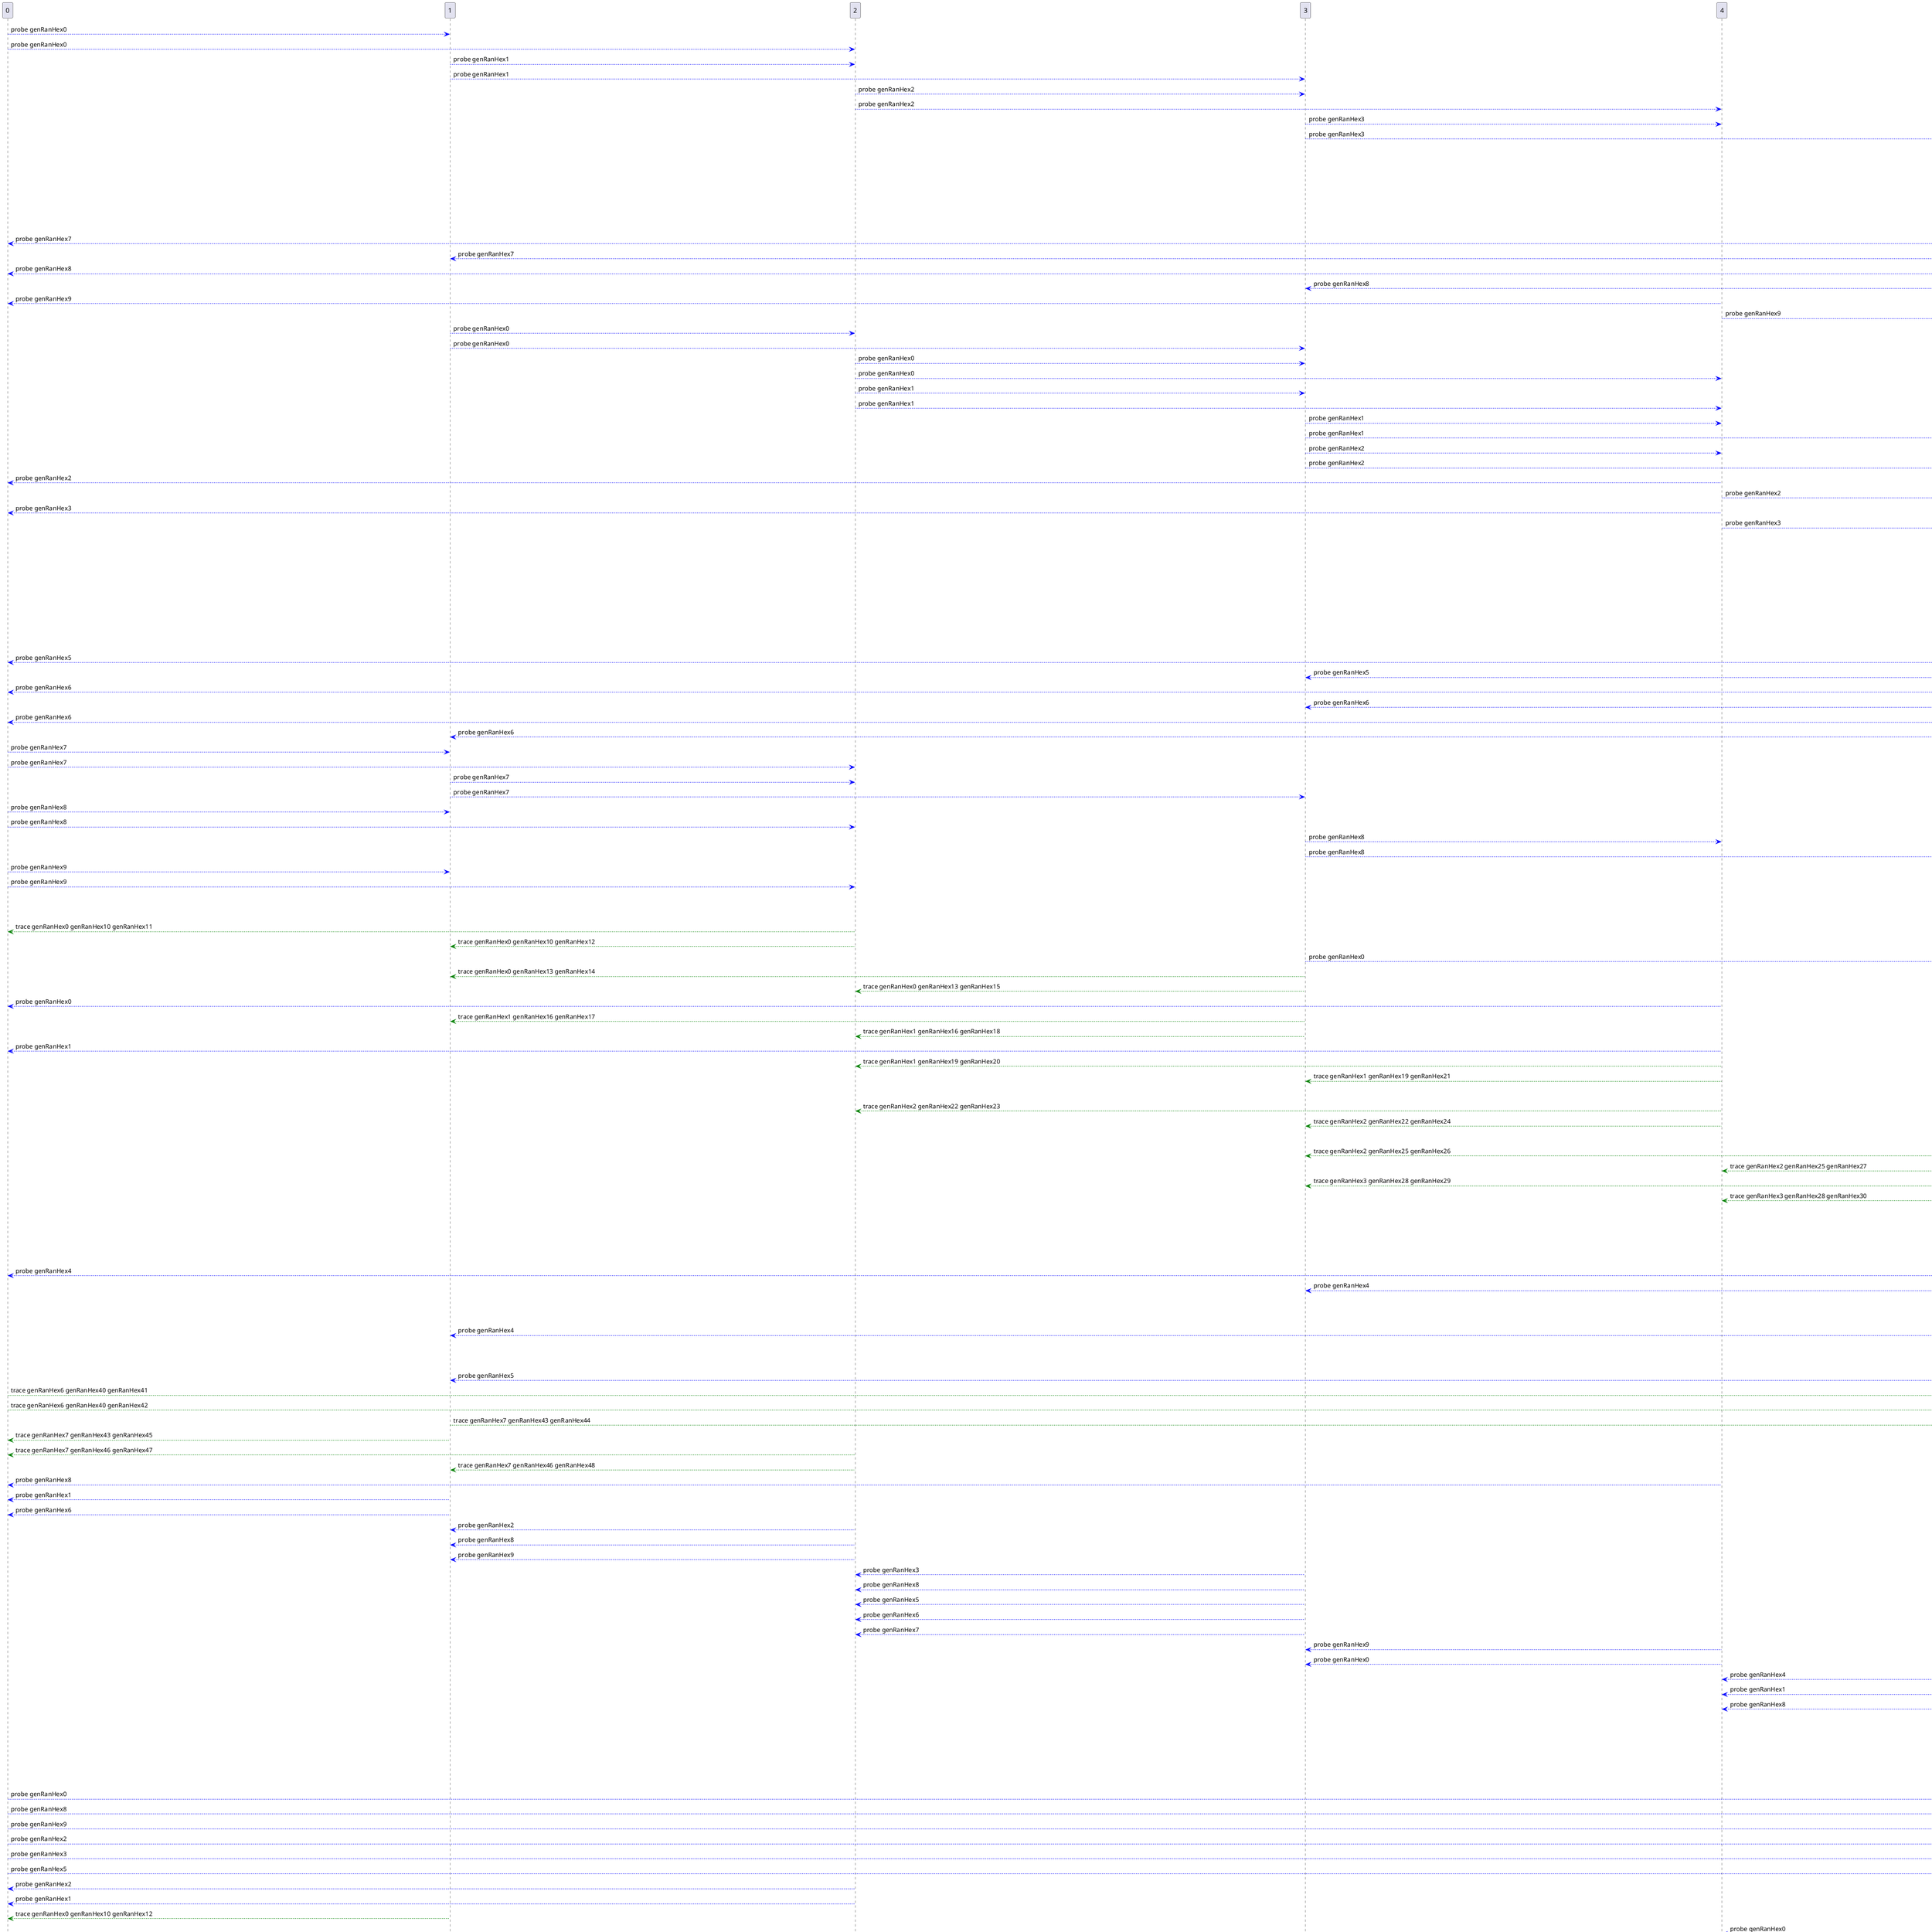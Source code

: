 @startuml messages
0 -[#blue]-> 1: probe genRanHex0
0 -[#blue]-> 2: probe genRanHex0
1 -[#blue]-> 2: probe genRanHex1
1 -[#blue]-> 3: probe genRanHex1
2 -[#blue]-> 3: probe genRanHex2
2 -[#blue]-> 4: probe genRanHex2
3 -[#blue]-> 4: probe genRanHex3
3 -[#blue]-> 5: probe genRanHex3
5 -[#blue]-> 6: probe genRanHex4
5 -[#blue]-> 7: probe genRanHex4
6 -[#blue]-> 7: probe genRanHex5
6 -[#blue]-> 8: probe genRanHex5
7 -[#blue]-> 8: probe genRanHex6
7 -[#blue]-> 9: probe genRanHex6
9 -[#blue]-> 0: probe genRanHex7
9 -[#blue]-> 1: probe genRanHex7
8 -[#blue]-> 0: probe genRanHex8
8 -[#blue]-> 3: probe genRanHex8
4 -[#blue]-> 0: probe genRanHex9
4 -[#blue]-> 5: probe genRanHex9
1 -[#blue]-> 2: probe genRanHex0
1 -[#blue]-> 3: probe genRanHex0
2 -[#blue]-> 3: probe genRanHex0
2 -[#blue]-> 4: probe genRanHex0
2 -[#blue]-> 3: probe genRanHex1
2 -[#blue]-> 4: probe genRanHex1
3 -[#blue]-> 4: probe genRanHex1
3 -[#blue]-> 5: probe genRanHex1
3 -[#blue]-> 4: probe genRanHex2
3 -[#blue]-> 5: probe genRanHex2
4 -[#blue]-> 0: probe genRanHex2
4 -[#blue]-> 5: probe genRanHex2
4 -[#blue]-> 0: probe genRanHex3
4 -[#blue]-> 5: probe genRanHex3
5 -[#blue]-> 6: probe genRanHex3
5 -[#blue]-> 7: probe genRanHex3
6 -[#blue]-> 7: probe genRanHex4
6 -[#blue]-> 8: probe genRanHex4
7 -[#blue]-> 8: probe genRanHex4
7 -[#blue]-> 9: probe genRanHex4
7 -[#blue]-> 8: probe genRanHex5
7 -[#blue]-> 9: probe genRanHex5
8 -[#blue]-> 0: probe genRanHex5
8 -[#blue]-> 3: probe genRanHex5
8 -[#blue]-> 0: probe genRanHex6
8 -[#blue]-> 3: probe genRanHex6
9 -[#blue]-> 0: probe genRanHex6
9 -[#blue]-> 1: probe genRanHex6
0 -[#blue]-> 1: probe genRanHex7
0 -[#blue]-> 2: probe genRanHex7
1 -[#blue]-> 2: probe genRanHex7
1 -[#blue]-> 3: probe genRanHex7
0 -[#blue]-> 1: probe genRanHex8
0 -[#blue]-> 2: probe genRanHex8
3 -[#blue]-> 4: probe genRanHex8
3 -[#blue]-> 5: probe genRanHex8
0 -[#blue]-> 1: probe genRanHex9
0 -[#blue]-> 2: probe genRanHex9
5 -[#blue]-> 6: probe genRanHex9
5 -[#blue]-> 7: probe genRanHex9
2 -[#green]-> 0: trace genRanHex0 genRanHex10 genRanHex11
2 -[#green]-> 1: trace genRanHex0 genRanHex10 genRanHex12
3 -[#blue]-> 5: probe genRanHex0
3 -[#green]-> 1: trace genRanHex0 genRanHex13 genRanHex14
3 -[#green]-> 2: trace genRanHex0 genRanHex13 genRanHex15
4 -[#blue]-> 0: probe genRanHex0
3 -[#green]-> 1: trace genRanHex1 genRanHex16 genRanHex17
3 -[#green]-> 2: trace genRanHex1 genRanHex16 genRanHex18
4 -[#blue]-> 0: probe genRanHex1
4 -[#green]-> 2: trace genRanHex1 genRanHex19 genRanHex20
4 -[#green]-> 3: trace genRanHex1 genRanHex19 genRanHex21
5 -[#blue]-> 7: probe genRanHex1
4 -[#green]-> 2: trace genRanHex2 genRanHex22 genRanHex23
4 -[#green]-> 3: trace genRanHex2 genRanHex22 genRanHex24
5 -[#blue]-> 7: probe genRanHex2
5 -[#green]-> 3: trace genRanHex2 genRanHex25 genRanHex26
5 -[#green]-> 4: trace genRanHex2 genRanHex25 genRanHex27
5 -[#green]-> 3: trace genRanHex3 genRanHex28 genRanHex29
5 -[#green]-> 4: trace genRanHex3 genRanHex28 genRanHex30
6 -[#blue]-> 8: probe genRanHex3
7 -[#blue]-> 9: probe genRanHex3
7 -[#green]-> 5: trace genRanHex4 genRanHex31 genRanHex32
7 -[#green]-> 6: trace genRanHex4 genRanHex31 genRanHex33
8 -[#blue]-> 0: probe genRanHex4
8 -[#blue]-> 3: probe genRanHex4
8 -[#green]-> 6: trace genRanHex4 genRanHex34 genRanHex35
8 -[#green]-> 7: trace genRanHex4 genRanHex34 genRanHex36
9 -[#blue]-> 1: probe genRanHex4
8 -[#green]-> 6: trace genRanHex5 genRanHex37 genRanHex38
8 -[#green]-> 7: trace genRanHex5 genRanHex37 genRanHex39
9 -[#blue]-> 1: probe genRanHex5
0 -[#green]-> 8: trace genRanHex6 genRanHex40 genRanHex41
0 -[#green]-> 9: trace genRanHex6 genRanHex40 genRanHex42
1 -[#green]-> 9: trace genRanHex7 genRanHex43 genRanHex44
1 -[#green]-> 0: trace genRanHex7 genRanHex43 genRanHex45
2 -[#green]-> 0: trace genRanHex7 genRanHex46 genRanHex47
2 -[#green]-> 1: trace genRanHex7 genRanHex46 genRanHex48
4 -[#blue]-> 0: probe genRanHex8
1 -[#blue]-> 0: probe genRanHex1
1 -[#blue]-> 0: probe genRanHex6
2 -[#blue]-> 1: probe genRanHex2
2 -[#blue]-> 1: probe genRanHex8
2 -[#blue]-> 1: probe genRanHex9
3 -[#blue]-> 2: probe genRanHex3
3 -[#blue]-> 2: probe genRanHex8
3 -[#blue]-> 2: probe genRanHex5
3 -[#blue]-> 2: probe genRanHex6
3 -[#blue]-> 2: probe genRanHex7
4 -[#blue]-> 3: probe genRanHex9
4 -[#blue]-> 3: probe genRanHex0
5 -[#blue]-> 4: probe genRanHex4
5 -[#blue]-> 4: probe genRanHex1
5 -[#blue]-> 4: probe genRanHex8
6 -[#blue]-> 5: probe genRanHex5
7 -[#blue]-> 6: probe genRanHex6
7 -[#blue]-> 6: probe genRanHex3
7 -[#blue]-> 6: probe genRanHex9
8 -[#blue]-> 7: probe genRanHex8
0 -[#blue]-> 9: probe genRanHex0
0 -[#blue]-> 9: probe genRanHex8
0 -[#blue]-> 9: probe genRanHex9
0 -[#blue]-> 9: probe genRanHex2
0 -[#blue]-> 9: probe genRanHex3
0 -[#blue]-> 9: probe genRanHex5
2 -[#blue]-> 0: probe genRanHex2
2 -[#blue]-> 0: probe genRanHex1
1 -[#green]-> 0: trace genRanHex0 genRanHex10 genRanHex12
5 -[#blue]-> 4: probe genRanHex0
1 -[#green]-> 0: trace genRanHex0 genRanHex13 genRanHex14
2 -[#green]-> 0: trace genRanHex0 genRanHex13 genRanHex15
2 -[#green]-> 1: trace genRanHex0 genRanHex13 genRanHex15
0 -[#green]-> 4: trace genRanHex0 genRanHex49 genRanHex50
3 -[#blue]-> 1: probe genRanHex3
3 -[#blue]-> 1: probe genRanHex2
3 -[#blue]-> 1: probe genRanHex8
3 -[#blue]-> 1: probe genRanHex5
3 -[#blue]-> 1: probe genRanHex6
2 -[#green]-> 1: trace genRanHex1 genRanHex16 genRanHex18
0 -[#blue]-> 9: probe genRanHex1
2 -[#green]-> 1: trace genRanHex1 genRanHex19 genRanHex20
3 -[#green]-> 1: trace genRanHex1 genRanHex19 genRanHex21
3 -[#green]-> 2: trace genRanHex1 genRanHex19 genRanHex21
7 -[#blue]-> 6: probe genRanHex1
4 -[#blue]-> 2: probe genRanHex9
4 -[#blue]-> 2: probe genRanHex3
4 -[#blue]-> 2: probe genRanHex8
3 -[#green]-> 2: trace genRanHex2 genRanHex22 genRanHex24
7 -[#blue]-> 6: probe genRanHex2
3 -[#green]-> 2: trace genRanHex2 genRanHex25 genRanHex26
4 -[#green]-> 2: trace genRanHex2 genRanHex25 genRanHex27
4 -[#green]-> 3: trace genRanHex2 genRanHex25 genRanHex27
5 -[#blue]-> 3: probe genRanHex4
5 -[#blue]-> 3: probe genRanHex9
4 -[#green]-> 3: trace genRanHex3 genRanHex28 genRanHex30
8 -[#blue]-> 7: probe genRanHex3
7 -[#blue]-> 5: probe genRanHex6
7 -[#blue]-> 5: probe genRanHex5
6 -[#green]-> 5: trace genRanHex4 genRanHex31 genRanHex33
0 -[#blue]-> 9: probe genRanHex4
3 -[#blue]-> 1: probe genRanHex4
3 -[#blue]-> 2: probe genRanHex4
6 -[#green]-> 5: trace genRanHex4 genRanHex34 genRanHex35
7 -[#green]-> 5: trace genRanHex4 genRanHex34 genRanHex36
7 -[#green]-> 6: trace genRanHex4 genRanHex34 genRanHex36
8 -[#blue]-> 6: probe genRanHex8
8 -[#blue]-> 6: probe genRanHex6
7 -[#green]-> 6: trace genRanHex5 genRanHex37 genRanHex39
9 -[#blue]-> 7: probe genRanHex7
8 -[#green]-> 7: trace genRanHex6 genRanHex40 genRanHex41
9 -[#green]-> 7: trace genRanHex6 genRanHex40 genRanHex42
0 -[#blue]-> 8: probe genRanHex0
0 -[#blue]-> 8: probe genRanHex7
0 -[#blue]-> 8: probe genRanHex9
0 -[#blue]-> 8: probe genRanHex2
0 -[#blue]-> 8: probe genRanHex3
0 -[#blue]-> 8: probe genRanHex1
1 -[#blue]-> 9: probe genRanHex1
1 -[#blue]-> 9: probe genRanHex0
1 -[#blue]-> 9: probe genRanHex8
1 -[#blue]-> 9: probe genRanHex9
0 -[#green]-> 9: trace genRanHex7 genRanHex43 genRanHex45
0 -[#green]-> 9: trace genRanHex7 genRanHex46 genRanHex47
1 -[#green]-> 9: trace genRanHex7 genRanHex46 genRanHex48
1 -[#green]-> 0: trace genRanHex7 genRanHex46 genRanHex48
3 -[#blue]-> 8: probe genRanHex3
3 -[#blue]-> 8: probe genRanHex1
3 -[#blue]-> 8: probe genRanHex2
3 -[#blue]-> 8: probe genRanHex0
3 -[#blue]-> 8: probe genRanHex7
0 -[#green]-> 8: trace genRanHex8 genRanHex51 genRanHex52
0 -[#green]-> 4: trace genRanHex8 genRanHex51 genRanHex53
0 -[#blue]-> 4: probe genRanHex7
0 -[#blue]-> 4: probe genRanHex5
0 -[#blue]-> 4: probe genRanHex6
0 -[#blue]-> 4: probe genRanHex4
0 -[#green]-> 4: trace genRanHex1 genRanHex54 genRanHex55
0 -[#green]-> 1: trace genRanHex1 genRanHex54 genRanHex56
0 -[#green]-> 8: trace genRanHex6 genRanHex57 genRanHex58
0 -[#green]-> 9: trace genRanHex6 genRanHex57 genRanHex59
0 -[#green]-> 1: trace genRanHex6 genRanHex57 genRanHex60
1 -[#blue]-> 9: probe genRanHex2
1 -[#green]-> 0: trace genRanHex8 genRanHex61 genRanHex62
1 -[#green]-> 2: trace genRanHex8 genRanHex61 genRanHex63
1 -[#green]-> 0: trace genRanHex9 genRanHex64 genRanHex65
1 -[#green]-> 2: trace genRanHex9 genRanHex64 genRanHex66
2 -[#green]-> 0: trace genRanHex8 genRanHex67 genRanHex68
2 -[#green]-> 3: trace genRanHex8 genRanHex67 genRanHex69
2 -[#green]-> 0: trace genRanHex7 genRanHex70 genRanHex71
2 -[#green]-> 1: trace genRanHex7 genRanHex70 genRanHex72
2 -[#green]-> 3: trace genRanHex7 genRanHex70 genRanHex73
3 -[#blue]-> 8: probe genRanHex9
3 -[#green]-> 1: trace genRanHex0 genRanHex74 genRanHex75
3 -[#green]-> 2: trace genRanHex0 genRanHex74 genRanHex76
3 -[#green]-> 4: trace genRanHex0 genRanHex74 genRanHex77
4 -[#green]-> 2: trace genRanHex1 genRanHex78 genRanHex79
4 -[#green]-> 3: trace genRanHex1 genRanHex78 genRanHex80
4 -[#green]-> 5: trace genRanHex1 genRanHex78 genRanHex81
4 -[#green]-> 3: trace genRanHex8 genRanHex82 genRanHex83
4 -[#green]-> 5: trace genRanHex8 genRanHex82 genRanHex84
6 -[#green]-> 5: trace genRanHex3 genRanHex85 genRanHex86
6 -[#green]-> 7: trace genRanHex3 genRanHex85 genRanHex87
6 -[#green]-> 5: trace genRanHex9 genRanHex88 genRanHex89
6 -[#green]-> 7: trace genRanHex9 genRanHex88 genRanHex90
9 -[#green]-> 7: trace genRanHex3 genRanHex91 genRanHex92
9 -[#green]-> 0: trace genRanHex3 genRanHex91 genRanHex93
9 -[#green]-> 7: trace genRanHex5 genRanHex94 genRanHex95
9 -[#green]-> 0: trace genRanHex5 genRanHex94 genRanHex96
0 -[#green]-> 4: trace genRanHex2 genRanHex97 genRanHex98
0 -[#green]-> 2: trace genRanHex2 genRanHex97 genRanHex99
0 -[#green]-> 4: trace genRanHex1 genRanHex100 genRanHex101
0 -[#green]-> 1: trace genRanHex1 genRanHex100 genRanHex102
0 -[#green]-> 2: trace genRanHex1 genRanHex100 genRanHex103
0 -[#green]-> 2: trace genRanHex0 genRanHex10 genRanHex12
3 -[#blue]-> 4: probe genRanHex5
3 -[#blue]-> 4: probe genRanHex6
3 -[#blue]-> 4: probe genRanHex7
3 -[#blue]-> 4: probe genRanHex4
4 -[#green]-> 2: trace genRanHex0 genRanHex104 genRanHex105
4 -[#green]-> 5: trace genRanHex0 genRanHex104 genRanHex106
0 -[#green]-> 4: trace genRanHex0 genRanHex13 genRanHex14
0 -[#green]-> 1: trace genRanHex0 genRanHex13 genRanHex15
1 -[#green]-> 0: trace genRanHex0 genRanHex13 genRanHex15
4 -[#green]-> 2: trace genRanHex0 genRanHex49 genRanHex50
4 -[#green]-> 5: trace genRanHex0 genRanHex49 genRanHex50
1 -[#blue]-> 9: probe genRanHex3
1 -[#green]-> 2: trace genRanHex2 genRanHex107 genRanHex108
1 -[#green]-> 3: trace genRanHex2 genRanHex107 genRanHex109
1 -[#green]-> 0: trace genRanHex8 genRanHex110 genRanHex111
1 -[#green]-> 2: trace genRanHex8 genRanHex110 genRanHex112
1 -[#green]-> 3: trace genRanHex8 genRanHex110 genRanHex113
1 -[#green]-> 9: trace genRanHex5 genRanHex114 genRanHex115
1 -[#green]-> 3: trace genRanHex5 genRanHex114 genRanHex116
1 -[#green]-> 9: trace genRanHex6 genRanHex117 genRanHex118
1 -[#green]-> 3: trace genRanHex6 genRanHex117 genRanHex119
1 -[#green]-> 3: trace genRanHex1 genRanHex16 genRanHex18
1 -[#green]-> 2: trace genRanHex1 genRanHex19 genRanHex21
2 -[#green]-> 1: trace genRanHex1 genRanHex19 genRanHex21
5 -[#blue]-> 6: probe genRanHex1
5 -[#blue]-> 6: probe genRanHex2
5 -[#blue]-> 6: probe genRanHex8
5 -[#blue]-> 6: probe genRanHex0
2 -[#green]-> 0: trace genRanHex9 genRanHex120 genRanHex121
2 -[#green]-> 4: trace genRanHex9 genRanHex120 genRanHex122
2 -[#green]-> 3: trace genRanHex3 genRanHex123 genRanHex124
2 -[#green]-> 4: trace genRanHex3 genRanHex123 genRanHex125
2 -[#green]-> 0: trace genRanHex8 genRanHex126 genRanHex127
2 -[#green]-> 3: trace genRanHex8 genRanHex126 genRanHex128
2 -[#green]-> 4: trace genRanHex8 genRanHex126 genRanHex129
2 -[#green]-> 4: trace genRanHex2 genRanHex22 genRanHex24
0 -[#blue]-> 1: probe genRanHex2
0 -[#blue]-> 1: probe genRanHex3
0 -[#blue]-> 1: probe genRanHex5
0 -[#blue]-> 1: probe genRanHex4
0 -[#blue]-> 2: probe genRanHex3
0 -[#blue]-> 2: probe genRanHex5
0 -[#blue]-> 2: probe genRanHex6
0 -[#blue]-> 2: probe genRanHex4
2 -[#green]-> 3: trace genRanHex2 genRanHex25 genRanHex27
3 -[#green]-> 2: trace genRanHex2 genRanHex25 genRanHex27
3 -[#green]-> 8: trace genRanHex4 genRanHex130 genRanHex131
3 -[#green]-> 5: trace genRanHex4 genRanHex130 genRanHex132
3 -[#green]-> 4: trace genRanHex9 genRanHex133 genRanHex134
3 -[#green]-> 5: trace genRanHex9 genRanHex133 genRanHex135
3 -[#green]-> 5: trace genRanHex3 genRanHex28 genRanHex30
7 -[#green]-> 5: trace genRanHex3 genRanHex136 genRanHex137
7 -[#green]-> 8: trace genRanHex3 genRanHex136 genRanHex138
7 -[#blue]-> 8: probe genRanHex9
7 -[#blue]-> 8: probe genRanHex1
7 -[#blue]-> 8: probe genRanHex2
5 -[#blue]-> 6: probe genRanHex6
5 -[#green]-> 6: trace genRanHex5 genRanHex139 genRanHex140
5 -[#green]-> 7: trace genRanHex5 genRanHex139 genRanHex141
5 -[#green]-> 7: trace genRanHex4 genRanHex31 genRanHex33
9 -[#green]-> 7: trace genRanHex4 genRanHex142 genRanHex143
9 -[#green]-> 0: trace genRanHex4 genRanHex142 genRanHex144
1 -[#green]-> 9: trace genRanHex4 genRanHex145 genRanHex146
1 -[#green]-> 3: trace genRanHex4 genRanHex145 genRanHex147
5 -[#green]-> 6: trace genRanHex4 genRanHex34 genRanHex36
6 -[#green]-> 5: trace genRanHex4 genRanHex34 genRanHex36
6 -[#blue]-> 7: probe genRanHex8
6 -[#green]-> 7: trace genRanHex6 genRanHex148 genRanHex149
6 -[#green]-> 8: trace genRanHex6 genRanHex148 genRanHex150
6 -[#green]-> 8: trace genRanHex5 genRanHex37 genRanHex39
3 -[#blue]-> 5: probe genRanHex5
3 -[#blue]-> 5: probe genRanHex6
3 -[#blue]-> 5: probe genRanHex7
7 -[#blue]-> 8: probe genRanHex7
7 -[#green]-> 8: trace genRanHex6 genRanHex40 genRanHex42
1 -[#blue]-> 2: probe genRanHex6
1 -[#blue]-> 2: probe genRanHex4
1 -[#blue]-> 2: probe genRanHex5
1 -[#blue]-> 2: probe genRanHex3
1 -[#blue]-> 3: probe genRanHex9
8 -[#green]-> 6: trace genRanHex3 genRanHex151 genRanHex152
8 -[#green]-> 0: trace genRanHex3 genRanHex151 genRanHex153
9 -[#green]-> 0: trace genRanHex1 genRanHex154 genRanHex155
9 -[#green]-> 1: trace genRanHex1 genRanHex154 genRanHex156
9 -[#green]-> 0: trace genRanHex0 genRanHex157 genRanHex158
9 -[#green]-> 1: trace genRanHex0 genRanHex157 genRanHex159
9 -[#green]-> 0: trace genRanHex8 genRanHex160 genRanHex161
9 -[#green]-> 1: trace genRanHex8 genRanHex160 genRanHex162
9 -[#green]-> 0: trace genRanHex9 genRanHex163 genRanHex164
9 -[#green]-> 1: trace genRanHex9 genRanHex163 genRanHex165
9 -[#green]-> 1: trace genRanHex7 genRanHex43 genRanHex45
2 -[#blue]-> 3: probe genRanHex9
2 -[#blue]-> 4: probe genRanHex7
2 -[#blue]-> 4: probe genRanHex5
2 -[#blue]-> 4: probe genRanHex6
2 -[#blue]-> 4: probe genRanHex4
9 -[#green]-> 0: trace genRanHex7 genRanHex46 genRanHex48
0 -[#green]-> 2: trace genRanHex7 genRanHex46 genRanHex48
8 -[#green]-> 6: trace genRanHex3 genRanHex166 genRanHex167
8 -[#green]-> 0: trace genRanHex3 genRanHex166 genRanHex168
8 -[#green]-> 3: trace genRanHex3 genRanHex166 genRanHex169
8 -[#green]-> 0: trace genRanHex1 genRanHex170 genRanHex171
8 -[#green]-> 3: trace genRanHex1 genRanHex170 genRanHex172
8 -[#green]-> 0: trace genRanHex2 genRanHex173 genRanHex174
8 -[#green]-> 3: trace genRanHex2 genRanHex173 genRanHex175
8 -[#green]-> 0: trace genRanHex0 genRanHex176 genRanHex177
8 -[#green]-> 3: trace genRanHex0 genRanHex176 genRanHex178
8 -[#green]-> 0: trace genRanHex7 genRanHex179 genRanHex180
8 -[#green]-> 3: trace genRanHex7 genRanHex179 genRanHex181
4 -[#green]-> 3: trace genRanHex8 genRanHex51 genRanHex53
4 -[#green]-> 5: trace genRanHex8 genRanHex51 genRanHex53
5 -[#blue]-> 7: probe genRanHex8
5 -[#blue]-> 7: probe genRanHex0
4 -[#blue]-> 5: probe genRanHex7
4 -[#blue]-> 5: probe genRanHex5
4 -[#blue]-> 5: probe genRanHex6
4 -[#green]-> 5: trace genRanHex4 genRanHex182 genRanHex183
4 -[#green]-> 0: trace genRanHex4 genRanHex182 genRanHex184
6 -[#blue]-> 8: probe genRanHex9
6 -[#blue]-> 8: probe genRanHex1
6 -[#blue]-> 8: probe genRanHex2
7 -[#blue]-> 9: probe genRanHex9
7 -[#blue]-> 9: probe genRanHex1
7 -[#blue]-> 9: probe genRanHex2
7 -[#blue]-> 9: probe genRanHex8
4 -[#green]-> 2: trace genRanHex1 genRanHex54 genRanHex55
4 -[#green]-> 3: trace genRanHex1 genRanHex54 genRanHex55
4 -[#green]-> 5: trace genRanHex1 genRanHex54 genRanHex55
8 -[#green]-> 7: trace genRanHex6 genRanHex57 genRanHex58
9 -[#green]-> 7: trace genRanHex6 genRanHex57 genRanHex59
1 -[#green]-> 9: trace genRanHex6 genRanHex57 genRanHex60
1 -[#green]-> 3: trace genRanHex6 genRanHex57 genRanHex60
9 -[#green]-> 0: trace genRanHex2 genRanHex185 genRanHex186
9 -[#green]-> 1: trace genRanHex2 genRanHex185 genRanHex187
0 -[#green]-> 8: trace genRanHex8 genRanHex61 genRanHex62
0 -[#green]-> 4: trace genRanHex8 genRanHex61 genRanHex62
2 -[#green]-> 0: trace genRanHex8 genRanHex61 genRanHex63
2 -[#green]-> 3: trace genRanHex8 genRanHex61 genRanHex63
2 -[#green]-> 4: trace genRanHex8 genRanHex61 genRanHex63
0 -[#green]-> 4: trace genRanHex9 genRanHex64 genRanHex65
2 -[#green]-> 0: trace genRanHex9 genRanHex64 genRanHex66
2 -[#green]-> 4: trace genRanHex9 genRanHex64 genRanHex66
0 -[#green]-> 8: trace genRanHex8 genRanHex67 genRanHex68
0 -[#green]-> 4: trace genRanHex8 genRanHex67 genRanHex68
3 -[#green]-> 8: trace genRanHex8 genRanHex67 genRanHex69
0 -[#green]-> 9: trace genRanHex7 genRanHex70 genRanHex71
1 -[#green]-> 9: trace genRanHex7 genRanHex70 genRanHex72
1 -[#green]-> 0: trace genRanHex7 genRanHex70 genRanHex72
3 -[#green]-> 1: trace genRanHex7 genRanHex70 genRanHex73
8 -[#green]-> 0: trace genRanHex9 genRanHex188 genRanHex189
8 -[#green]-> 3: trace genRanHex9 genRanHex188 genRanHex190
1 -[#green]-> 0: trace genRanHex0 genRanHex74 genRanHex75
2 -[#green]-> 0: trace genRanHex0 genRanHex74 genRanHex76
2 -[#green]-> 1: trace genRanHex0 genRanHex74 genRanHex76
4 -[#green]-> 2: trace genRanHex0 genRanHex74 genRanHex77
4 -[#green]-> 5: trace genRanHex0 genRanHex74 genRanHex77
2 -[#green]-> 1: trace genRanHex1 genRanHex78 genRanHex79
3 -[#green]-> 1: trace genRanHex1 genRanHex78 genRanHex80
3 -[#green]-> 2: trace genRanHex1 genRanHex78 genRanHex80
5 -[#green]-> 3: trace genRanHex1 genRanHex78 genRanHex81
3 -[#green]-> 8: trace genRanHex8 genRanHex82 genRanHex83
5 -[#green]-> 3: trace genRanHex8 genRanHex82 genRanHex84
5 -[#green]-> 3: trace genRanHex3 genRanHex85 genRanHex86
5 -[#green]-> 4: trace genRanHex3 genRanHex85 genRanHex86
7 -[#green]-> 5: trace genRanHex3 genRanHex85 genRanHex87
7 -[#green]-> 8: trace genRanHex3 genRanHex85 genRanHex87
5 -[#green]-> 4: trace genRanHex9 genRanHex88 genRanHex89
7 -[#green]-> 5: trace genRanHex9 genRanHex88 genRanHex90
7 -[#green]-> 5: trace genRanHex3 genRanHex91 genRanHex92
7 -[#green]-> 8: trace genRanHex3 genRanHex91 genRanHex92
0 -[#green]-> 4: trace genRanHex3 genRanHex91 genRanHex93
7 -[#green]-> 6: trace genRanHex5 genRanHex94 genRanHex95
0 -[#green]-> 8: trace genRanHex5 genRanHex94 genRanHex96
4 -[#green]-> 2: trace genRanHex2 genRanHex97 genRanHex98
4 -[#green]-> 3: trace genRanHex2 genRanHex97 genRanHex98
4 -[#green]-> 2: trace genRanHex1 genRanHex100 genRanHex101
4 -[#green]-> 3: trace genRanHex1 genRanHex100 genRanHex101
4 -[#green]-> 5: trace genRanHex1 genRanHex100 genRanHex101
2 -[#green]-> 1: trace genRanHex1 genRanHex100 genRanHex103
2 -[#black]-> 1: propose genRanHex0 genRanHex10 genRanHex12 bc6565ea786ca470d639c90203d207d3958b6dd6405f8867865bcaacdf675c8c 1
4 -[#green]-> 0: trace genRanHex5 genRanHex192 genRanHex193
4 -[#green]-> 3: trace genRanHex5 genRanHex192 genRanHex194
4 -[#green]-> 0: trace genRanHex6 genRanHex195 genRanHex196
4 -[#green]-> 3: trace genRanHex6 genRanHex195 genRanHex197
4 -[#green]-> 0: trace genRanHex7 genRanHex198 genRanHex199
4 -[#green]-> 3: trace genRanHex7 genRanHex198 genRanHex200
4 -[#green]-> 5: trace genRanHex4 genRanHex201 genRanHex202
4 -[#green]-> 0: trace genRanHex4 genRanHex201 genRanHex203
4 -[#green]-> 3: trace genRanHex4 genRanHex201 genRanHex204
2 -[#green]-> 0: trace genRanHex0 genRanHex104 genRanHex105
2 -[#green]-> 1: trace genRanHex0 genRanHex104 genRanHex105
5 -[#green]-> 3: trace genRanHex0 genRanHex104 genRanHex106
4 -[#green]-> 2: trace genRanHex0 genRanHex13 genRanHex14
4 -[#green]-> 5: trace genRanHex0 genRanHex13 genRanHex14
2 -[#green]-> 0: trace genRanHex0 genRanHex49 genRanHex50
2 -[#green]-> 1: trace genRanHex0 genRanHex49 genRanHex50
5 -[#green]-> 3: trace genRanHex0 genRanHex49 genRanHex50
9 -[#green]-> 7: trace genRanHex3 genRanHex205 genRanHex206
9 -[#green]-> 0: trace genRanHex3 genRanHex205 genRanHex207
9 -[#green]-> 1: trace genRanHex3 genRanHex205 genRanHex208
3 -[#green]-> 2: trace genRanHex2 genRanHex107 genRanHex109
0 -[#green]-> 8: trace genRanHex8 genRanHex110 genRanHex111
0 -[#green]-> 4: trace genRanHex8 genRanHex110 genRanHex111
2 -[#green]-> 0: trace genRanHex8 genRanHex110 genRanHex112
2 -[#green]-> 3: trace genRanHex8 genRanHex110 genRanHex112
2 -[#green]-> 4: trace genRanHex8 genRanHex110 genRanHex112
3 -[#green]-> 8: trace genRanHex8 genRanHex110 genRanHex113
9 -[#green]-> 7: trace genRanHex5 genRanHex114 genRanHex115
9 -[#green]-> 0: trace genRanHex5 genRanHex114 genRanHex115
3 -[#green]-> 8: trace genRanHex5 genRanHex114 genRanHex116
9 -[#green]-> 7: trace genRanHex6 genRanHex117 genRanHex118
3 -[#green]-> 8: trace genRanHex6 genRanHex117 genRanHex119
3 -[#black]-> 2: propose genRanHex1 genRanHex16 genRanHex18 1b48cd426a0988855233d3bdbadcb036e5925b99f9a83bf6161d6c0e259649b8 1
6 -[#green]-> 7: trace genRanHex1 genRanHex210 genRanHex211
6 -[#green]-> 5: trace genRanHex1 genRanHex210 genRanHex212
6 -[#green]-> 7: trace genRanHex2 genRanHex213 genRanHex214
6 -[#green]-> 5: trace genRanHex2 genRanHex213 genRanHex215
6 -[#green]-> 8: trace genRanHex8 genRanHex216 genRanHex217
6 -[#green]-> 5: trace genRanHex8 genRanHex216 genRanHex218
6 -[#blue]-> 8: probe genRanHex0
0 -[#green]-> 4: trace genRanHex9 genRanHex120 genRanHex121
4 -[#green]-> 3: trace genRanHex3 genRanHex123 genRanHex125
0 -[#green]-> 8: trace genRanHex8 genRanHex126 genRanHex127
0 -[#green]-> 4: trace genRanHex8 genRanHex126 genRanHex127
3 -[#green]-> 8: trace genRanHex8 genRanHex126 genRanHex128
4 -[#green]-> 3: trace genRanHex8 genRanHex126 genRanHex129
4 -[#green]-> 5: trace genRanHex8 genRanHex126 genRanHex129
4 -[#black]-> 3: propose genRanHex2 genRanHex22 genRanHex24 51780c5914ddbc863227ae8fe7a2230873e21e15ea0870aecdaff6c0acfa37d0 1
1 -[#green]-> 2: trace genRanHex2 genRanHex220 genRanHex221
1 -[#green]-> 3: trace genRanHex2 genRanHex220 genRanHex222
1 -[#green]-> 0: trace genRanHex2 genRanHex220 genRanHex223
1 -[#green]-> 3: trace genRanHex3 genRanHex224 genRanHex225
1 -[#green]-> 0: trace genRanHex3 genRanHex224 genRanHex226
1 -[#green]-> 9: trace genRanHex5 genRanHex227 genRanHex228
1 -[#green]-> 3: trace genRanHex5 genRanHex227 genRanHex229
1 -[#green]-> 0: trace genRanHex5 genRanHex227 genRanHex230
1 -[#green]-> 9: trace genRanHex4 genRanHex231 genRanHex232
1 -[#green]-> 3: trace genRanHex4 genRanHex231 genRanHex233
1 -[#green]-> 0: trace genRanHex4 genRanHex231 genRanHex234
2 -[#green]-> 3: trace genRanHex3 genRanHex235 genRanHex236
2 -[#green]-> 4: trace genRanHex3 genRanHex235 genRanHex237
2 -[#green]-> 0: trace genRanHex3 genRanHex235 genRanHex238
2 -[#green]-> 3: trace genRanHex5 genRanHex239 genRanHex240
2 -[#green]-> 0: trace genRanHex5 genRanHex239 genRanHex241
2 -[#green]-> 3: trace genRanHex6 genRanHex242 genRanHex243
2 -[#green]-> 0: trace genRanHex6 genRanHex242 genRanHex244
2 -[#green]-> 3: trace genRanHex4 genRanHex245 genRanHex246
2 -[#green]-> 0: trace genRanHex4 genRanHex245 genRanHex247
8 -[#green]-> 6: trace genRanHex4 genRanHex130 genRanHex131
8 -[#green]-> 7: trace genRanHex4 genRanHex130 genRanHex131
5 -[#green]-> 4: trace genRanHex9 genRanHex133 genRanHex135
5 -[#black]-> 4: propose genRanHex3 genRanHex28 genRanHex30 faa66411b75f211e0cf087d5d58be417ab7dd06982bc4537a76a0ed282ce8ec7 1
5 -[#green]-> 3: trace genRanHex3 genRanHex136 genRanHex137
5 -[#green]-> 4: trace genRanHex3 genRanHex136 genRanHex137
8 -[#green]-> 6: trace genRanHex3 genRanHex136 genRanHex138
8 -[#green]-> 0: trace genRanHex3 genRanHex136 genRanHex138
8 -[#green]-> 3: trace genRanHex3 genRanHex136 genRanHex138
8 -[#green]-> 0: trace genRanHex9 genRanHex249 genRanHex250
8 -[#green]-> 3: trace genRanHex9 genRanHex249 genRanHex251
8 -[#green]-> 7: trace genRanHex9 genRanHex249 genRanHex252
8 -[#green]-> 0: trace genRanHex1 genRanHex253 genRanHex254
8 -[#green]-> 3: trace genRanHex1 genRanHex253 genRanHex255
8 -[#green]-> 7: trace genRanHex1 genRanHex253 genRanHex256
8 -[#green]-> 0: trace genRanHex2 genRanHex257 genRanHex258
8 -[#green]-> 3: trace genRanHex2 genRanHex257 genRanHex259
8 -[#green]-> 7: trace genRanHex2 genRanHex257 genRanHex260
6 -[#green]-> 7: trace genRanHex6 genRanHex261 genRanHex262
6 -[#green]-> 8: trace genRanHex6 genRanHex261 genRanHex263
6 -[#green]-> 5: trace genRanHex6 genRanHex261 genRanHex264
7 -[#green]-> 6: trace genRanHex5 genRanHex139 genRanHex141
7 -[#black]-> 6: propose genRanHex4 genRanHex31 genRanHex33 578a537ed1d0d260ad150cf59adbd343ad18f2306faa159d4672808f36796a67 1
7 -[#green]-> 5: trace genRanHex4 genRanHex142 genRanHex143
7 -[#green]-> 6: trace genRanHex4 genRanHex142 genRanHex143
0 -[#green]-> 8: trace genRanHex4 genRanHex142 genRanHex144
9 -[#green]-> 7: trace genRanHex4 genRanHex145 genRanHex146
9 -[#green]-> 0: trace genRanHex4 genRanHex145 genRanHex146
3 -[#green]-> 8: trace genRanHex4 genRanHex145 genRanHex147
3 -[#green]-> 5: trace genRanHex4 genRanHex145 genRanHex147
7 -[#green]-> 8: trace genRanHex8 genRanHex266 genRanHex267
7 -[#green]-> 6: trace genRanHex8 genRanHex266 genRanHex268
8 -[#green]-> 7: trace genRanHex6 genRanHex148 genRanHex150
8 -[#black]-> 7: propose genRanHex5 genRanHex37 genRanHex39 f0bd0214867de151f91605bee774399b6d890b2bdb6a8b775c0bf8a404e713e3 1
5 -[#green]-> 6: trace genRanHex5 genRanHex270 genRanHex271
5 -[#green]-> 7: trace genRanHex5 genRanHex270 genRanHex272
5 -[#green]-> 3: trace genRanHex5 genRanHex270 genRanHex273
5 -[#green]-> 7: trace genRanHex6 genRanHex274 genRanHex275
5 -[#green]-> 3: trace genRanHex6 genRanHex274 genRanHex276
8 -[#green]-> 0: trace genRanHex7 genRanHex277 genRanHex278
8 -[#green]-> 3: trace genRanHex7 genRanHex277 genRanHex279
8 -[#green]-> 7: trace genRanHex7 genRanHex277 genRanHex280
8 -[#green]-> 0: trace genRanHex6 genRanHex40 genRanHex42
8 -[#green]-> 3: trace genRanHex6 genRanHex40 genRanHex42
8 -[#green]-> 6: trace genRanHex6 genRanHex40 genRanHex42
2 -[#green]-> 3: trace genRanHex6 genRanHex281 genRanHex282
2 -[#green]-> 0: trace genRanHex6 genRanHex281 genRanHex283
2 -[#green]-> 1: trace genRanHex6 genRanHex281 genRanHex284
2 -[#green]-> 3: trace genRanHex4 genRanHex285 genRanHex286
2 -[#green]-> 0: trace genRanHex4 genRanHex285 genRanHex287
2 -[#green]-> 1: trace genRanHex4 genRanHex285 genRanHex288
2 -[#green]-> 3: trace genRanHex5 genRanHex289 genRanHex290
2 -[#green]-> 0: trace genRanHex5 genRanHex289 genRanHex291
2 -[#green]-> 1: trace genRanHex5 genRanHex289 genRanHex292
2 -[#green]-> 3: trace genRanHex3 genRanHex293 genRanHex294
2 -[#green]-> 4: trace genRanHex3 genRanHex293 genRanHex295
2 -[#green]-> 0: trace genRanHex3 genRanHex293 genRanHex296
2 -[#green]-> 1: trace genRanHex3 genRanHex293 genRanHex297
3 -[#green]-> 4: trace genRanHex9 genRanHex298 genRanHex299
3 -[#green]-> 5: trace genRanHex9 genRanHex298 genRanHex300
3 -[#green]-> 1: trace genRanHex9 genRanHex298 genRanHex301
6 -[#green]-> 5: trace genRanHex3 genRanHex151 genRanHex152
6 -[#green]-> 7: trace genRanHex3 genRanHex151 genRanHex152
0 -[#green]-> 4: trace genRanHex3 genRanHex151 genRanHex153
0 -[#green]-> 4: trace genRanHex1 genRanHex154 genRanHex155
0 -[#green]-> 1: trace genRanHex1 genRanHex154 genRanHex155
0 -[#green]-> 2: trace genRanHex1 genRanHex154 genRanHex155
0 -[#green]-> 4: trace genRanHex0 genRanHex157 genRanHex158
1 -[#green]-> 0: trace genRanHex0 genRanHex157 genRanHex159
0 -[#green]-> 8: trace genRanHex8 genRanHex160 genRanHex161
0 -[#green]-> 4: trace genRanHex8 genRanHex160 genRanHex161
1 -[#green]-> 0: trace genRanHex8 genRanHex160 genRanHex162
1 -[#green]-> 2: trace genRanHex8 genRanHex160 genRanHex162
1 -[#green]-> 3: trace genRanHex8 genRanHex160 genRanHex162
0 -[#green]-> 4: trace genRanHex9 genRanHex163 genRanHex164
1 -[#green]-> 0: trace genRanHex9 genRanHex163 genRanHex165
1 -[#green]-> 2: trace genRanHex9 genRanHex163 genRanHex165
1 -[#black]-> 0: propose genRanHex7 genRanHex43 genRanHex45 69bc1d2b84b939ecbc1078bcbd79a561acf20802639f2752baaccbc1a2090b41 1
3 -[#green]-> 4: trace genRanHex9 genRanHex303 genRanHex304
3 -[#green]-> 5: trace genRanHex9 genRanHex303 genRanHex305
3 -[#green]-> 1: trace genRanHex9 genRanHex303 genRanHex306
3 -[#green]-> 2: trace genRanHex9 genRanHex303 genRanHex307
4 -[#green]-> 0: trace genRanHex7 genRanHex308 genRanHex309
4 -[#green]-> 3: trace genRanHex7 genRanHex308 genRanHex310
4 -[#green]-> 2: trace genRanHex7 genRanHex308 genRanHex311
4 -[#green]-> 0: trace genRanHex5 genRanHex312 genRanHex313
4 -[#green]-> 3: trace genRanHex5 genRanHex312 genRanHex314
4 -[#green]-> 2: trace genRanHex5 genRanHex312 genRanHex315
4 -[#green]-> 0: trace genRanHex6 genRanHex316 genRanHex317
4 -[#green]-> 3: trace genRanHex6 genRanHex316 genRanHex318
4 -[#green]-> 2: trace genRanHex6 genRanHex316 genRanHex319
4 -[#green]-> 5: trace genRanHex4 genRanHex320 genRanHex321
4 -[#green]-> 0: trace genRanHex4 genRanHex320 genRanHex322
4 -[#green]-> 3: trace genRanHex4 genRanHex320 genRanHex323
4 -[#green]-> 2: trace genRanHex4 genRanHex320 genRanHex324
2 -[#black]-> 1: propose genRanHex7 genRanHex46 genRanHex48 c33df00af6547c8168e3c0a3885351b64b36b03d0393e8d0848ea10aab891fc4 1
6 -[#green]-> 5: trace genRanHex3 genRanHex166 genRanHex167
6 -[#green]-> 7: trace genRanHex3 genRanHex166 genRanHex167
0 -[#green]-> 4: trace genRanHex3 genRanHex166 genRanHex168
0 -[#green]-> 4: trace genRanHex1 genRanHex170 genRanHex171
0 -[#green]-> 1: trace genRanHex1 genRanHex170 genRanHex171
0 -[#green]-> 2: trace genRanHex1 genRanHex170 genRanHex171
3 -[#green]-> 1: trace genRanHex1 genRanHex170 genRanHex172
3 -[#green]-> 2: trace genRanHex1 genRanHex170 genRanHex172
0 -[#green]-> 4: trace genRanHex2 genRanHex173 genRanHex174
0 -[#green]-> 2: trace genRanHex2 genRanHex173 genRanHex174
3 -[#green]-> 2: trace genRanHex2 genRanHex173 genRanHex175
0 -[#green]-> 4: trace genRanHex0 genRanHex176 genRanHex177
3 -[#green]-> 1: trace genRanHex0 genRanHex176 genRanHex178
3 -[#green]-> 2: trace genRanHex0 genRanHex176 genRanHex178
3 -[#green]-> 4: trace genRanHex0 genRanHex176 genRanHex178
0 -[#green]-> 9: trace genRanHex7 genRanHex179 genRanHex180
3 -[#green]-> 1: trace genRanHex7 genRanHex179 genRanHex181
3 -[#green]-> 8: trace genRanHex8 genRanHex51 genRanHex53
5 -[#green]-> 3: trace genRanHex8 genRanHex51 genRanHex53
7 -[#green]-> 8: trace genRanHex8 genRanHex326 genRanHex327
7 -[#green]-> 6: trace genRanHex8 genRanHex326 genRanHex328
7 -[#green]-> 5: trace genRanHex8 genRanHex326 genRanHex329
5 -[#green]-> 3: trace genRanHex7 genRanHex330 genRanHex331
5 -[#green]-> 4: trace genRanHex7 genRanHex330 genRanHex332
5 -[#green]-> 6: trace genRanHex5 genRanHex333 genRanHex334
5 -[#green]-> 7: trace genRanHex5 genRanHex333 genRanHex335
5 -[#green]-> 3: trace genRanHex5 genRanHex333 genRanHex336
5 -[#green]-> 4: trace genRanHex5 genRanHex333 genRanHex337
5 -[#green]-> 7: trace genRanHex6 genRanHex338 genRanHex339
5 -[#green]-> 3: trace genRanHex6 genRanHex338 genRanHex340
5 -[#green]-> 4: trace genRanHex6 genRanHex338 genRanHex341
0 -[#green]-> 8: trace genRanHex4 genRanHex182 genRanHex184
8 -[#green]-> 0: trace genRanHex9 genRanHex342 genRanHex343
8 -[#green]-> 3: trace genRanHex9 genRanHex342 genRanHex344
8 -[#green]-> 7: trace genRanHex9 genRanHex342 genRanHex345
8 -[#green]-> 6: trace genRanHex9 genRanHex342 genRanHex346
8 -[#green]-> 0: trace genRanHex1 genRanHex347 genRanHex348
8 -[#green]-> 3: trace genRanHex1 genRanHex347 genRanHex349
8 -[#green]-> 7: trace genRanHex1 genRanHex347 genRanHex350
8 -[#green]-> 6: trace genRanHex1 genRanHex347 genRanHex351
8 -[#green]-> 0: trace genRanHex2 genRanHex352 genRanHex353
8 -[#green]-> 3: trace genRanHex2 genRanHex352 genRanHex354
8 -[#green]-> 7: trace genRanHex2 genRanHex352 genRanHex355
8 -[#green]-> 6: trace genRanHex2 genRanHex352 genRanHex356
9 -[#green]-> 0: trace genRanHex9 genRanHex357 genRanHex358
9 -[#green]-> 1: trace genRanHex9 genRanHex357 genRanHex359
9 -[#green]-> 7: trace genRanHex9 genRanHex357 genRanHex360
9 -[#green]-> 0: trace genRanHex1 genRanHex361 genRanHex362
9 -[#green]-> 1: trace genRanHex1 genRanHex361 genRanHex363
9 -[#green]-> 7: trace genRanHex1 genRanHex361 genRanHex364
9 -[#green]-> 0: trace genRanHex2 genRanHex365 genRanHex366
9 -[#green]-> 1: trace genRanHex2 genRanHex365 genRanHex367
9 -[#green]-> 7: trace genRanHex2 genRanHex365 genRanHex368
9 -[#green]-> 0: trace genRanHex8 genRanHex369 genRanHex370
9 -[#green]-> 1: trace genRanHex8 genRanHex369 genRanHex371
9 -[#green]-> 7: trace genRanHex8 genRanHex369 genRanHex372
2 -[#green]-> 1: trace genRanHex1 genRanHex54 genRanHex55
3 -[#green]-> 1: trace genRanHex1 genRanHex54 genRanHex55
3 -[#green]-> 2: trace genRanHex1 genRanHex54 genRanHex55
5 -[#green]-> 3: trace genRanHex1 genRanHex54 genRanHex55
7 -[#green]-> 8: trace genRanHex6 genRanHex57 genRanHex59
9 -[#green]-> 0: trace genRanHex6 genRanHex57 genRanHex60
3 -[#green]-> 8: trace genRanHex6 genRanHex57 genRanHex60
0 -[#green]-> 4: trace genRanHex2 genRanHex185 genRanHex186
0 -[#green]-> 2: trace genRanHex2 genRanHex185 genRanHex186
1 -[#green]-> 2: trace genRanHex2 genRanHex185 genRanHex187
1 -[#green]-> 3: trace genRanHex2 genRanHex185 genRanHex187
1 -[#green]-> 0: trace genRanHex2 genRanHex185 genRanHex187
4 -[#green]-> 3: trace genRanHex8 genRanHex61 genRanHex62
4 -[#green]-> 5: trace genRanHex8 genRanHex61 genRanHex62
0 -[#green]-> 1: trace genRanHex8 genRanHex61 genRanHex63
3 -[#green]-> 8: trace genRanHex8 genRanHex61 genRanHex63
4 -[#green]-> 0: trace genRanHex8 genRanHex61 genRanHex63
0 -[#green]-> 1: trace genRanHex9 genRanHex64 genRanHex66
4 -[#green]-> 0: trace genRanHex9 genRanHex64 genRanHex66
4 -[#green]-> 3: trace genRanHex8 genRanHex67 genRanHex68
4 -[#green]-> 5: trace genRanHex8 genRanHex67 genRanHex68
8 -[#green]-> 0: trace genRanHex8 genRanHex67 genRanHex69
9 -[#green]-> 0: trace genRanHex7 genRanHex70 genRanHex72
0 -[#green]-> 2: trace genRanHex7 genRanHex70 genRanHex72
1 -[#green]-> 0: trace genRanHex7 genRanHex70 genRanHex73
0 -[#green]-> 4: trace genRanHex9 genRanHex188 genRanHex189
3 -[#green]-> 4: trace genRanHex9 genRanHex188 genRanHex190
3 -[#green]-> 5: trace genRanHex9 genRanHex188 genRanHex190
3 -[#green]-> 1: trace genRanHex9 genRanHex188 genRanHex190
3 -[#green]-> 2: trace genRanHex9 genRanHex188 genRanHex190
0 -[#green]-> 4: trace genRanHex0 genRanHex74 genRanHex75
0 -[#green]-> 1: trace genRanHex0 genRanHex74 genRanHex76
1 -[#green]-> 0: trace genRanHex0 genRanHex74 genRanHex76
2 -[#green]-> 0: trace genRanHex0 genRanHex74 genRanHex77
5 -[#green]-> 3: trace genRanHex0 genRanHex74 genRanHex77
1 -[#green]-> 2: trace genRanHex1 genRanHex78 genRanHex80
2 -[#green]-> 1: trace genRanHex1 genRanHex78 genRanHex80
3 -[#green]-> 1: trace genRanHex1 genRanHex78 genRanHex81
3 -[#green]-> 4: trace genRanHex8 genRanHex82 genRanHex84
4 -[#green]-> 3: trace genRanHex3 genRanHex85 genRanHex86
5 -[#green]-> 3: trace genRanHex3 genRanHex85 genRanHex87
8 -[#green]-> 6: trace genRanHex3 genRanHex85 genRanHex87
8 -[#green]-> 0: trace genRanHex3 genRanHex85 genRanHex87
8 -[#green]-> 3: trace genRanHex3 genRanHex85 genRanHex87
5 -[#green]-> 4: trace genRanHex9 genRanHex88 genRanHex90
7 -[#blue]-> 5: probe genRanHex7
7 -[#blue]-> 6: probe genRanHex7
7 -[#blue]-> 6: probe genRanHex0
9 -[#blue]-> 7: probe genRanHex0
5 -[#green]-> 3: trace genRanHex3 genRanHex91 genRanHex92
5 -[#green]-> 4: trace genRanHex3 genRanHex91 genRanHex92
8 -[#green]-> 6: trace genRanHex3 genRanHex91 genRanHex92
8 -[#green]-> 0: trace genRanHex3 genRanHex91 genRanHex92
8 -[#green]-> 3: trace genRanHex3 genRanHex91 genRanHex92
4 -[#green]-> 3: trace genRanHex3 genRanHex91 genRanHex93
8 -[#green]-> 6: trace genRanHex5 genRanHex94 genRanHex96
8 -[#green]-> 7: trace genRanHex5 genRanHex94 genRanHex96
2 -[#green]-> 0: trace genRanHex2 genRanHex97 genRanHex98
3 -[#green]-> 2: trace genRanHex2 genRanHex97 genRanHex98
2 -[#green]-> 0: trace genRanHex1 genRanHex100 genRanHex101
3 -[#green]-> 1: trace genRanHex1 genRanHex100 genRanHex101
3 -[#green]-> 2: trace genRanHex1 genRanHex100 genRanHex101
5 -[#green]-> 3: trace genRanHex1 genRanHex100 genRanHex101
1 -[#green]-> 0: trace genRanHex1 genRanHex100 genRanHex103
1 -[#black]-> 0: propose genRanHex0 genRanHex10 genRanHex12 bc6565ea786ca470d639c90203d207d3958b6dd6405f8867865bcaacdf675c8c 0.99
0 -[#green]-> 8: trace genRanHex5 genRanHex192 genRanHex193
3 -[#green]-> 8: trace genRanHex5 genRanHex192 genRanHex194
0 -[#green]-> 8: trace genRanHex6 genRanHex195 genRanHex196
0 -[#green]-> 9: trace genRanHex6 genRanHex195 genRanHex196
0 -[#green]-> 1: trace genRanHex6 genRanHex195 genRanHex196
3 -[#green]-> 8: trace genRanHex6 genRanHex195 genRanHex197
0 -[#green]-> 9: trace genRanHex7 genRanHex198 genRanHex199
3 -[#green]-> 1: trace genRanHex7 genRanHex198 genRanHex200
0 -[#green]-> 8: trace genRanHex4 genRanHex201 genRanHex203
3 -[#green]-> 8: trace genRanHex4 genRanHex201 genRanHex204
3 -[#green]-> 5: trace genRanHex4 genRanHex201 genRanHex204
0 -[#green]-> 4: trace genRanHex0 genRanHex104 genRanHex105
1 -[#green]-> 0: trace genRanHex0 genRanHex104 genRanHex105
3 -[#green]-> 1: trace genRanHex0 genRanHex104 genRanHex106
3 -[#green]-> 2: trace genRanHex0 genRanHex104 genRanHex106
3 -[#green]-> 4: trace genRanHex0 genRanHex104 genRanHex106
2 -[#green]-> 0: trace genRanHex0 genRanHex13 genRanHex14
5 -[#green]-> 3: trace genRanHex0 genRanHex13 genRanHex14
0 -[#black]-> 4: propose genRanHex0 genRanHex49 genRanHex50 cbe9d36c0072d31e88e540dd975ca132b076feab5645fbbf49e554d98db517ad 1
1 -[#green]-> 0: trace genRanHex0 genRanHex49 genRanHex50
3 -[#green]-> 1: trace genRanHex0 genRanHex49 genRanHex50
3 -[#green]-> 2: trace genRanHex0 genRanHex49 genRanHex50
3 -[#green]-> 4: trace genRanHex0 genRanHex49 genRanHex50
7 -[#green]-> 5: trace genRanHex3 genRanHex205 genRanHex206
7 -[#green]-> 8: trace genRanHex3 genRanHex205 genRanHex206
0 -[#green]-> 4: trace genRanHex3 genRanHex205 genRanHex207
1 -[#green]-> 3: trace genRanHex3 genRanHex205 genRanHex208
1 -[#green]-> 0: trace genRanHex3 genRanHex205 genRanHex208
2 -[#green]-> 1: trace genRanHex2 genRanHex107 genRanHex109
4 -[#green]-> 3: trace genRanHex8 genRanHex110 genRanHex111
4 -[#green]-> 5: trace genRanHex8 genRanHex110 genRanHex111
0 -[#green]-> 1: trace genRanHex8 genRanHex110 genRanHex112
3 -[#green]-> 1: trace genRanHex8 genRanHex110 genRanHex112
4 -[#green]-> 0: trace genRanHex8 genRanHex110 genRanHex112
8 -[#green]-> 0: trace genRanHex8 genRanHex110 genRanHex113
7 -[#green]-> 6: trace genRanHex5 genRanHex114 genRanHex115
0 -[#green]-> 8: trace genRanHex5 genRanHex114 genRanHex115
8 -[#green]-> 6: trace genRanHex5 genRanHex114 genRanHex116
8 -[#green]-> 7: trace genRanHex5 genRanHex114 genRanHex116
8 -[#green]-> 7: trace genRanHex6 genRanHex117 genRanHex119
2 -[#black]-> 1: propose genRanHex1 genRanHex16 genRanHex18 1b48cd426a0988855233d3bdbadcb036e5925b99f9a83bf6161d6c0e259649b8 0.99
7 -[#green]-> 5: trace genRanHex1 genRanHex210 genRanHex211
5 -[#green]-> 3: trace genRanHex1 genRanHex210 genRanHex212
7 -[#green]-> 5: trace genRanHex2 genRanHex213 genRanHex214
5 -[#green]-> 3: trace genRanHex2 genRanHex213 genRanHex215
5 -[#green]-> 4: trace genRanHex2 genRanHex213 genRanHex215
5 -[#green]-> 3: trace genRanHex8 genRanHex216 genRanHex218
8 -[#green]-> 0: trace genRanHex0 genRanHex374 genRanHex375
8 -[#green]-> 3: trace genRanHex0 genRanHex374 genRanHex376
8 -[#green]-> 6: trace genRanHex0 genRanHex374 genRanHex377
4 -[#green]-> 2: trace genRanHex9 genRanHex120 genRanHex121
3 -[#green]-> 2: trace genRanHex3 genRanHex123 genRanHex125
4 -[#green]-> 2: trace genRanHex8 genRanHex126 genRanHex127
8 -[#green]-> 0: trace genRanHex8 genRanHex126 genRanHex128
3 -[#green]-> 2: trace genRanHex8 genRanHex126 genRanHex129
5 -[#green]-> 3: trace genRanHex8 genRanHex126 genRanHex129
3 -[#black]-> 2: propose genRanHex2 genRanHex22 genRanHex24 51780c5914ddbc863227ae8fe7a2230873e21e15ea0870aecdaff6c0acfa37d0 0.99
3 -[#green]-> 2: trace genRanHex2 genRanHex220 genRanHex222
0 -[#green]-> 4: trace genRanHex2 genRanHex220 genRanHex223
0 -[#green]-> 2: trace genRanHex2 genRanHex220 genRanHex223
0 -[#green]-> 4: trace genRanHex3 genRanHex224 genRanHex226
9 -[#green]-> 7: trace genRanHex5 genRanHex227 genRanHex228
9 -[#green]-> 0: trace genRanHex5 genRanHex227 genRanHex228
3 -[#green]-> 8: trace genRanHex5 genRanHex227 genRanHex229
0 -[#green]-> 8: trace genRanHex5 genRanHex227 genRanHex230
9 -[#green]-> 7: trace genRanHex4 genRanHex231 genRanHex232
9 -[#green]-> 0: trace genRanHex4 genRanHex231 genRanHex232
3 -[#green]-> 8: trace genRanHex4 genRanHex231 genRanHex233
3 -[#green]-> 5: trace genRanHex4 genRanHex231 genRanHex233
0 -[#green]-> 8: trace genRanHex4 genRanHex231 genRanHex234
4 -[#green]-> 3: trace genRanHex3 genRanHex235 genRanHex237
0 -[#green]-> 4: trace genRanHex3 genRanHex235 genRanHex238
3 -[#green]-> 8: trace genRanHex5 genRanHex239 genRanHex240
0 -[#green]-> 8: trace genRanHex5 genRanHex239 genRanHex241
3 -[#green]-> 8: trace genRanHex6 genRanHex242 genRanHex243
0 -[#green]-> 8: trace genRanHex6 genRanHex242 genRanHex244
0 -[#green]-> 9: trace genRanHex6 genRanHex242 genRanHex244
0 -[#green]-> 1: trace genRanHex6 genRanHex242 genRanHex244
3 -[#green]-> 8: trace genRanHex4 genRanHex245 genRanHex246
3 -[#green]-> 5: trace genRanHex4 genRanHex245 genRanHex246
0 -[#green]-> 8: trace genRanHex4 genRanHex245 genRanHex247
6 -[#green]-> 5: trace genRanHex4 genRanHex130 genRanHex131
7 -[#green]-> 5: trace genRanHex4 genRanHex130 genRanHex131
7 -[#green]-> 6: trace genRanHex4 genRanHex130 genRanHex131
4 -[#green]-> 3: trace genRanHex9 genRanHex133 genRanHex135
4 -[#black]-> 3: propose genRanHex3 genRanHex28 genRanHex30 faa66411b75f211e0cf087d5d58be417ab7dd06982bc4537a76a0ed282ce8ec7 0.99
4 -[#green]-> 3: trace genRanHex3 genRanHex136 genRanHex137
6 -[#green]-> 5: trace genRanHex3 genRanHex136 genRanHex138
6 -[#green]-> 7: trace genRanHex3 genRanHex136 genRanHex138
0 -[#green]-> 4: trace genRanHex3 genRanHex136 genRanHex138
3 -[#green]-> 5: trace genRanHex3 genRanHex136 genRanHex138
0 -[#green]-> 4: trace genRanHex9 genRanHex249 genRanHex250
3 -[#green]-> 4: trace genRanHex9 genRanHex249 genRanHex251
3 -[#green]-> 5: trace genRanHex9 genRanHex249 genRanHex251
3 -[#green]-> 1: trace genRanHex9 genRanHex249 genRanHex251
3 -[#green]-> 2: trace genRanHex9 genRanHex249 genRanHex251
7 -[#green]-> 5: trace genRanHex9 genRanHex249 genRanHex252
0 -[#green]-> 4: trace genRanHex1 genRanHex253 genRanHex254
0 -[#green]-> 1: trace genRanHex1 genRanHex253 genRanHex254
0 -[#green]-> 2: trace genRanHex1 genRanHex253 genRanHex254
3 -[#green]-> 1: trace genRanHex1 genRanHex253 genRanHex255
3 -[#green]-> 2: trace genRanHex1 genRanHex253 genRanHex255
7 -[#green]-> 5: trace genRanHex1 genRanHex253 genRanHex256
0 -[#green]-> 4: trace genRanHex2 genRanHex257 genRanHex258
0 -[#green]-> 2: trace genRanHex2 genRanHex257 genRanHex258
3 -[#green]-> 2: trace genRanHex2 genRanHex257 genRanHex259
7 -[#green]-> 5: trace genRanHex2 genRanHex257 genRanHex260
8 -[#green]-> 7: trace genRanHex6 genRanHex261 genRanHex263
5 -[#green]-> 7: trace genRanHex6 genRanHex261 genRanHex264
5 -[#green]-> 3: trace genRanHex6 genRanHex261 genRanHex264
5 -[#green]-> 4: trace genRanHex6 genRanHex261 genRanHex264
6 -[#green]-> 5: trace genRanHex5 genRanHex139 genRanHex141
6 -[#black]-> 5: propose genRanHex4 genRanHex31 genRanHex33 578a537ed1d0d260ad150cf59adbd343ad18f2306faa159d4672808f36796a67 0.99
6 -[#green]-> 5: trace genRanHex4 genRanHex142 genRanHex143
8 -[#green]-> 6: trace genRanHex4 genRanHex142 genRanHex144
8 -[#green]-> 7: trace genRanHex4 genRanHex142 genRanHex144
7 -[#green]-> 5: trace genRanHex4 genRanHex145 genRanHex146
7 -[#green]-> 6: trace genRanHex4 genRanHex145 genRanHex146
0 -[#green]-> 8: trace genRanHex4 genRanHex145 genRanHex146
8 -[#green]-> 6: trace genRanHex4 genRanHex145 genRanHex147
8 -[#green]-> 7: trace genRanHex4 genRanHex145 genRanHex147
6 -[#green]-> 8: trace genRanHex8 genRanHex266 genRanHex268
6 -[#green]-> 5: trace genRanHex8 genRanHex266 genRanHex268
7 -[#green]-> 6: trace genRanHex6 genRanHex148 genRanHex150
7 -[#black]-> 6: propose genRanHex5 genRanHex37 genRanHex39 f0bd0214867de151f91605bee774399b6d890b2bdb6a8b775c0bf8a404e713e3 0.99
7 -[#green]-> 6: trace genRanHex5 genRanHex270 genRanHex272
3 -[#green]-> 8: trace genRanHex5 genRanHex270 genRanHex273
3 -[#green]-> 8: trace genRanHex6 genRanHex274 genRanHex276
0 -[#green]-> 9: trace genRanHex7 genRanHex277 genRanHex278
3 -[#green]-> 1: trace genRanHex7 genRanHex277 genRanHex279
7 -[#green]-> 9: trace genRanHex7 genRanHex277 genRanHex280
0 -[#black]-> 9: propose genRanHex6 genRanHex40 genRanHex42 a38dfcac4179ba1d61f995a31423def88651886fa0689478c62cbb273d551b90 1
3 -[#green]-> 2: trace genRanHex6 genRanHex40 genRanHex42
3 -[#green]-> 1: trace genRanHex6 genRanHex40 genRanHex42
3 -[#green]-> 4: trace genRanHex6 genRanHex40 genRanHex42
3 -[#green]-> 5: trace genRanHex6 genRanHex40 genRanHex42
3 -[#green]-> 8: trace genRanHex6 genRanHex281 genRanHex282
0 -[#green]-> 8: trace genRanHex6 genRanHex281 genRanHex283
0 -[#green]-> 9: trace genRanHex6 genRanHex281 genRanHex283
0 -[#green]-> 1: trace genRanHex6 genRanHex281 genRanHex283
1 -[#green]-> 9: trace genRanHex6 genRanHex281 genRanHex284
1 -[#green]-> 3: trace genRanHex6 genRanHex281 genRanHex284
3 -[#green]-> 8: trace genRanHex4 genRanHex285 genRanHex286
3 -[#green]-> 5: trace genRanHex4 genRanHex285 genRanHex286
0 -[#green]-> 8: trace genRanHex4 genRanHex285 genRanHex287
1 -[#green]-> 9: trace genRanHex4 genRanHex285 genRanHex288
1 -[#green]-> 3: trace genRanHex4 genRanHex285 genRanHex288
1 -[#green]-> 0: trace genRanHex4 genRanHex285 genRanHex288
3 -[#green]-> 8: trace genRanHex5 genRanHex289 genRanHex290
0 -[#green]-> 8: trace genRanHex5 genRanHex289 genRanHex291
1 -[#green]-> 9: trace genRanHex5 genRanHex289 genRanHex292
1 -[#green]-> 3: trace genRanHex5 genRanHex289 genRanHex292
1 -[#green]-> 0: trace genRanHex5 genRanHex289 genRanHex292
4 -[#green]-> 3: trace genRanHex3 genRanHex293 genRanHex295
0 -[#green]-> 4: trace genRanHex3 genRanHex293 genRanHex296
1 -[#green]-> 3: trace genRanHex3 genRanHex293 genRanHex297
1 -[#green]-> 0: trace genRanHex3 genRanHex293 genRanHex297
5 -[#green]-> 4: trace genRanHex9 genRanHex298 genRanHex300
1 -[#green]-> 0: trace genRanHex9 genRanHex298 genRanHex301
1 -[#green]-> 2: trace genRanHex9 genRanHex298 genRanHex301
8 -[#blue]-> 6: probe genRanHex7
8 -[#blue]-> 7: probe genRanHex0
5 -[#green]-> 3: trace genRanHex3 genRanHex151 genRanHex152
5 -[#green]-> 4: trace genRanHex3 genRanHex151 genRanHex152
7 -[#green]-> 5: trace genRanHex3 genRanHex151 genRanHex152
7 -[#green]-> 8: trace genRanHex3 genRanHex151 genRanHex152
4 -[#green]-> 3: trace genRanHex3 genRanHex151 genRanHex153
4 -[#green]-> 2: trace genRanHex1 genRanHex154 genRanHex155
4 -[#green]-> 3: trace genRanHex1 genRanHex154 genRanHex155
4 -[#green]-> 5: trace genRanHex1 genRanHex154 genRanHex155
1 -[#green]-> 9: trace genRanHex1 genRanHex154 genRanHex155
2 -[#green]-> 1: trace genRanHex1 genRanHex154 genRanHex155
4 -[#green]-> 2: trace genRanHex0 genRanHex157 genRanHex158
4 -[#green]-> 5: trace genRanHex0 genRanHex157 genRanHex158
0 -[#green]-> 4: trace genRanHex0 genRanHex157 genRanHex159
4 -[#green]-> 3: trace genRanHex8 genRanHex160 genRanHex161
4 -[#green]-> 5: trace genRanHex8 genRanHex160 genRanHex161
0 -[#green]-> 4: trace genRanHex8 genRanHex160 genRanHex162
2 -[#green]-> 0: trace genRanHex8 genRanHex160 genRanHex162
2 -[#green]-> 3: trace genRanHex8 genRanHex160 genRanHex162
2 -[#green]-> 4: trace genRanHex8 genRanHex160 genRanHex162
3 -[#green]-> 8: trace genRanHex8 genRanHex160 genRanHex162
0 -[#green]-> 4: trace genRanHex9 genRanHex163 genRanHex165
2 -[#green]-> 0: trace genRanHex9 genRanHex163 genRanHex165
2 -[#green]-> 4: trace genRanHex9 genRanHex163 genRanHex165
0 -[#black]-> 9: propose genRanHex7 genRanHex43 genRanHex45 69bc1d2b84b939ecbc1078bcbd79a561acf20802639f2752baaccbc1a2090b41 0.99
5 -[#green]-> 4: trace genRanHex9 genRanHex303 genRanHex305
1 -[#green]-> 0: trace genRanHex9 genRanHex303 genRanHex306
1 -[#green]-> 2: trace genRanHex9 genRanHex303 genRanHex306
2 -[#green]-> 0: trace genRanHex9 genRanHex303 genRanHex307
2 -[#green]-> 4: trace genRanHex9 genRanHex303 genRanHex307
0 -[#green]-> 9: trace genRanHex7 genRanHex308 genRanHex309
3 -[#green]-> 1: trace genRanHex7 genRanHex308 genRanHex310
2 -[#green]-> 0: trace genRanHex7 genRanHex308 genRanHex311
2 -[#green]-> 1: trace genRanHex7 genRanHex308 genRanHex311
2 -[#green]-> 3: trace genRanHex7 genRanHex308 genRanHex311
0 -[#green]-> 8: trace genRanHex5 genRanHex312 genRanHex313
3 -[#green]-> 8: trace genRanHex5 genRanHex312 genRanHex314
2 -[#green]-> 3: trace genRanHex5 genRanHex312 genRanHex315
2 -[#green]-> 0: trace genRanHex5 genRanHex312 genRanHex315
2 -[#green]-> 1: trace genRanHex5 genRanHex312 genRanHex315
0 -[#green]-> 8: trace genRanHex6 genRanHex316 genRanHex317
0 -[#green]-> 9: trace genRanHex6 genRanHex316 genRanHex317
0 -[#green]-> 1: trace genRanHex6 genRanHex316 genRanHex317
3 -[#green]-> 8: trace genRanHex6 genRanHex316 genRanHex318
2 -[#green]-> 3: trace genRanHex6 genRanHex316 genRanHex319
2 -[#green]-> 0: trace genRanHex6 genRanHex316 genRanHex319
2 -[#green]-> 1: trace genRanHex6 genRanHex316 genRanHex319
0 -[#green]-> 8: trace genRanHex4 genRanHex320 genRanHex322
3 -[#green]-> 8: trace genRanHex4 genRanHex320 genRanHex323
3 -[#green]-> 5: trace genRanHex4 genRanHex320 genRanHex323
2 -[#green]-> 3: trace genRanHex4 genRanHex320 genRanHex324
2 -[#green]-> 0: trace genRanHex4 genRanHex320 genRanHex324
2 -[#green]-> 1: trace genRanHex4 genRanHex320 genRanHex324
1 -[#black]-> 0: propose genRanHex7 genRanHex46 genRanHex48 c33df00af6547c8168e3c0a3885351b64b36b03d0393e8d0848ea10aab891fc4 0.99
5 -[#green]-> 3: trace genRanHex3 genRanHex166 genRanHex167
5 -[#green]-> 4: trace genRanHex3 genRanHex166 genRanHex167
7 -[#green]-> 5: trace genRanHex3 genRanHex166 genRanHex167
7 -[#green]-> 8: trace genRanHex3 genRanHex166 genRanHex167
4 -[#green]-> 3: trace genRanHex3 genRanHex166 genRanHex168
4 -[#green]-> 2: trace genRanHex1 genRanHex170 genRanHex171
4 -[#green]-> 3: trace genRanHex1 genRanHex170 genRanHex171
4 -[#green]-> 5: trace genRanHex1 genRanHex170 genRanHex171
2 -[#green]-> 1: trace genRanHex1 genRanHex170 genRanHex171
1 -[#green]-> 0: trace genRanHex1 genRanHex170 genRanHex172
2 -[#green]-> 0: trace genRanHex1 genRanHex170 genRanHex172
4 -[#green]-> 2: trace genRanHex2 genRanHex173 genRanHex174
4 -[#green]-> 3: trace genRanHex2 genRanHex173 genRanHex174
2 -[#green]-> 0: trace genRanHex2 genRanHex173 genRanHex175
4 -[#green]-> 2: trace genRanHex0 genRanHex176 genRanHex177
4 -[#green]-> 5: trace genRanHex0 genRanHex176 genRanHex177
1 -[#green]-> 0: trace genRanHex0 genRanHex176 genRanHex178
2 -[#green]-> 0: trace genRanHex0 genRanHex176 genRanHex178
2 -[#green]-> 1: trace genRanHex0 genRanHex176 genRanHex178
4 -[#green]-> 0: trace genRanHex0 genRanHex176 genRanHex178
1 -[#green]-> 9: trace genRanHex7 genRanHex179 genRanHex181
1 -[#green]-> 0: trace genRanHex7 genRanHex179 genRanHex181
8 -[#green]-> 0: trace genRanHex8 genRanHex51 genRanHex53
6 -[#green]-> 8: trace genRanHex8 genRanHex326 genRanHex328
6 -[#green]-> 5: trace genRanHex8 genRanHex326 genRanHex328
5 -[#green]-> 3: trace genRanHex8 genRanHex326 genRanHex329
3 -[#green]-> 1: trace genRanHex7 genRanHex330 genRanHex331
4 -[#green]-> 0: trace genRanHex7 genRanHex330 genRanHex332
4 -[#green]-> 3: trace genRanHex7 genRanHex330 genRanHex332
4 -[#green]-> 2: trace genRanHex7 genRanHex330 genRanHex332
7 -[#green]-> 6: trace genRanHex5 genRanHex333 genRanHex335
3 -[#green]-> 8: trace genRanHex5 genRanHex333 genRanHex336
4 -[#green]-> 0: trace genRanHex5 genRanHex333 genRanHex337
4 -[#green]-> 3: trace genRanHex5 genRanHex333 genRanHex337
4 -[#green]-> 2: trace genRanHex5 genRanHex333 genRanHex337
3 -[#green]-> 8: trace genRanHex6 genRanHex338 genRanHex340
4 -[#green]-> 0: trace genRanHex6 genRanHex338 genRanHex341
4 -[#green]-> 3: trace genRanHex6 genRanHex338 genRanHex341
4 -[#green]-> 2: trace genRanHex6 genRanHex338 genRanHex341
8 -[#green]-> 6: trace genRanHex4 genRanHex182 genRanHex184
8 -[#green]-> 7: trace genRanHex4 genRanHex182 genRanHex184
0 -[#green]-> 4: trace genRanHex9 genRanHex342 genRanHex343
3 -[#green]-> 4: trace genRanHex9 genRanHex342 genRanHex344
3 -[#green]-> 5: trace genRanHex9 genRanHex342 genRanHex344
3 -[#green]-> 1: trace genRanHex9 genRanHex342 genRanHex344
3 -[#green]-> 2: trace genRanHex9 genRanHex342 genRanHex344
7 -[#green]-> 5: trace genRanHex9 genRanHex342 genRanHex345
6 -[#green]-> 5: trace genRanHex9 genRanHex342 genRanHex346
6 -[#green]-> 7: trace genRanHex9 genRanHex342 genRanHex346
0 -[#green]-> 4: trace genRanHex1 genRanHex347 genRanHex348
0 -[#green]-> 1: trace genRanHex1 genRanHex347 genRanHex348
0 -[#green]-> 2: trace genRanHex1 genRanHex347 genRanHex348
3 -[#green]-> 1: trace genRanHex1 genRanHex347 genRanHex349
3 -[#green]-> 2: trace genRanHex1 genRanHex347 genRanHex349
7 -[#green]-> 5: trace genRanHex1 genRanHex347 genRanHex350
6 -[#green]-> 7: trace genRanHex1 genRanHex347 genRanHex351
6 -[#green]-> 5: trace genRanHex1 genRanHex347 genRanHex351
0 -[#green]-> 4: trace genRanHex2 genRanHex352 genRanHex353
0 -[#green]-> 2: trace genRanHex2 genRanHex352 genRanHex353
3 -[#green]-> 2: trace genRanHex2 genRanHex352 genRanHex354
7 -[#green]-> 5: trace genRanHex2 genRanHex352 genRanHex355
6 -[#green]-> 7: trace genRanHex2 genRanHex352 genRanHex356
6 -[#green]-> 5: trace genRanHex2 genRanHex352 genRanHex356
0 -[#green]-> 4: trace genRanHex9 genRanHex357 genRanHex358
1 -[#green]-> 0: trace genRanHex9 genRanHex357 genRanHex359
1 -[#green]-> 2: trace genRanHex9 genRanHex357 genRanHex359
7 -[#green]-> 5: trace genRanHex9 genRanHex357 genRanHex360
0 -[#green]-> 4: trace genRanHex1 genRanHex361 genRanHex362
0 -[#green]-> 1: trace genRanHex1 genRanHex361 genRanHex362
0 -[#green]-> 2: trace genRanHex1 genRanHex361 genRanHex362
7 -[#green]-> 5: trace genRanHex1 genRanHex361 genRanHex364
0 -[#green]-> 4: trace genRanHex2 genRanHex365 genRanHex366
0 -[#green]-> 2: trace genRanHex2 genRanHex365 genRanHex366
1 -[#green]-> 2: trace genRanHex2 genRanHex365 genRanHex367
1 -[#green]-> 3: trace genRanHex2 genRanHex365 genRanHex367
1 -[#green]-> 0: trace genRanHex2 genRanHex365 genRanHex367
7 -[#green]-> 5: trace genRanHex2 genRanHex365 genRanHex368
0 -[#green]-> 8: trace genRanHex8 genRanHex369 genRanHex370
0 -[#green]-> 4: trace genRanHex8 genRanHex369 genRanHex370
1 -[#green]-> 0: trace genRanHex8 genRanHex369 genRanHex371
1 -[#green]-> 2: trace genRanHex8 genRanHex369 genRanHex371
1 -[#green]-> 3: trace genRanHex8 genRanHex369 genRanHex371
7 -[#green]-> 8: trace genRanHex8 genRanHex369 genRanHex372
7 -[#green]-> 6: trace genRanHex8 genRanHex369 genRanHex372
7 -[#green]-> 5: trace genRanHex8 genRanHex369 genRanHex372
1 -[#green]-> 0: trace genRanHex1 genRanHex54 genRanHex55
8 -[#green]-> 0: trace genRanHex6 genRanHex57 genRanHex59
8 -[#green]-> 3: trace genRanHex6 genRanHex57 genRanHex59
8 -[#green]-> 6: trace genRanHex6 genRanHex57 genRanHex59
0 -[#black]-> 1: propose genRanHex6 genRanHex57 genRanHex60 ee2ef4f8d44d4056fc092a688abb8e85057f0b6e00224fd38c4375cb233485a6 1
8 -[#green]-> 0: trace genRanHex6 genRanHex57 genRanHex60
4 -[#green]-> 2: trace genRanHex2 genRanHex185 genRanHex186
4 -[#green]-> 3: trace genRanHex2 genRanHex185 genRanHex186
2 -[#green]-> 0: trace genRanHex2 genRanHex185 genRanHex187
3 -[#green]-> 2: trace genRanHex2 genRanHex185 genRanHex187
0 -[#green]-> 2: trace genRanHex2 genRanHex185 genRanHex187
3 -[#green]-> 2: trace genRanHex8 genRanHex61 genRanHex62
5 -[#green]-> 3: trace genRanHex8 genRanHex61 genRanHex62
1 -[#black]-> 2: propose genRanHex8 genRanHex61 genRanHex63 fd5e5dd84bc730383f47de8991f7b675d6fb25d5165087c93816b967d8599dee 1
8 -[#green]-> 0: trace genRanHex8 genRanHex61 genRanHex63
1 -[#black]-> 2: propose genRanHex9 genRanHex64 genRanHex66 484b3af7d86d6552b0c7f9965fbdf04c1eae484ece71a44d8fbd784ea5340e00 1
3 -[#green]-> 2: trace genRanHex8 genRanHex67 genRanHex68
5 -[#green]-> 3: trace genRanHex8 genRanHex67 genRanHex68
0 -[#green]-> 1: trace genRanHex8 genRanHex67 genRanHex69
0 -[#green]-> 2: trace genRanHex8 genRanHex67 genRanHex69
0 -[#green]-> 9: trace genRanHex8 genRanHex67 genRanHex69
2 -[#black]-> 1: propose genRanHex7 genRanHex70 genRanHex72 b85ee4ec0ff6f53db59e5b8dd9a1e84954e0d3a245e727d400d7fb587e4abc6a 1
0 -[#green]-> 2: trace genRanHex7 genRanHex70 genRanHex73
4 -[#green]-> 0: trace genRanHex9 genRanHex188 genRanHex190
5 -[#green]-> 4: trace genRanHex9 genRanHex188 genRanHex190
1 -[#green]-> 0: trace genRanHex9 genRanHex188 genRanHex190
1 -[#green]-> 2: trace genRanHex9 genRanHex188 genRanHex190
2 -[#green]-> 0: trace genRanHex9 genRanHex188 genRanHex190
2 -[#green]-> 4: trace genRanHex9 genRanHex188 genRanHex190
4 -[#green]-> 2: trace genRanHex0 genRanHex74 genRanHex75
0 -[#green]-> 1: trace genRanHex0 genRanHex74 genRanHex77
3 -[#black]-> 4: propose genRanHex0 genRanHex74 genRanHex77 f51c3b4c5484fe7eb975dae7851d5b1e65afe95c554ad2f25bb363724904bdec 1
1 -[#green]-> 2: trace genRanHex1 genRanHex78 genRanHex81
4 -[#black]-> 5: propose genRanHex8 genRanHex82 genRanHex84 a429d1638f43ef9354c286d714708d377a466369d9952ac5756065614871d345 1
6 -[#black]-> 7: propose genRanHex3 genRanHex85 genRanHex87 a48f644f498498c2a693aa92fa19b3a8d7cf14d2cc0a5bb25b85bb3d90165801 1
0 -[#green]-> 4: trace genRanHex3 genRanHex85 genRanHex87
5 -[#green]-> 3: trace genRanHex7 genRanHex386 genRanHex387
5 -[#green]-> 4: trace genRanHex7 genRanHex386 genRanHex388
5 -[#green]-> 7: trace genRanHex7 genRanHex386 genRanHex389
6 -[#green]-> 5: trace genRanHex0 genRanHex390 genRanHex391
6 -[#green]-> 7: trace genRanHex0 genRanHex390 genRanHex392
7 -[#green]-> 5: trace genRanHex0 genRanHex393 genRanHex394
7 -[#green]-> 9: trace genRanHex0 genRanHex393 genRanHex395
4 -[#green]-> 0: trace genRanHex3 genRanHex91 genRanHex92
6 -[#green]-> 5: trace genRanHex3 genRanHex91 genRanHex92
6 -[#green]-> 7: trace genRanHex3 genRanHex91 genRanHex92
0 -[#green]-> 4: trace genRanHex3 genRanHex91 genRanHex92
3 -[#green]-> 5: trace genRanHex3 genRanHex91 genRanHex93
6 -[#green]-> 7: trace genRanHex5 genRanHex94 genRanHex96
7 -[#green]-> 6: trace genRanHex5 genRanHex94 genRanHex96
0 -[#black]-> 4: propose genRanHex2 genRanHex97 genRanHex98 fa8d0fbf2a21549f196c47d6d886d50e3aad99e207926f3c1389502fafe72f7d 1
0 -[#black]-> 4: propose genRanHex1 genRanHex100 genRanHex101 00a67f1e13300aa2b02be38dddc16dfd5ba896ee7c122f66766975ec2aa7f2a8 1
1 -[#green]-> 0: trace genRanHex1 genRanHex100 genRanHex101
0 -[#black]-> 2: propose genRanHex1 genRanHex100 genRanHex103 a4aff3dde452248deff8fcf5fb82317d92786bb64fa9913f709813fcb164b2bc 1
8 -[#green]-> 6: trace genRanHex5 genRanHex192 genRanHex193
8 -[#green]-> 7: trace genRanHex5 genRanHex192 genRanHex193
8 -[#green]-> 0: trace genRanHex5 genRanHex192 genRanHex194
8 -[#green]-> 7: trace genRanHex6 genRanHex195 genRanHex196
9 -[#green]-> 7: trace genRanHex6 genRanHex195 genRanHex196
1 -[#green]-> 9: trace genRanHex6 genRanHex195 genRanHex196
1 -[#green]-> 3: trace genRanHex6 genRanHex195 genRanHex196
8 -[#green]-> 0: trace genRanHex6 genRanHex195 genRanHex197
1 -[#green]-> 9: trace genRanHex7 genRanHex198 genRanHex200
1 -[#green]-> 0: trace genRanHex7 genRanHex198 genRanHex200
8 -[#green]-> 6: trace genRanHex4 genRanHex201 genRanHex203
8 -[#green]-> 7: trace genRanHex4 genRanHex201 genRanHex203
8 -[#green]-> 0: trace genRanHex4 genRanHex201 genRanHex204
5 -[#green]-> 4: trace genRanHex4 genRanHex201 genRanHex204
4 -[#black]-> 2: propose genRanHex0 genRanHex104 genRanHex105 d36ff03b90b5ae71ed85e6c79bfee5428ffb08db3c17c878713c9cb79fad5b27 1
1 -[#green]-> 0: trace genRanHex0 genRanHex104 genRanHex106
2 -[#green]-> 0: trace genRanHex0 genRanHex104 genRanHex106
4 -[#black]-> 5: propose genRanHex0 genRanHex104 genRanHex106 0e875adb573761ecaa1ec12577d8147a780922a8720c6e33995758486eb340f3 1
3 -[#black]-> 1: propose genRanHex0 genRanHex13 genRanHex14 7c5ad2a1ed0b5960fd4dd75bcaf98133c590305ef92207ee4300e8db98bbcb7f 1
4 -[#black]-> 2: propose genRanHex0 genRanHex49 genRanHex50 cbe9d36c0072d31e88e540dd975ca132b076feab5645fbbf49e554d98db517ad 0.99
0 -[#black]-> 4: propose genRanHex0 genRanHex49 genRanHex50 ede8c6cffacb5cf520578905013bd1b9bcac3a54aa5a061524873cfd8a28c132 1
5 -[#green]-> 3: trace genRanHex3 genRanHex205 genRanHex206
5 -[#green]-> 4: trace genRanHex3 genRanHex205 genRanHex206
8 -[#green]-> 6: trace genRanHex3 genRanHex205 genRanHex206
8 -[#green]-> 0: trace genRanHex3 genRanHex205 genRanHex206
8 -[#green]-> 3: trace genRanHex3 genRanHex205 genRanHex206
4 -[#green]-> 3: trace genRanHex3 genRanHex205 genRanHex207
0 -[#green]-> 4: trace genRanHex3 genRanHex205 genRanHex208
1 -[#black]-> 3: propose genRanHex2 genRanHex107 genRanHex109 fe895f01b667dbc061c9d16d3c9479dcb99b975846639e64862bc02fde33c0fd 1
3 -[#green]-> 1: trace genRanHex8 genRanHex110 genRanHex111
5 -[#green]-> 3: trace genRanHex8 genRanHex110 genRanHex111
1 -[#black]-> 2: propose genRanHex8 genRanHex110 genRanHex112 b7c2a550d818250036be65ddfeb2ebbb40e827f48eec25153eb39d7d926e4796 1
1 -[#black]-> 2: propose genRanHex8 genRanHex110 genRanHex112 523152cd093b9f8e55be5355814bf247884b70c5e3f21c6b588882b1e8793da7 1
0 -[#green]-> 1: trace genRanHex8 genRanHex110 genRanHex113
0 -[#green]-> 2: trace genRanHex8 genRanHex110 genRanHex113
0 -[#green]-> 9: trace genRanHex8 genRanHex110 genRanHex113
8 -[#green]-> 3: trace genRanHex5 genRanHex114 genRanHex115
6 -[#green]-> 7: trace genRanHex5 genRanHex114 genRanHex116
7 -[#green]-> 6: trace genRanHex5 genRanHex114 genRanHex116
7 -[#green]-> 9: trace genRanHex6 genRanHex117 genRanHex119
5 -[#green]-> 3: trace genRanHex1 genRanHex210 genRanHex211
3 -[#green]-> 1: trace genRanHex1 genRanHex210 genRanHex212
3 -[#green]-> 2: trace genRanHex1 genRanHex210 genRanHex212
5 -[#green]-> 3: trace genRanHex2 genRanHex213 genRanHex214
3 -[#green]-> 2: trace genRanHex2 genRanHex213 genRanHex215
4 -[#green]-> 2: trace genRanHex2 genRanHex213 genRanHex215
4 -[#green]-> 3: trace genRanHex2 genRanHex213 genRanHex215
3 -[#green]-> 8: trace genRanHex8 genRanHex216 genRanHex218
0 -[#green]-> 4: trace genRanHex0 genRanHex374 genRanHex375
3 -[#green]-> 1: trace genRanHex0 genRanHex374 genRanHex376
3 -[#green]-> 2: trace genRanHex0 genRanHex374 genRanHex376
3 -[#green]-> 4: trace genRanHex0 genRanHex374 genRanHex376
6 -[#green]-> 5: trace genRanHex0 genRanHex374 genRanHex377
6 -[#green]-> 7: trace genRanHex0 genRanHex374 genRanHex377
2 -[#black]-> 0: propose genRanHex9 genRanHex120 genRanHex121 ac34cf8ac54ecfb3ee433a41eebb10c7623033a7c1702e2f9960eb5a8e4daf25 1
2 -[#black]-> 4: propose genRanHex3 genRanHex123 genRanHex125 f65c06da6adc05a0be0fba1619924b4c4eca28d3dc8f37bfe3a7964502811dad 1
2 -[#black]-> 0: propose genRanHex8 genRanHex126 genRanHex127 88bd01764ee059fafd8f16e9bf4c0d643c4824b348fbeb12564bc1f133490304 1
0 -[#green]-> 1: trace genRanHex8 genRanHex126 genRanHex128
0 -[#green]-> 2: trace genRanHex8 genRanHex126 genRanHex128
0 -[#green]-> 9: trace genRanHex8 genRanHex126 genRanHex128
2 -[#black]-> 4: propose genRanHex8 genRanHex126 genRanHex129 089b1c3e83030f1a763ec3d197433b2047a6b7841331744ab3a8304a42f9f41c 1
2 -[#green]-> 1: trace genRanHex2 genRanHex220 genRanHex222
4 -[#green]-> 2: trace genRanHex2 genRanHex220 genRanHex223
4 -[#green]-> 3: trace genRanHex2 genRanHex220 genRanHex223
2 -[#green]-> 1: trace genRanHex2 genRanHex220 genRanHex223
4 -[#green]-> 3: trace genRanHex3 genRanHex224 genRanHex226
7 -[#green]-> 6: trace genRanHex5 genRanHex227 genRanHex228
0 -[#green]-> 1: trace genRanHex5 genRanHex227 genRanHex228
8 -[#green]-> 6: trace genRanHex5 genRanHex227 genRanHex229
8 -[#green]-> 7: trace genRanHex5 genRanHex227 genRanHex229
8 -[#green]-> 3: trace genRanHex5 genRanHex227 genRanHex230
7 -[#green]-> 5: trace genRanHex4 genRanHex231 genRanHex232
7 -[#green]-> 6: trace genRanHex4 genRanHex231 genRanHex232
0 -[#green]-> 1: trace genRanHex4 genRanHex231 genRanHex232
8 -[#green]-> 6: trace genRanHex4 genRanHex231 genRanHex233
8 -[#green]-> 7: trace genRanHex4 genRanHex231 genRanHex233
8 -[#green]-> 3: trace genRanHex4 genRanHex231 genRanHex234
3 -[#green]-> 2: trace genRanHex3 genRanHex235 genRanHex237
4 -[#green]-> 2: trace genRanHex3 genRanHex235 genRanHex238
8 -[#green]-> 6: trace genRanHex5 genRanHex239 genRanHex240
8 -[#green]-> 7: trace genRanHex5 genRanHex239 genRanHex240
8 -[#green]-> 3: trace genRanHex5 genRanHex239 genRanHex241
8 -[#green]-> 7: trace genRanHex6 genRanHex242 genRanHex243
8 -[#green]-> 3: trace genRanHex6 genRanHex242 genRanHex244
9 -[#green]-> 7: trace genRanHex6 genRanHex242 genRanHex244
1 -[#green]-> 9: trace genRanHex6 genRanHex242 genRanHex244
1 -[#green]-> 3: trace genRanHex6 genRanHex242 genRanHex244
8 -[#green]-> 6: trace genRanHex4 genRanHex245 genRanHex246
8 -[#green]-> 7: trace genRanHex4 genRanHex245 genRanHex246
8 -[#green]-> 3: trace genRanHex4 genRanHex245 genRanHex247
5 -[#green]-> 3: trace genRanHex4 genRanHex130 genRanHex131
3 -[#black]-> 5: propose genRanHex9 genRanHex133 genRanHex135 d2ec58d29fa98aca19b626206f4fc57894398460249ce7f3b25c7f97bccdee39 1
5 -[#green]-> 3: trace genRanHex3 genRanHex136 genRanHex138
7 -[#black]-> 8: propose genRanHex3 genRanHex136 genRanHex138 9c3fe557a192a1977af482ff9ff08d3e3769fe20ad01b15f3581cf569a15ca9a 1
4 -[#green]-> 3: trace genRanHex3 genRanHex136 genRanHex138
4 -[#green]-> 0: trace genRanHex9 genRanHex249 genRanHex251
5 -[#green]-> 4: trace genRanHex9 genRanHex249 genRanHex251
1 -[#green]-> 0: trace genRanHex9 genRanHex249 genRanHex251
1 -[#green]-> 2: trace genRanHex9 genRanHex249 genRanHex251
2 -[#green]-> 0: trace genRanHex9 genRanHex249 genRanHex251
2 -[#green]-> 4: trace genRanHex9 genRanHex249 genRanHex251
5 -[#green]-> 3: trace genRanHex9 genRanHex249 genRanHex252
4 -[#green]-> 2: trace genRanHex1 genRanHex253 genRanHex254
4 -[#green]-> 3: trace genRanHex1 genRanHex253 genRanHex254
4 -[#green]-> 5: trace genRanHex1 genRanHex253 genRanHex254
2 -[#green]-> 1: trace genRanHex1 genRanHex253 genRanHex254
1 -[#green]-> 0: trace genRanHex1 genRanHex253 genRanHex255
2 -[#green]-> 0: trace genRanHex1 genRanHex253 genRanHex255
5 -[#green]-> 3: trace genRanHex1 genRanHex253 genRanHex256
4 -[#green]-> 2: trace genRanHex2 genRanHex257 genRanHex258
4 -[#green]-> 3: trace genRanHex2 genRanHex257 genRanHex258
2 -[#green]-> 0: trace genRanHex2 genRanHex257 genRanHex259
5 -[#green]-> 3: trace genRanHex2 genRanHex257 genRanHex260
5 -[#green]-> 4: trace genRanHex2 genRanHex257 genRanHex260
7 -[#green]-> 6: trace genRanHex6 genRanHex261 genRanHex263
7 -[#green]-> 6: trace genRanHex6 genRanHex261 genRanHex264
3 -[#green]-> 8: trace genRanHex6 genRanHex261 genRanHex264
4 -[#green]-> 0: trace genRanHex6 genRanHex261 genRanHex264
4 -[#green]-> 3: trace genRanHex6 genRanHex261 genRanHex264
4 -[#green]-> 2: trace genRanHex6 genRanHex261 genRanHex264
5 -[#black]-> 7: propose genRanHex5 genRanHex139 genRanHex141 b80a2805e367f061837d83065af210cc3bcd5dea0685a4ceb882b0808db19369 1
6 -[#green]-> 5: trace genRanHex4 genRanHex142 genRanHex144
7 -[#green]-> 5: trace genRanHex4 genRanHex142 genRanHex144
5 -[#green]-> 3: trace genRanHex4 genRanHex145 genRanHex146
6 -[#green]-> 5: trace genRanHex4 genRanHex145 genRanHex146
8 -[#green]-> 3: trace genRanHex4 genRanHex145 genRanHex146
6 -[#green]-> 5: trace genRanHex4 genRanHex145 genRanHex147
7 -[#green]-> 5: trace genRanHex4 genRanHex145 genRanHex147
8 -[#green]-> 7: trace genRanHex8 genRanHex266 genRanHex268
5 -[#green]-> 3: trace genRanHex8 genRanHex266 genRanHex268
6 -[#black]-> 8: propose genRanHex6 genRanHex148 genRanHex150 7d44a1db164a235efc9069ef72ac5ce2180f2b2a83b144443f9e3d0bd7bdcf6c 1
6 -[#green]-> 5: trace genRanHex5 genRanHex270 genRanHex272
8 -[#green]-> 6: trace genRanHex5 genRanHex270 genRanHex273
8 -[#green]-> 7: trace genRanHex5 genRanHex270 genRanHex273
8 -[#green]-> 7: trace genRanHex6 genRanHex274 genRanHex276
5 -[#blue]-> 6: probe genRanHex7
1 -[#green]-> 9: trace genRanHex7 genRanHex277 genRanHex279
1 -[#green]-> 0: trace genRanHex7 genRanHex277 genRanHex279
9 -[#green]-> 0: trace genRanHex7 genRanHex277 genRanHex280
9 -[#black]-> 7: propose genRanHex6 genRanHex40 genRanHex42 a38dfcac4179ba1d61f995a31423def88651886fa0689478c62cbb273d551b90 0.99
2 -[#green]-> 4: trace genRanHex6 genRanHex40 genRanHex42
1 -[#green]-> 0: trace genRanHex6 genRanHex40 genRanHex42
1 -[#green]-> 2: trace genRanHex6 genRanHex40 genRanHex42
4 -[#green]-> 5: trace genRanHex6 genRanHex40 genRanHex42
5 -[#green]-> 6: trace genRanHex6 genRanHex40 genRanHex42
8 -[#green]-> 7: trace genRanHex6 genRanHex281 genRanHex282
8 -[#green]-> 3: trace genRanHex6 genRanHex281 genRanHex283
9 -[#green]-> 7: trace genRanHex6 genRanHex281 genRanHex283
1 -[#green]-> 2: trace genRanHex6 genRanHex281 genRanHex283
9 -[#green]-> 0: trace genRanHex6 genRanHex281 genRanHex284
3 -[#green]-> 2: trace genRanHex6 genRanHex281 genRanHex284
8 -[#green]-> 6: trace genRanHex4 genRanHex285 genRanHex286
8 -[#green]-> 7: trace genRanHex4 genRanHex285 genRanHex286
8 -[#green]-> 3: trace genRanHex4 genRanHex285 genRanHex287
9 -[#green]-> 7: trace genRanHex4 genRanHex285 genRanHex288
9 -[#green]-> 0: trace genRanHex4 genRanHex285 genRanHex288
3 -[#green]-> 2: trace genRanHex4 genRanHex285 genRanHex288
0 -[#green]-> 2: trace genRanHex4 genRanHex285 genRanHex288
8 -[#green]-> 6: trace genRanHex5 genRanHex289 genRanHex290
8 -[#green]-> 7: trace genRanHex5 genRanHex289 genRanHex290
8 -[#green]-> 3: trace genRanHex5 genRanHex289 genRanHex291
9 -[#green]-> 7: trace genRanHex5 genRanHex289 genRanHex292
9 -[#green]-> 0: trace genRanHex5 genRanHex289 genRanHex292
3 -[#green]-> 2: trace genRanHex5 genRanHex289 genRanHex292
0 -[#green]-> 2: trace genRanHex5 genRanHex289 genRanHex292
3 -[#green]-> 2: trace genRanHex3 genRanHex293 genRanHex295
4 -[#green]-> 2: trace genRanHex3 genRanHex293 genRanHex296
3 -[#green]-> 2: trace genRanHex3 genRanHex293 genRanHex297
0 -[#green]-> 2: trace genRanHex3 genRanHex293 genRanHex297
4 -[#green]-> 3: trace genRanHex9 genRanHex298 genRanHex300
0 -[#green]-> 4: trace genRanHex9 genRanHex298 genRanHex301
2 -[#green]-> 0: trace genRanHex9 genRanHex298 genRanHex301
2 -[#green]-> 4: trace genRanHex9 genRanHex298 genRanHex301
6 -[#green]-> 7: trace genRanHex7 genRanHex414 genRanHex415
6 -[#green]-> 8: trace genRanHex7 genRanHex414 genRanHex416
7 -[#green]-> 5: trace genRanHex0 genRanHex417 genRanHex418
7 -[#green]-> 9: trace genRanHex0 genRanHex417 genRanHex419
7 -[#green]-> 8: trace genRanHex0 genRanHex417 genRanHex420
4 -[#green]-> 0: trace genRanHex3 genRanHex151 genRanHex152
8 -[#black]-> 6: propose genRanHex3 genRanHex151 genRanHex152 ba1f5e6a1dc3125ad7e543ab1fe44e46307197527bb67e0c7d268eaaa8c59d7c 1
3 -[#green]-> 5: trace genRanHex3 genRanHex151 genRanHex153
3 -[#green]-> 1: trace genRanHex1 genRanHex154 genRanHex155
3 -[#green]-> 2: trace genRanHex1 genRanHex154 genRanHex155
5 -[#green]-> 3: trace genRanHex1 genRanHex154 genRanHex155
9 -[#black]-> 0: propose genRanHex1 genRanHex154 genRanHex155 68ae7678f48ee5d2ff0384bd143935d7a35a0861f6698075a892b98ae5e79c80 1
2 -[#green]-> 0: trace genRanHex0 genRanHex157 genRanHex158
2 -[#green]-> 1: trace genRanHex0 genRanHex157 genRanHex158
5 -[#green]-> 3: trace genRanHex0 genRanHex157 genRanHex158
4 -[#green]-> 2: trace genRanHex0 genRanHex157 genRanHex159
3 -[#green]-> 1: trace genRanHex8 genRanHex160 genRanHex161
5 -[#green]-> 3: trace genRanHex8 genRanHex160 genRanHex161
4 -[#green]-> 3: trace genRanHex8 genRanHex160 genRanHex162
8 -[#green]-> 0: trace genRanHex8 genRanHex160 genRanHex162
4 -[#green]-> 3: trace genRanHex9 genRanHex303 genRanHex305
0 -[#green]-> 4: trace genRanHex9 genRanHex303 genRanHex306
2 -[#green]-> 0: trace genRanHex9 genRanHex303 genRanHex306
0 -[#green]-> 1: trace genRanHex9 genRanHex303 genRanHex307
4 -[#green]-> 3: trace genRanHex9 genRanHex303 genRanHex307
1 -[#green]-> 9: trace genRanHex7 genRanHex308 genRanHex310
1 -[#green]-> 0: trace genRanHex7 genRanHex308 genRanHex310
0 -[#green]-> 4: trace genRanHex7 genRanHex308 genRanHex311
1 -[#green]-> 0: trace genRanHex7 genRanHex308 genRanHex311
3 -[#green]-> 1: trace genRanHex7 genRanHex308 genRanHex311
8 -[#green]-> 6: trace genRanHex5 genRanHex312 genRanHex313
8 -[#green]-> 7: trace genRanHex5 genRanHex312 genRanHex313
8 -[#green]-> 0: trace genRanHex5 genRanHex312 genRanHex314
3 -[#green]-> 4: trace genRanHex5 genRanHex312 genRanHex315
0 -[#green]-> 4: trace genRanHex5 genRanHex312 genRanHex315
1 -[#green]-> 9: trace genRanHex5 genRanHex312 genRanHex315
1 -[#green]-> 3: trace genRanHex5 genRanHex312 genRanHex315
1 -[#green]-> 0: trace genRanHex5 genRanHex312 genRanHex315
8 -[#green]-> 7: trace genRanHex6 genRanHex316 genRanHex317
9 -[#green]-> 7: trace genRanHex6 genRanHex316 genRanHex317
1 -[#green]-> 9: trace genRanHex6 genRanHex316 genRanHex317
1 -[#green]-> 3: trace genRanHex6 genRanHex316 genRanHex317
8 -[#green]-> 0: trace genRanHex6 genRanHex316 genRanHex318
3 -[#green]-> 4: trace genRanHex6 genRanHex316 genRanHex319
0 -[#green]-> 1: trace genRanHex6 genRanHex316 genRanHex319
1 -[#green]-> 0: trace genRanHex6 genRanHex316 genRanHex319
8 -[#green]-> 6: trace genRanHex4 genRanHex320 genRanHex322
8 -[#green]-> 7: trace genRanHex4 genRanHex320 genRanHex322
8 -[#green]-> 0: trace genRanHex4 genRanHex320 genRanHex323
5 -[#green]-> 4: trace genRanHex4 genRanHex320 genRanHex323
3 -[#green]-> 4: trace genRanHex4 genRanHex320 genRanHex324
0 -[#green]-> 4: trace genRanHex4 genRanHex320 genRanHex324
1 -[#green]-> 9: trace genRanHex4 genRanHex320 genRanHex324
1 -[#green]-> 3: trace genRanHex4 genRanHex320 genRanHex324
1 -[#green]-> 0: trace genRanHex4 genRanHex320 genRanHex324
3 -[#green]-> 8: trace genRanHex3 genRanHex166 genRanHex167
4 -[#green]-> 0: trace genRanHex3 genRanHex166 genRanHex167
8 -[#black]-> 6: propose genRanHex3 genRanHex166 genRanHex167 167f674b48cce41dd5d04941b92c231f5590c1027b5b44f411f82d6b99b8339a 1
3 -[#green]-> 5: trace genRanHex3 genRanHex166 genRanHex168
3 -[#green]-> 1: trace genRanHex1 genRanHex170 genRanHex171
5 -[#green]-> 3: trace genRanHex1 genRanHex170 genRanHex171
0 -[#green]-> 9: trace genRanHex1 genRanHex170 genRanHex172
0 -[#green]-> 8: trace genRanHex1 genRanHex170 genRanHex172
3 -[#green]-> 2: trace genRanHex2 genRanHex173 genRanHex174
0 -[#green]-> 9: trace genRanHex2 genRanHex173 genRanHex175
0 -[#green]-> 8: trace genRanHex2 genRanHex173 genRanHex175
0 -[#green]-> 1: trace genRanHex2 genRanHex173 genRanHex175
2 -[#green]-> 0: trace genRanHex0 genRanHex176 genRanHex177
5 -[#green]-> 3: trace genRanHex0 genRanHex176 genRanHex177
0 -[#green]-> 4: trace genRanHex0 genRanHex176 genRanHex178
9 -[#green]-> 0: trace genRanHex7 genRanHex179 genRanHex181
0 -[#green]-> 8: trace genRanHex7 genRanHex179 genRanHex181
0 -[#black]-> 4: propose genRanHex8 genRanHex51 genRanHex53 44673b14be2d2106ebd6779dfc45e63fb37d90b151a1fe4a3efada2ae29117ff 1
8 -[#green]-> 7: trace genRanHex8 genRanHex326 genRanHex328
5 -[#green]-> 3: trace genRanHex8 genRanHex326 genRanHex328
3 -[#green]-> 8: trace genRanHex8 genRanHex326 genRanHex329
1 -[#green]-> 9: trace genRanHex7 genRanHex330 genRanHex331
1 -[#green]-> 0: trace genRanHex7 genRanHex330 genRanHex331
0 -[#green]-> 9: trace genRanHex7 genRanHex330 genRanHex332
3 -[#green]-> 1: trace genRanHex7 genRanHex330 genRanHex332
2 -[#green]-> 0: trace genRanHex7 genRanHex330 genRanHex332
2 -[#green]-> 1: trace genRanHex7 genRanHex330 genRanHex332
2 -[#green]-> 3: trace genRanHex7 genRanHex330 genRanHex332
6 -[#green]-> 5: trace genRanHex5 genRanHex333 genRanHex335
8 -[#green]-> 6: trace genRanHex5 genRanHex333 genRanHex336
8 -[#green]-> 7: trace genRanHex5 genRanHex333 genRanHex336
0 -[#green]-> 8: trace genRanHex5 genRanHex333 genRanHex337
3 -[#green]-> 5: trace genRanHex5 genRanHex333 genRanHex337
2 -[#green]-> 3: trace genRanHex5 genRanHex333 genRanHex337
2 -[#green]-> 0: trace genRanHex5 genRanHex333 genRanHex337
2 -[#green]-> 1: trace genRanHex5 genRanHex333 genRanHex337
8 -[#green]-> 7: trace genRanHex6 genRanHex338 genRanHex340
0 -[#green]-> 8: trace genRanHex6 genRanHex338 genRanHex341
0 -[#green]-> 9: trace genRanHex6 genRanHex338 genRanHex341
0 -[#green]-> 1: trace genRanHex6 genRanHex338 genRanHex341
3 -[#green]-> 5: trace genRanHex6 genRanHex338 genRanHex341
2 -[#green]-> 3: trace genRanHex6 genRanHex338 genRanHex341
2 -[#green]-> 0: trace genRanHex6 genRanHex338 genRanHex341
2 -[#green]-> 1: trace genRanHex6 genRanHex338 genRanHex341
6 -[#green]-> 5: trace genRanHex4 genRanHex182 genRanHex184
7 -[#green]-> 5: trace genRanHex4 genRanHex182 genRanHex184
7 -[#green]-> 6: trace genRanHex4 genRanHex182 genRanHex184
4 -[#green]-> 0: trace genRanHex9 genRanHex342 genRanHex344
5 -[#green]-> 4: trace genRanHex9 genRanHex342 genRanHex344
1 -[#green]-> 0: trace genRanHex9 genRanHex342 genRanHex344
1 -[#green]-> 2: trace genRanHex9 genRanHex342 genRanHex344
2 -[#green]-> 0: trace genRanHex9 genRanHex342 genRanHex344
2 -[#green]-> 4: trace genRanHex9 genRanHex342 genRanHex344
5 -[#green]-> 3: trace genRanHex9 genRanHex342 genRanHex345
5 -[#green]-> 3: trace genRanHex9 genRanHex342 genRanHex346
7 -[#green]-> 5: trace genRanHex9 genRanHex342 genRanHex346
4 -[#green]-> 2: trace genRanHex1 genRanHex347 genRanHex348
4 -[#green]-> 3: trace genRanHex1 genRanHex347 genRanHex348
4 -[#green]-> 5: trace genRanHex1 genRanHex347 genRanHex348
2 -[#green]-> 1: trace genRanHex1 genRanHex347 genRanHex348
1 -[#green]-> 0: trace genRanHex1 genRanHex347 genRanHex349
2 -[#green]-> 0: trace genRanHex1 genRanHex347 genRanHex349
5 -[#green]-> 3: trace genRanHex1 genRanHex347 genRanHex350
7 -[#green]-> 5: trace genRanHex1 genRanHex347 genRanHex351
5 -[#green]-> 3: trace genRanHex1 genRanHex347 genRanHex351
4 -[#green]-> 2: trace genRanHex2 genRanHex352 genRanHex353
4 -[#green]-> 3: trace genRanHex2 genRanHex352 genRanHex353
2 -[#green]-> 0: trace genRanHex2 genRanHex352 genRanHex354
5 -[#green]-> 3: trace genRanHex2 genRanHex352 genRanHex355
5 -[#green]-> 4: trace genRanHex2 genRanHex352 genRanHex355
7 -[#green]-> 5: trace genRanHex2 genRanHex352 genRanHex356
5 -[#green]-> 3: trace genRanHex2 genRanHex352 genRanHex356
0 -[#green]-> 4: trace genRanHex9 genRanHex357 genRanHex359
2 -[#green]-> 0: trace genRanHex9 genRanHex357 genRanHex359
2 -[#green]-> 4: trace genRanHex9 genRanHex357 genRanHex359
5 -[#green]-> 4: trace genRanHex9 genRanHex357 genRanHex360
4 -[#green]-> 2: trace genRanHex1 genRanHex361 genRanHex362
4 -[#green]-> 3: trace genRanHex1 genRanHex361 genRanHex362
4 -[#green]-> 5: trace genRanHex1 genRanHex361 genRanHex362
1 -[#green]-> 9: trace genRanHex1 genRanHex361 genRanHex362
2 -[#green]-> 1: trace genRanHex1 genRanHex361 genRanHex362
5 -[#green]-> 3: trace genRanHex1 genRanHex361 genRanHex364
4 -[#green]-> 2: trace genRanHex2 genRanHex365 genRanHex366
4 -[#green]-> 3: trace genRanHex2 genRanHex365 genRanHex366
2 -[#green]-> 0: trace genRanHex2 genRanHex365 genRanHex367
3 -[#green]-> 2: trace genRanHex2 genRanHex365 genRanHex367
0 -[#green]-> 2: trace genRanHex2 genRanHex365 genRanHex367
5 -[#green]-> 3: trace genRanHex2 genRanHex365 genRanHex368
5 -[#green]-> 4: trace genRanHex2 genRanHex365 genRanHex368
4 -[#green]-> 3: trace genRanHex8 genRanHex369 genRanHex370
4 -[#green]-> 5: trace genRanHex8 genRanHex369 genRanHex370
0 -[#green]-> 4: trace genRanHex8 genRanHex369 genRanHex371
2 -[#green]-> 0: trace genRanHex8 genRanHex369 genRanHex371
2 -[#green]-> 3: trace genRanHex8 genRanHex369 genRanHex371
2 -[#green]-> 4: trace genRanHex8 genRanHex369 genRanHex371
3 -[#green]-> 8: trace genRanHex8 genRanHex369 genRanHex371
8 -[#green]-> 0: trace genRanHex8 genRanHex369 genRanHex372
6 -[#green]-> 8: trace genRanHex8 genRanHex369 genRanHex372
6 -[#green]-> 5: trace genRanHex8 genRanHex369 genRanHex372
5 -[#green]-> 3: trace genRanHex8 genRanHex369 genRanHex372
0 -[#black]-> 4: propose genRanHex1 genRanHex54 genRanHex55 4af7bc92ab022cd544dc46e874acb28f0d12fe893bf41d3761101205380dd505 1
0 -[#black]-> 9: propose genRanHex6 genRanHex57 genRanHex59 2682d90ada671f357fc37d214abf43c3d295f1d8faa681a7ccd1a69b48479cbb 1
3 -[#green]-> 2: trace genRanHex6 genRanHex57 genRanHex59
3 -[#green]-> 1: trace genRanHex6 genRanHex57 genRanHex59
3 -[#green]-> 4: trace genRanHex6 genRanHex57 genRanHex59
3 -[#green]-> 5: trace genRanHex6 genRanHex57 genRanHex59
1 -[#black]-> 3: propose genRanHex6 genRanHex57 genRanHex60 ee2ef4f8d44d4056fc092a688abb8e85057f0b6e00224fd38c4375cb233485a6 0.99
0 -[#black]-> 1: propose genRanHex6 genRanHex57 genRanHex60 e6650998860251111468d03e8ec369466f9055f08ae58402664b9eba9c5503c4 1
3 -[#green]-> 1: trace genRanHex2 genRanHex185 genRanHex186
2 -[#green]-> 1: trace genRanHex8 genRanHex61 genRanHex62
2 -[#black]-> 0: propose genRanHex8 genRanHex61 genRanHex63 fd5e5dd84bc730383f47de8991f7b675d6fb25d5165087c93816b967d8599dee 0.99
2 -[#black]-> 0: propose genRanHex9 genRanHex64 genRanHex66 484b3af7d86d6552b0c7f9965fbdf04c1eae484ece71a44d8fbd784ea5340e00 0.99
2 -[#black]-> 0: propose genRanHex8 genRanHex67 genRanHex68 77d2613e8fb2563951fc23b75e6c40711b1512f1e5c29d63a7e8becced093426 1
1 -[#green]-> 9: trace genRanHex8 genRanHex67 genRanHex69
2 -[#black]-> 3: propose genRanHex8 genRanHex67 genRanHex69 eca86ad8c9f1dad1b88cbdf54c13f285f3afeddf92aaa60750ace63a71cf58ad 1
1 -[#black]-> 0: propose genRanHex7 genRanHex70 genRanHex72 b85ee4ec0ff6f53db59e5b8dd9a1e84954e0d3a245e727d400d7fb587e4abc6a 0.99
2 -[#black]-> 3: propose genRanHex7 genRanHex70 genRanHex73 969d8b08740a14d53cfb6d29b88b8cef5e2478d8a0d3ac88c3d6f51b1ed11837 1
0 -[#green]-> 1: trace genRanHex9 genRanHex188 genRanHex190
0 -[#green]-> 2: trace genRanHex9 genRanHex188 genRanHex190
0 -[#green]-> 9: trace genRanHex9 genRanHex188 genRanHex190
0 -[#green]-> 8: trace genRanHex9 genRanHex188 genRanHex190
2 -[#green]-> 0: trace genRanHex0 genRanHex74 genRanHex75
1 -[#green]-> 2: trace genRanHex0 genRanHex74 genRanHex77
1 -[#green]-> 3: trace genRanHex0 genRanHex74 genRanHex77
1 -[#green]-> 9: trace genRanHex0 genRanHex74 genRanHex77
4 -[#black]-> 2: propose genRanHex0 genRanHex74 genRanHex77 f51c3b4c5484fe7eb975dae7851d5b1e65afe95c554ad2f25bb363724904bdec 0.99
2 -[#green]-> 3: trace genRanHex1 genRanHex78 genRanHex81
2 -[#green]-> 4: trace genRanHex1 genRanHex78 genRanHex81
2 -[#green]-> 0: trace genRanHex1 genRanHex78 genRanHex81
5 -[#black]-> 3: propose genRanHex8 genRanHex82 genRanHex84 a429d1638f43ef9354c286d714708d377a466369d9952ac5756065614871d345 0.99
7 -[#black]-> 5: propose genRanHex3 genRanHex85 genRanHex87 a48f644f498498c2a693aa92fa19b3a8d7cf14d2cc0a5bb25b85bb3d90165801 0.99
4 -[#green]-> 3: trace genRanHex3 genRanHex85 genRanHex87
3 -[#green]-> 1: trace genRanHex7 genRanHex386 genRanHex387
4 -[#green]-> 0: trace genRanHex7 genRanHex386 genRanHex388
4 -[#green]-> 3: trace genRanHex7 genRanHex386 genRanHex388
4 -[#green]-> 2: trace genRanHex7 genRanHex386 genRanHex388
7 -[#green]-> 9: trace genRanHex7 genRanHex386 genRanHex389
5 -[#green]-> 3: trace genRanHex0 genRanHex390 genRanHex391
7 -[#green]-> 5: trace genRanHex0 genRanHex390 genRanHex392
7 -[#green]-> 9: trace genRanHex0 genRanHex390 genRanHex392
7 -[#green]-> 8: trace genRanHex0 genRanHex390 genRanHex392
5 -[#green]-> 3: trace genRanHex0 genRanHex393 genRanHex394
9 -[#green]-> 0: trace genRanHex0 genRanHex393 genRanHex395
9 -[#green]-> 1: trace genRanHex0 genRanHex393 genRanHex395
5 -[#green]-> 6: trace genRanHex3 genRanHex91 genRanHex93
5 -[#green]-> 7: trace genRanHex3 genRanHex91 genRanHex93
4 -[#black]-> 2: propose genRanHex2 genRanHex97 genRanHex98 fa8d0fbf2a21549f196c47d6d886d50e3aad99e207926f3c1389502fafe72f7d 0.99
4 -[#black]-> 2: propose genRanHex1 genRanHex100 genRanHex101 00a67f1e13300aa2b02be38dddc16dfd5ba896ee7c122f66766975ec2aa7f2a8 0.99
0 -[#black]-> 4: propose genRanHex1 genRanHex100 genRanHex101 dfbe7c1bd077336cdad2f8740feb70156658063afabfd6dd48c11cc84d30d148 1
2 -[#black]-> 1: propose genRanHex1 genRanHex100 genRanHex103 a4aff3dde452248deff8fcf5fb82317d92786bb64fa9913f709813fcb164b2bc 0.99
7 -[#green]-> 6: trace genRanHex5 genRanHex192 genRanHex193
0 -[#green]-> 9: trace genRanHex5 genRanHex192 genRanHex194
0 -[#green]-> 4: trace genRanHex5 genRanHex192 genRanHex194
0 -[#green]-> 1: trace genRanHex5 genRanHex192 genRanHex194
0 -[#green]-> 2: trace genRanHex5 genRanHex192 genRanHex194
3 -[#green]-> 4: trace genRanHex6 genRanHex195 genRanHex196
0 -[#green]-> 4: trace genRanHex6 genRanHex195 genRanHex197
0 -[#green]-> 2: trace genRanHex6 genRanHex195 genRanHex197
9 -[#green]-> 0: trace genRanHex7 genRanHex198 genRanHex200
0 -[#green]-> 4: trace genRanHex7 genRanHex198 genRanHex200
6 -[#green]-> 5: trace genRanHex4 genRanHex201 genRanHex203
7 -[#green]-> 5: trace genRanHex4 genRanHex201 genRanHex203
7 -[#green]-> 6: trace genRanHex4 genRanHex201 genRanHex203
0 -[#green]-> 9: trace genRanHex4 genRanHex201 genRanHex204
0 -[#green]-> 4: trace genRanHex4 genRanHex201 genRanHex204
0 -[#green]-> 1: trace genRanHex4 genRanHex201 genRanHex204
0 -[#green]-> 2: trace genRanHex4 genRanHex201 genRanHex204
4 -[#black]-> 3: propose genRanHex4 genRanHex201 genRanHex204 75410f6656f2b324f282b65a201b5021827886b5638228a6e670c2349b8bc1b8 1
2 -[#black]-> 0: propose genRanHex0 genRanHex104 genRanHex105 d36ff03b90b5ae71ed85e6c79bfee5428ffb08db3c17c878713c9cb79fad5b27 0.99
0 -[#green]-> 2: trace genRanHex0 genRanHex104 genRanHex106
5 -[#black]-> 3: propose genRanHex0 genRanHex104 genRanHex106 0e875adb573761ecaa1ec12577d8147a780922a8720c6e33995758486eb340f3 0.99
1 -[#black]-> 0: propose genRanHex0 genRanHex13 genRanHex14 7c5ad2a1ed0b5960fd4dd75bcaf98133c590305ef92207ee4300e8db98bbcb7f 0.99
2 -[#black]-> 0: propose genRanHex0 genRanHex49 genRanHex50 cbe9d36c0072d31e88e540dd975ca132b076feab5645fbbf49e554d98db517ad 0.9801
4 -[#black]-> 2: propose genRanHex0 genRanHex49 genRanHex50 ede8c6cffacb5cf520578905013bd1b9bcac3a54aa5a061524873cfd8a28c132 0.99
3 -[#green]-> 1: trace genRanHex3 genRanHex205 genRanHex206
4 -[#green]-> 0: trace genRanHex3 genRanHex205 genRanHex206
6 -[#green]-> 5: trace genRanHex3 genRanHex205 genRanHex206
6 -[#green]-> 7: trace genRanHex3 genRanHex205 genRanHex206
0 -[#green]-> 1: trace genRanHex3 genRanHex205 genRanHex206
3 -[#green]-> 1: trace genRanHex3 genRanHex205 genRanHex207
4 -[#green]-> 3: trace genRanHex3 genRanHex205 genRanHex208
3 -[#black]-> 2: propose genRanHex2 genRanHex107 genRanHex109 fe895f01b667dbc061c9d16d3c9479dcb99b975846639e64862bc02fde33c0fd 0.99
1 -[#black]-> 0: propose genRanHex8 genRanHex110 genRanHex111 a92b942ab63d3fc5f08081e274bfdefadd5ae160f1732a76d07a7874d9b29ec0 1
2 -[#black]-> 0: propose genRanHex8 genRanHex110 genRanHex112 b7c2a550d818250036be65ddfeb2ebbb40e827f48eec25153eb39d7d926e4796 0.99
2 -[#black]-> 0: propose genRanHex8 genRanHex110 genRanHex112 523152cd093b9f8e55be5355814bf247884b70c5e3f21c6b588882b1e8793da7 0.99
1 -[#black]-> 3: propose genRanHex8 genRanHex110 genRanHex113 e47dd55c4e97845a96ed81f60f68daaceb30f77685d111ef0e300bedcb2997fa 1
2 -[#green]-> 1: trace genRanHex8 genRanHex110 genRanHex113
3 -[#green]-> 2: trace genRanHex5 genRanHex114 genRanHex115
3 -[#green]-> 1: trace genRanHex5 genRanHex114 genRanHex115
3 -[#green]-> 4: trace genRanHex5 genRanHex114 genRanHex115
3 -[#green]-> 5: trace genRanHex5 genRanHex114 genRanHex115
9 -[#green]-> 0: trace genRanHex6 genRanHex117 genRanHex119
9 -[#green]-> 1: trace genRanHex6 genRanHex117 genRanHex119
3 -[#green]-> 1: trace genRanHex1 genRanHex210 genRanHex211
2 -[#green]-> 1: trace genRanHex1 genRanHex210 genRanHex212
3 -[#green]-> 2: trace genRanHex2 genRanHex213 genRanHex214
8 -[#green]-> 6: trace genRanHex8 genRanHex216 genRanHex218
4 -[#green]-> 2: trace genRanHex0 genRanHex374 genRanHex375
4 -[#green]-> 5: trace genRanHex0 genRanHex374 genRanHex375
1 -[#green]-> 0: trace genRanHex0 genRanHex374 genRanHex376
2 -[#green]-> 0: trace genRanHex0 genRanHex374 genRanHex376
2 -[#green]-> 1: trace genRanHex0 genRanHex374 genRanHex376
4 -[#green]-> 0: trace genRanHex0 genRanHex374 genRanHex376
5 -[#green]-> 3: trace genRanHex0 genRanHex374 genRanHex377
7 -[#green]-> 5: trace genRanHex0 genRanHex374 genRanHex377
7 -[#green]-> 9: trace genRanHex0 genRanHex374 genRanHex377
7 -[#green]-> 8: trace genRanHex0 genRanHex374 genRanHex377
0 -[#black]-> 4: propose genRanHex9 genRanHex120 genRanHex121 ac34cf8ac54ecfb3ee433a41eebb10c7623033a7c1702e2f9960eb5a8e4daf25 0.99
4 -[#black]-> 3: propose genRanHex3 genRanHex123 genRanHex125 f65c06da6adc05a0be0fba1619924b4c4eca28d3dc8f37bfe3a7964502811dad 0.99
0 -[#black]-> 4: propose genRanHex8 genRanHex126 genRanHex127 88bd01764ee059fafd8f16e9bf4c0d643c4824b348fbeb12564bc1f133490304 0.99
1 -[#green]-> 9: trace genRanHex8 genRanHex126 genRanHex128
2 -[#black]-> 3: propose genRanHex8 genRanHex126 genRanHex128 9c6d647d0f892cd10e61e8db7c5fed04819c48975ff5d4e35ee3c268903e92a6 1
4 -[#black]-> 3: propose genRanHex8 genRanHex126 genRanHex129 089b1c3e83030f1a763ec3d197433b2047a6b7841331744ab3a8304a42f9f41c 0.99
1 -[#black]-> 3: propose genRanHex2 genRanHex220 genRanHex222 fec13f3efa75441006214606a471780c119a3dfb0cf1247f562b617744fc6ab4 1
3 -[#green]-> 1: trace genRanHex2 genRanHex220 genRanHex223
1 -[#black]-> 0: propose genRanHex2 genRanHex220 genRanHex223 47d32a093cc6e5f05d400d09a53f580d7ac232f53142e6686ebe64c0f47ffcc5 1
3 -[#green]-> 1: trace genRanHex3 genRanHex224 genRanHex226
1 -[#black]-> 9: propose genRanHex5 genRanHex227 genRanHex228 a9ad171e35647091f0236fa0da555fa6153a917d7a0810d722598396193d7623 1
6 -[#green]-> 7: trace genRanHex5 genRanHex227 genRanHex229
7 -[#green]-> 6: trace genRanHex5 genRanHex227 genRanHex229
3 -[#green]-> 2: trace genRanHex5 genRanHex227 genRanHex230
3 -[#green]-> 1: trace genRanHex5 genRanHex227 genRanHex230
3 -[#green]-> 4: trace genRanHex5 genRanHex227 genRanHex230
3 -[#green]-> 5: trace genRanHex5 genRanHex227 genRanHex230
5 -[#green]-> 3: trace genRanHex4 genRanHex231 genRanHex232
6 -[#green]-> 5: trace genRanHex4 genRanHex231 genRanHex232
1 -[#black]-> 9: propose genRanHex4 genRanHex231 genRanHex232 631e49ed4ace74e378d3d41a81e7df73721affdf89dc7037cf01861a3c94007a 1
6 -[#green]-> 5: trace genRanHex4 genRanHex231 genRanHex233
7 -[#green]-> 5: trace genRanHex4 genRanHex231 genRanHex233
3 -[#green]-> 1: trace genRanHex4 genRanHex231 genRanHex234
3 -[#green]-> 2: trace genRanHex4 genRanHex231 genRanHex234
3 -[#green]-> 4: trace genRanHex4 genRanHex231 genRanHex234
2 -[#black]-> 4: propose genRanHex3 genRanHex235 genRanHex237 59c4a788b5429a6f185a689a96cf4d9c31cd92394471e2ad5bb7ddc1d3f32ca1 1
2 -[#black]-> 0: propose genRanHex3 genRanHex235 genRanHex238 cbd3186d01738cb41da058a3279c6a303abef9b89f70a727dd98537f3536b42c 1
7 -[#green]-> 6: trace genRanHex5 genRanHex239 genRanHex240
3 -[#green]-> 2: trace genRanHex5 genRanHex239 genRanHex241
3 -[#green]-> 1: trace genRanHex5 genRanHex239 genRanHex241
3 -[#green]-> 4: trace genRanHex5 genRanHex239 genRanHex241
3 -[#green]-> 5: trace genRanHex5 genRanHex239 genRanHex241
3 -[#green]-> 2: trace genRanHex6 genRanHex242 genRanHex244
3 -[#green]-> 1: trace genRanHex6 genRanHex242 genRanHex244
3 -[#green]-> 4: trace genRanHex6 genRanHex242 genRanHex244
3 -[#green]-> 5: trace genRanHex6 genRanHex242 genRanHex244
7 -[#green]-> 8: trace genRanHex6 genRanHex242 genRanHex244
6 -[#green]-> 5: trace genRanHex4 genRanHex245 genRanHex246
7 -[#green]-> 5: trace genRanHex4 genRanHex245 genRanHex246
7 -[#green]-> 6: trace genRanHex4 genRanHex245 genRanHex246
3 -[#green]-> 1: trace genRanHex4 genRanHex245 genRanHex247
3 -[#green]-> 2: trace genRanHex4 genRanHex245 genRanHex247
3 -[#green]-> 4: trace genRanHex4 genRanHex245 genRanHex247
3 -[#black]-> 8: propose genRanHex4 genRanHex130 genRanHex131 57d38a0e882088d026193949184831f61fbe7cb22bd408e4cfbaabee16a9d60a 1
5 -[#black]-> 4: propose genRanHex9 genRanHex133 genRanHex135 d2ec58d29fa98aca19b626206f4fc57894398460249ce7f3b25c7f97bccdee39 0.99
8 -[#black]-> 0: propose genRanHex3 genRanHex136 genRanHex138 9c3fe557a192a1977af482ff9ff08d3e3769fe20ad01b15f3581cf569a15ca9a 0.99
0 -[#green]-> 1: trace genRanHex9 genRanHex249 genRanHex251
0 -[#green]-> 2: trace genRanHex9 genRanHex249 genRanHex251
0 -[#green]-> 9: trace genRanHex9 genRanHex249 genRanHex251
0 -[#green]-> 8: trace genRanHex9 genRanHex249 genRanHex251
3 -[#green]-> 8: trace genRanHex9 genRanHex249 genRanHex252
3 -[#green]-> 1: trace genRanHex1 genRanHex253 genRanHex254
5 -[#green]-> 3: trace genRanHex1 genRanHex253 genRanHex254
0 -[#green]-> 9: trace genRanHex1 genRanHex253 genRanHex255
0 -[#green]-> 8: trace genRanHex1 genRanHex253 genRanHex255
3 -[#green]-> 1: trace genRanHex1 genRanHex253 genRanHex256
3 -[#green]-> 2: trace genRanHex2 genRanHex257 genRanHex258
0 -[#green]-> 9: trace genRanHex2 genRanHex257 genRanHex259
0 -[#green]-> 8: trace genRanHex2 genRanHex257 genRanHex259
0 -[#green]-> 1: trace genRanHex2 genRanHex257 genRanHex259
3 -[#green]-> 2: trace genRanHex2 genRanHex257 genRanHex260
4 -[#green]-> 0: trace genRanHex2 genRanHex257 genRanHex260
6 -[#black]-> 8: propose genRanHex6 genRanHex261 genRanHex263 f9c350812af30273b01c06de32b825a7bb126e6e9088115e61834415651bac26 1
6 -[#black]-> 5: propose genRanHex6 genRanHex261 genRanHex264 47c64e92744bfead7417e0ee66c2772eddb8acf08f94920ac803be5fedeb8a00 1
8 -[#green]-> 6: trace genRanHex6 genRanHex261 genRanHex264
0 -[#green]-> 8: trace genRanHex6 genRanHex261 genRanHex264
0 -[#green]-> 9: trace genRanHex6 genRanHex261 genRanHex264
0 -[#green]-> 1: trace genRanHex6 genRanHex261 genRanHex264
2 -[#green]-> 3: trace genRanHex6 genRanHex261 genRanHex264
2 -[#green]-> 0: trace genRanHex6 genRanHex261 genRanHex264
2 -[#green]-> 1: trace genRanHex6 genRanHex261 genRanHex264
7 -[#black]-> 6: propose genRanHex5 genRanHex139 genRanHex141 b80a2805e367f061837d83065af210cc3bcd5dea0685a4ceb882b0808db19369 0.99
5 -[#green]-> 7: trace genRanHex4 genRanHex142 genRanHex144
3 -[#green]-> 1: trace genRanHex4 genRanHex145 genRanHex146
3 -[#green]-> 2: trace genRanHex4 genRanHex145 genRanHex146
3 -[#green]-> 4: trace genRanHex4 genRanHex145 genRanHex146
7 -[#black]-> 6: propose genRanHex8 genRanHex266 genRanHex268 9a77438dbf559b053e54bb1b35877bc7e5515522ff838820d1d802bcaced2843 1
3 -[#green]-> 8: trace genRanHex8 genRanHex266 genRanHex268
8 -[#black]-> 7: propose genRanHex6 genRanHex148 genRanHex150 7d44a1db164a235efc9069ef72ac5ce2180f2b2a83b144443f9e3d0bd7bdcf6c 0.99
5 -[#black]-> 7: propose genRanHex5 genRanHex270 genRanHex272 06a395257631c1466f2e89dd57bfc509613274d066a8f7b4a53dba2c36dfa212 1
6 -[#green]-> 5: trace genRanHex5 genRanHex270 genRanHex273
7 -[#green]-> 5: trace genRanHex5 genRanHex270 genRanHex273
7 -[#green]-> 5: trace genRanHex6 genRanHex274 genRanHex276
6 -[#green]-> 7: trace genRanHex7 genRanHex447 genRanHex448
6 -[#green]-> 8: trace genRanHex7 genRanHex447 genRanHex449
6 -[#green]-> 5: trace genRanHex7 genRanHex447 genRanHex450
9 -[#green]-> 0: trace genRanHex7 genRanHex277 genRanHex279
0 -[#green]-> 8: trace genRanHex7 genRanHex277 genRanHex279
0 -[#green]-> 1: trace genRanHex7 genRanHex277 genRanHex280
0 -[#green]-> 2: trace genRanHex7 genRanHex277 genRanHex280
0 -[#green]-> 8: trace genRanHex7 genRanHex277 genRanHex280
0 -[#green]-> 4: trace genRanHex7 genRanHex277 genRanHex280
0 -[#black]-> 9: propose genRanHex6 genRanHex40 genRanHex42 6b5901db8d2eee180c359300bc2131ea98a174a1aeda5eb0ecee76d7533d3f10 1
3 -[#green]-> 2: trace genRanHex6 genRanHex281 genRanHex283
3 -[#green]-> 1: trace genRanHex6 genRanHex281 genRanHex283
3 -[#green]-> 4: trace genRanHex6 genRanHex281 genRanHex283
3 -[#green]-> 5: trace genRanHex6 genRanHex281 genRanHex283
7 -[#green]-> 8: trace genRanHex6 genRanHex281 genRanHex283
2 -[#black]-> 0: propose genRanHex6 genRanHex281 genRanHex283 ffd8d2b519affa144072d275a8c80fa3e77f8c7e63c38804e0838cf2e353b0d1 1
0 -[#green]-> 4: trace genRanHex6 genRanHex281 genRanHex284
0 -[#green]-> 2: trace genRanHex6 genRanHex281 genRanHex284
2 -[#black]-> 1: propose genRanHex6 genRanHex281 genRanHex284 6a74c2f525c9a1e3e3bb37e3859b39a57c5a0f6e5d9f36306f087153c1e9ee1f 1
6 -[#green]-> 5: trace genRanHex4 genRanHex285 genRanHex286
7 -[#green]-> 5: trace genRanHex4 genRanHex285 genRanHex286
7 -[#green]-> 6: trace genRanHex4 genRanHex285 genRanHex286
3 -[#green]-> 1: trace genRanHex4 genRanHex285 genRanHex287
3 -[#green]-> 2: trace genRanHex4 genRanHex285 genRanHex287
3 -[#green]-> 4: trace genRanHex4 genRanHex285 genRanHex287
7 -[#green]-> 5: trace genRanHex4 genRanHex285 genRanHex288
2 -[#black]-> 1: propose genRanHex4 genRanHex285 genRanHex288 f363ad0cc70db968e815c494e8e2fda114eb7dc9cda39536c363a3eb1a2e4634 1
2 -[#black]-> 1: propose genRanHex4 genRanHex285 genRanHex288 f5b7f5d6fcd845e4e5ce06bb0a1b9dbe98b2e7fc93ac0ab5ae6bb3f4821455d1 1
7 -[#green]-> 6: trace genRanHex5 genRanHex289 genRanHex290
3 -[#green]-> 2: trace genRanHex5 genRanHex289 genRanHex291
3 -[#green]-> 1: trace genRanHex5 genRanHex289 genRanHex291
3 -[#green]-> 4: trace genRanHex5 genRanHex289 genRanHex291
3 -[#green]-> 5: trace genRanHex5 genRanHex289 genRanHex291
7 -[#green]-> 6: trace genRanHex5 genRanHex289 genRanHex292
2 -[#black]-> 1: propose genRanHex5 genRanHex289 genRanHex292 fdebe680c5b21520e4bac04eb0cab2bae263595a6c7ea95362194557e54a1019 1
2 -[#black]-> 1: propose genRanHex5 genRanHex289 genRanHex292 431ce5ac1239215c3d6dde67141c336f8c132ddb2f8aacfef6f6a05a6eba9e19 1
2 -[#black]-> 4: propose genRanHex3 genRanHex293 genRanHex295 28654c92e8116db47e000aef428e3c8c777b7417a0865516812769914c9f5a27 1
2 -[#black]-> 0: propose genRanHex3 genRanHex293 genRanHex296 d164ab12c4369fce43121997317809a8166965cc49a7765fed6662c75b95c20b 1
2 -[#black]-> 1: propose genRanHex3 genRanHex293 genRanHex297 ddae60dd7db40142ae8568dd1c7d076110c49573119bba0b9b7085774d40ff6b 1
2 -[#black]-> 1: propose genRanHex3 genRanHex293 genRanHex297 11aeb3e8d5f0ea6ba4b519f58dade33c4dc1e7075a345eb55cd81619d1588316 1
3 -[#black]-> 5: propose genRanHex9 genRanHex298 genRanHex300 631d34bdb1da9a05e889f323ba4fbbdfbc5c333925e2935a6ae8316b9fb62e80 1
4 -[#green]-> 3: trace genRanHex9 genRanHex298 genRanHex301
7 -[#green]-> 9: trace genRanHex7 genRanHex414 genRanHex415
8 -[#green]-> 0: trace genRanHex7 genRanHex414 genRanHex416
8 -[#green]-> 3: trace genRanHex7 genRanHex414 genRanHex416
8 -[#green]-> 7: trace genRanHex7 genRanHex414 genRanHex416
5 -[#green]-> 3: trace genRanHex0 genRanHex417 genRanHex418
9 -[#green]-> 0: trace genRanHex0 genRanHex417 genRanHex419
9 -[#green]-> 1: trace genRanHex0 genRanHex417 genRanHex419
8 -[#green]-> 0: trace genRanHex0 genRanHex417 genRanHex420
8 -[#green]-> 3: trace genRanHex0 genRanHex417 genRanHex420
8 -[#green]-> 6: trace genRanHex0 genRanHex417 genRanHex420
0 -[#green]-> 9: trace genRanHex3 genRanHex151 genRanHex152
0 -[#green]-> 8: trace genRanHex3 genRanHex151 genRanHex152
0 -[#green]-> 1: trace genRanHex3 genRanHex151 genRanHex152
0 -[#green]-> 2: trace genRanHex3 genRanHex151 genRanHex152
6 -[#black]-> 5: propose genRanHex3 genRanHex151 genRanHex152 ba1f5e6a1dc3125ad7e543ab1fe44e46307197527bb67e0c7d268eaaa8c59d7c 0.99
5 -[#green]-> 6: trace genRanHex3 genRanHex151 genRanHex153
5 -[#green]-> 7: trace genRanHex3 genRanHex151 genRanHex153
0 -[#black]-> 1: propose genRanHex1 genRanHex154 genRanHex155 68ae7678f48ee5d2ff0384bd143935d7a35a0861f6698075a892b98ae5e79c80 0.99
1 -[#green]-> 0: trace genRanHex0 genRanHex157 genRanHex158
3 -[#green]-> 1: trace genRanHex0 genRanHex157 genRanHex158
3 -[#green]-> 2: trace genRanHex0 genRanHex157 genRanHex158
3 -[#green]-> 4: trace genRanHex0 genRanHex157 genRanHex158
2 -[#green]-> 0: trace genRanHex0 genRanHex157 genRanHex159
1 -[#green]-> 9: trace genRanHex8 genRanHex160 genRanHex161
3 -[#black]-> 5: propose genRanHex9 genRanHex303 genRanHex305 128d17c5bb4b0c33d958a1f5f4c40f9135297a4d7b82e550d9664d328727091b 1
4 -[#green]-> 2: trace genRanHex9 genRanHex303 genRanHex306
1 -[#green]-> 9: trace genRanHex9 genRanHex303 genRanHex307
1 -[#green]-> 3: trace genRanHex9 genRanHex303 genRanHex307
3 -[#black]-> 2: propose genRanHex9 genRanHex303 genRanHex307 2479231a61a83cdfbab7614b3cf9850437c916760f862119774eb5b05259ce17 1
9 -[#green]-> 0: trace genRanHex7 genRanHex308 genRanHex310
0 -[#green]-> 2: trace genRanHex7 genRanHex308 genRanHex310
4 -[#black]-> 2: propose genRanHex7 genRanHex308 genRanHex311 150f87858027e6f65e2afdeadfe3cf0b797b6d2ab3bdb9c6245b4ec5813e14bb 1
7 -[#green]-> 6: trace genRanHex5 genRanHex312 genRanHex313
0 -[#green]-> 9: trace genRanHex5 genRanHex312 genRanHex314
0 -[#green]-> 4: trace genRanHex5 genRanHex312 genRanHex314
0 -[#green]-> 1: trace genRanHex5 genRanHex312 genRanHex314
0 -[#green]-> 2: trace genRanHex5 genRanHex312 genRanHex314
4 -[#black]-> 2: propose genRanHex5 genRanHex312 genRanHex315 8dfaaced7b6cb4f50b18a79b0d546e6631b38d94847af657a69d16ade55b4dfe 1
4 -[#black]-> 2: propose genRanHex5 genRanHex312 genRanHex315 d6eb739bf730d19da69eacde84a581716b1021d1f28a72b6a76e03be46cc2c79 1
9 -[#green]-> 7: trace genRanHex5 genRanHex312 genRanHex315
9 -[#green]-> 0: trace genRanHex5 genRanHex312 genRanHex315
0 -[#green]-> 2: trace genRanHex5 genRanHex312 genRanHex315
3 -[#green]-> 2: trace genRanHex6 genRanHex316 genRanHex317
0 -[#green]-> 4: trace genRanHex6 genRanHex316 genRanHex318
0 -[#green]-> 2: trace genRanHex6 genRanHex316 genRanHex318
4 -[#black]-> 2: propose genRanHex6 genRanHex316 genRanHex319 1a006e551455926f254e77f20a6b159c84365db3ee4e7396274ddb85120ad619 1
0 -[#green]-> 4: trace genRanHex6 genRanHex316 genRanHex319
0 -[#green]-> 2: trace genRanHex6 genRanHex316 genRanHex319
6 -[#green]-> 5: trace genRanHex4 genRanHex320 genRanHex322
7 -[#green]-> 5: trace genRanHex4 genRanHex320 genRanHex322
7 -[#green]-> 6: trace genRanHex4 genRanHex320 genRanHex322
0 -[#green]-> 9: trace genRanHex4 genRanHex320 genRanHex323
0 -[#green]-> 4: trace genRanHex4 genRanHex320 genRanHex323
0 -[#green]-> 1: trace genRanHex4 genRanHex320 genRanHex323
0 -[#green]-> 2: trace genRanHex4 genRanHex320 genRanHex323
4 -[#black]-> 3: propose genRanHex4 genRanHex320 genRanHex323 f72c450b6e96cdf92b0c97987550be40bd1f6f5d97fac454f761d900d73cd211 1
4 -[#black]-> 2: propose genRanHex4 genRanHex320 genRanHex324 7d5f50d3eaeb29134aafeb0df4ed1e3ddb362887564d685b27817c35cd37d407 1
4 -[#black]-> 2: propose genRanHex4 genRanHex320 genRanHex324 75c8eebe87daa74edc7f5a629721000af0991de923fab7bc8eca943624d2e44e 1
9 -[#green]-> 7: trace genRanHex4 genRanHex320 genRanHex324
9 -[#green]-> 0: trace genRanHex4 genRanHex320 genRanHex324
0 -[#green]-> 2: trace genRanHex4 genRanHex320 genRanHex324
8 -[#black]-> 6: propose genRanHex3 genRanHex166 genRanHex167 8641ade343bbdf90cbfd045d9fbb10c9f0884fcaf1cd7c787ff412c3a2a63255 1
0 -[#green]-> 9: trace genRanHex3 genRanHex166 genRanHex167
0 -[#green]-> 8: trace genRanHex3 genRanHex166 genRanHex167
0 -[#green]-> 1: trace genRanHex3 genRanHex166 genRanHex167
0 -[#green]-> 2: trace genRanHex3 genRanHex166 genRanHex167
6 -[#black]-> 5: propose genRanHex3 genRanHex166 genRanHex167 167f674b48cce41dd5d04941b92c231f5590c1027b5b44f411f82d6b99b8339a 0.99
5 -[#green]-> 6: trace genRanHex3 genRanHex166 genRanHex168
5 -[#green]-> 7: trace genRanHex3 genRanHex166 genRanHex168
8 -[#black]-> 3: propose genRanHex1 genRanHex170 genRanHex172 6cdbd88551c2f57d9dfd0485693d94f595e0ed77e71f8cd045b58525927ad4f3 1
8 -[#black]-> 3: propose genRanHex2 genRanHex173 genRanHex175 277e795b49aaa2af17cb1bcdc1a310774826f879ba88f7bd9d13cde5dc84ae14 1
1 -[#green]-> 9: trace genRanHex2 genRanHex173 genRanHex175
3 -[#green]-> 1: trace genRanHex0 genRanHex176 genRanHex177
8 -[#black]-> 3: propose genRanHex7 genRanHex179 genRanHex181 bbcc2d276f22ada1497d3cfbb42ccd57a5f3eae46682f139c6195d289efda123 1
4 -[#black]-> 3: propose genRanHex8 genRanHex51 genRanHex53 44673b14be2d2106ebd6779dfc45e63fb37d90b151a1fe4a3efada2ae29117ff 0.99
7 -[#black]-> 6: propose genRanHex8 genRanHex326 genRanHex328 3d620f8d7df19a30bc2fc048ec0c00a3f542301ff273eac64c0cdf8cbd75318b 1
3 -[#green]-> 8: trace genRanHex8 genRanHex326 genRanHex328
8 -[#green]-> 6: trace genRanHex8 genRanHex326 genRanHex329
0 -[#green]-> 4: trace genRanHex7 genRanHex330 genRanHex331
9 -[#green]-> 1: trace genRanHex7 genRanHex330 genRanHex332
1 -[#green]-> 0: trace genRanHex7 genRanHex330 genRanHex332
5 -[#black]-> 7: propose genRanHex5 genRanHex333 genRanHex335 2972af3ad4f57e5782210346c291ff3902f8abad6953a9fb5b9a3f6779618d0d 1
6 -[#green]-> 5: trace genRanHex5 genRanHex333 genRanHex336
7 -[#green]-> 5: trace genRanHex5 genRanHex333 genRanHex336
8 -[#green]-> 3: trace genRanHex5 genRanHex333 genRanHex337
5 -[#black]-> 4: propose genRanHex5 genRanHex333 genRanHex337 dd9eb64639152e1e1f2ec576fe2689371cd03a4af256824ecb2434b669007950 1
1 -[#green]-> 9: trace genRanHex5 genRanHex333 genRanHex337
1 -[#green]-> 3: trace genRanHex5 genRanHex333 genRanHex337
1 -[#green]-> 0: trace genRanHex5 genRanHex333 genRanHex337
7 -[#green]-> 5: trace genRanHex6 genRanHex338 genRanHex340
8 -[#green]-> 3: trace genRanHex6 genRanHex338 genRanHex341
9 -[#green]-> 7: trace genRanHex6 genRanHex338 genRanHex341
1 -[#green]-> 9: trace genRanHex6 genRanHex338 genRanHex341
1 -[#green]-> 3: trace genRanHex6 genRanHex338 genRanHex341
5 -[#black]-> 4: propose genRanHex6 genRanHex338 genRanHex341 c7258af379b044c3c61da32891495476693652c8f5866cd5f029587e3041f9fd 1
5 -[#green]-> 4: trace genRanHex4 genRanHex182 genRanHex184
0 -[#green]-> 1: trace genRanHex9 genRanHex342 genRanHex344
0 -[#green]-> 2: trace genRanHex9 genRanHex342 genRanHex344
0 -[#green]-> 9: trace genRanHex9 genRanHex342 genRanHex344
0 -[#green]-> 8: trace genRanHex9 genRanHex342 genRanHex344
3 -[#green]-> 8: trace genRanHex9 genRanHex342 genRanHex345
3 -[#green]-> 8: trace genRanHex9 genRanHex342 genRanHex346
3 -[#green]-> 1: trace genRanHex1 genRanHex347 genRanHex348
5 -[#green]-> 3: trace genRanHex1 genRanHex347 genRanHex348
0 -[#green]-> 9: trace genRanHex1 genRanHex347 genRanHex349
0 -[#green]-> 8: trace genRanHex1 genRanHex347 genRanHex349
3 -[#green]-> 1: trace genRanHex1 genRanHex347 genRanHex350
3 -[#green]-> 1: trace genRanHex1 genRanHex347 genRanHex351
3 -[#green]-> 2: trace genRanHex2 genRanHex352 genRanHex353
0 -[#green]-> 9: trace genRanHex2 genRanHex352 genRanHex354
0 -[#green]-> 8: trace genRanHex2 genRanHex352 genRanHex354
0 -[#green]-> 1: trace genRanHex2 genRanHex352 genRanHex354
3 -[#green]-> 2: trace genRanHex2 genRanHex352 genRanHex355
4 -[#green]-> 0: trace genRanHex2 genRanHex352 genRanHex355
3 -[#green]-> 2: trace genRanHex2 genRanHex352 genRanHex356
4 -[#green]-> 0: trace genRanHex9 genRanHex357 genRanHex360
3 -[#green]-> 1: trace genRanHex1 genRanHex361 genRanHex362
3 -[#green]-> 2: trace genRanHex1 genRanHex361 genRanHex362
5 -[#green]-> 3: trace genRanHex1 genRanHex361 genRanHex362
9 -[#black]-> 0: propose genRanHex1 genRanHex361 genRanHex362 2f9d76432a0622bafaa47154fcf4e0fc4e140e9b178ba2446444d092e321845f 1
3 -[#green]-> 1: trace genRanHex1 genRanHex361 genRanHex364
3 -[#green]-> 1: trace genRanHex2 genRanHex365 genRanHex366
3 -[#green]-> 1: trace genRanHex2 genRanHex365 genRanHex368
4 -[#green]-> 0: trace genRanHex2 genRanHex365 genRanHex368
3 -[#green]-> 1: trace genRanHex8 genRanHex369 genRanHex370
5 -[#green]-> 3: trace genRanHex8 genRanHex369 genRanHex370
4 -[#green]-> 3: trace genRanHex8 genRanHex369 genRanHex371
8 -[#green]-> 0: trace genRanHex8 genRanHex369 genRanHex371
0 -[#green]-> 1: trace genRanHex8 genRanHex369 genRanHex372
0 -[#green]-> 2: trace genRanHex8 genRanHex369 genRanHex372
0 -[#green]-> 9: trace genRanHex8 genRanHex369 genRanHex372
3 -[#green]-> 1: trace genRanHex8 genRanHex369 genRanHex372
4 -[#black]-> 2: propose genRanHex1 genRanHex54 genRanHex55 4af7bc92ab022cd544dc46e874acb28f0d12fe893bf41d3761101205380dd505 0.99
9 -[#black]-> 7: propose genRanHex6 genRanHex57 genRanHex59 2682d90ada671f357fc37d214abf43c3d295f1d8faa681a7ccd1a69b48479cbb 0.99
2 -[#green]-> 4: trace genRanHex6 genRanHex57 genRanHex59
1 -[#green]-> 0: trace genRanHex6 genRanHex57 genRanHex59
1 -[#green]-> 2: trace genRanHex6 genRanHex57 genRanHex59
4 -[#green]-> 5: trace genRanHex6 genRanHex57 genRanHex59
5 -[#green]-> 6: trace genRanHex6 genRanHex57 genRanHex59
1 -[#black]-> 9: propose genRanHex6 genRanHex57 genRanHex60 e6650998860251111468d03e8ec369466f9055f08ae58402664b9eba9c5503c4 0.99
1 -[#green]-> 9: trace genRanHex2 genRanHex185 genRanHex186
1 -[#black]-> 0: propose genRanHex8 genRanHex61 genRanHex62 2ba39eb4de549beda8000b739fba178df7e42ea2f869dcb6b46c4ad121af7541 1
0 -[#black]-> 4: propose genRanHex8 genRanHex67 genRanHex68 77d2613e8fb2563951fc23b75e6c40711b1512f1e5c29d63a7e8becced093426 0.99
3 -[#black]-> 8: propose genRanHex8 genRanHex67 genRanHex69 eca86ad8c9f1dad1b88cbdf54c13f285f3afeddf92aaa60750ace63a71cf58ad 0.99
3 -[#black]-> 1: propose genRanHex7 genRanHex70 genRanHex73 969d8b08740a14d53cfb6d29b88b8cef5e2478d8a0d3ac88c3d6f51b1ed11837 0.99
8 -[#black]-> 3: propose genRanHex9 genRanHex188 genRanHex190 a0369fd5eff5c645c22fc7796098291a9cb782b0f2df06cfc5443b77dabfbec1 1
2 -[#green]-> 3: trace genRanHex0 genRanHex74 genRanHex77
2 -[#green]-> 4: trace genRanHex0 genRanHex74 genRanHex77
3 -[#black]-> 4: propose genRanHex0 genRanHex74 genRanHex77 97905643c81534a58b2849b69f60f67198f1ba879717594b74da75b4c137d89e 1
9 -[#green]-> 7: trace genRanHex0 genRanHex74 genRanHex77
2 -[#black]-> 1: propose genRanHex0 genRanHex74 genRanHex77 f51c3b4c5484fe7eb975dae7851d5b1e65afe95c554ad2f25bb363724904bdec 0.9801
4 -[#black]-> 5: propose genRanHex1 genRanHex78 genRanHex81 002e698bcc850f80fe81dbee158d168544396187fcae7ad19ee24db2fa4a46d7 1
0 -[#green]-> 9: trace genRanHex1 genRanHex78 genRanHex81
0 -[#green]-> 8: trace genRanHex1 genRanHex78 genRanHex81
1 -[#green]-> 9: trace genRanHex7 genRanHex386 genRanHex387
1 -[#green]-> 0: trace genRanHex7 genRanHex386 genRanHex387
0 -[#green]-> 9: trace genRanHex7 genRanHex386 genRanHex388
3 -[#green]-> 1: trace genRanHex7 genRanHex386 genRanHex388
2 -[#green]-> 0: trace genRanHex7 genRanHex386 genRanHex388
2 -[#green]-> 1: trace genRanHex7 genRanHex386 genRanHex388
2 -[#green]-> 3: trace genRanHex7 genRanHex386 genRanHex388
3 -[#green]-> 1: trace genRanHex0 genRanHex390 genRanHex391
3 -[#green]-> 2: trace genRanHex0 genRanHex390 genRanHex391
3 -[#green]-> 4: trace genRanHex0 genRanHex390 genRanHex391
5 -[#green]-> 3: trace genRanHex0 genRanHex390 genRanHex392
9 -[#green]-> 0: trace genRanHex0 genRanHex390 genRanHex392
9 -[#green]-> 1: trace genRanHex0 genRanHex390 genRanHex392
8 -[#green]-> 0: trace genRanHex0 genRanHex390 genRanHex392
8 -[#green]-> 3: trace genRanHex0 genRanHex390 genRanHex392
8 -[#green]-> 6: trace genRanHex0 genRanHex390 genRanHex392
3 -[#green]-> 1: trace genRanHex0 genRanHex393 genRanHex394
3 -[#green]-> 2: trace genRanHex0 genRanHex393 genRanHex394
3 -[#green]-> 4: trace genRanHex0 genRanHex393 genRanHex394
0 -[#green]-> 4: trace genRanHex0 genRanHex393 genRanHex395
1 -[#green]-> 0: trace genRanHex0 genRanHex393 genRanHex395
6 -[#green]-> 8: trace genRanHex3 genRanHex91 genRanHex93
7 -[#green]-> 9: trace genRanHex3 genRanHex91 genRanHex93
7 -[#green]-> 6: trace genRanHex3 genRanHex91 genRanHex93
4 -[#black]-> 2: propose genRanHex1 genRanHex100 genRanHex101 dfbe7c1bd077336cdad2f8740feb70156658063afabfd6dd48c11cc84d30d148 0.99
9 -[#green]-> 1: trace genRanHex5 genRanHex192 genRanHex194
4 -[#black]-> 3: propose genRanHex5 genRanHex192 genRanHex194 94b09b119cde8c5f7765f90c9f93a531f85f2e1b8c139f108fc6edb5584ed3ae 1
1 -[#green]-> 2: trace genRanHex5 genRanHex192 genRanHex194
2 -[#green]-> 4: trace genRanHex5 genRanHex192 genRanHex194
4 -[#black]-> 0: propose genRanHex6 genRanHex195 genRanHex196 fe8608cc375f16f1d80fbff9baf32914de1d1fb30b2f384bf6db2e3a8499bfc0 1
4 -[#black]-> 3: propose genRanHex6 genRanHex195 genRanHex197 fa8f1abf387de8f917739fec2913fe7aa40a64af747989a6df16ebcb28ffcd02 1
2 -[#green]-> 4: trace genRanHex6 genRanHex195 genRanHex197
4 -[#black]-> 3: propose genRanHex7 genRanHex198 genRanHex200 37f679607c1ea07560541202a225a105e2ec3b9231bac39f3cd605243d450ff0 1
5 -[#green]-> 3: trace genRanHex4 genRanHex201 genRanHex203
9 -[#green]-> 1: trace genRanHex4 genRanHex201 genRanHex204
4 -[#black]-> 3: propose genRanHex4 genRanHex201 genRanHex204 86e82915b69045b7be5f4544f127754634106d1c3a9ccb3c55324ef8cbd6fef2 1
1 -[#green]-> 2: trace genRanHex4 genRanHex201 genRanHex204
2 -[#green]-> 4: trace genRanHex4 genRanHex201 genRanHex204
3 -[#black]-> 5: propose genRanHex4 genRanHex201 genRanHex204 75410f6656f2b324f282b65a201b5021827886b5638228a6e670c2349b8bc1b8 0.99
0 -[#black]-> 4: propose genRanHex0 genRanHex104 genRanHex105 d36ff03b90b5ae71ed85e6c79bfee5428ffb08db3c17c878713c9cb79fad5b27 0.9801
3 -[#black]-> 1: propose genRanHex0 genRanHex104 genRanHex106 0e875adb573761ecaa1ec12577d8147a780922a8720c6e33995758486eb340f3 0.9801
0 -[#black]-> 4: propose genRanHex0 genRanHex13 genRanHex14 7c5ad2a1ed0b5960fd4dd75bcaf98133c590305ef92207ee4300e8db98bbcb7f 0.9801
2 -[#black]-> 0: propose genRanHex0 genRanHex49 genRanHex50 ede8c6cffacb5cf520578905013bd1b9bcac3a54aa5a061524873cfd8a28c132 0.9801
1 -[#green]-> 9: trace genRanHex3 genRanHex205 genRanHex206
1 -[#green]-> 2: trace genRanHex3 genRanHex205 genRanHex206
1 -[#green]-> 9: trace genRanHex3 genRanHex205 genRanHex207
1 -[#green]-> 2: trace genRanHex3 genRanHex205 genRanHex207
0 -[#black]-> 4: propose genRanHex8 genRanHex110 genRanHex111 a92b942ab63d3fc5f08081e274bfdefadd5ae160f1732a76d07a7874d9b29ec0 0.99
3 -[#black]-> 8: propose genRanHex8 genRanHex110 genRanHex113 e47dd55c4e97845a96ed81f60f68daaceb30f77685d111ef0e300bedcb2997fa 0.99
1 -[#black]-> 3: propose genRanHex8 genRanHex110 genRanHex113 073d1cebc5366fc4a26e95806bf7a474dd14b2df7243c0b8f5f549338fc258a7 1
2 -[#green]-> 4: trace genRanHex5 genRanHex114 genRanHex115
1 -[#black]-> 9: propose genRanHex5 genRanHex114 genRanHex115 ae0a89867d84157888af02e9280af2d1ccaa02fd4520717d278818c96b91daa1 1
4 -[#green]-> 5: trace genRanHex5 genRanHex114 genRanHex115
0 -[#green]-> 4: trace genRanHex6 genRanHex117 genRanHex119
0 -[#green]-> 2: trace genRanHex6 genRanHex117 genRanHex119
1 -[#black]-> 3: propose genRanHex6 genRanHex117 genRanHex119 bcedd48f53d7a5b561a80992de94ae24eab1933ddbe37555f7acd45a4a93c092 1
1 -[#green]-> 3: trace genRanHex1 genRanHex210 genRanHex212
6 -[#black]-> 5: propose genRanHex8 genRanHex216 genRanHex218 f6ffe1e3779d8f03b7c0c0a1624de591f4d52de8618d139fbcec96d5cbb18111 1
2 -[#green]-> 0: trace genRanHex0 genRanHex374 genRanHex375
5 -[#green]-> 3: trace genRanHex0 genRanHex374 genRanHex375
0 -[#green]-> 4: trace genRanHex0 genRanHex374 genRanHex376
3 -[#green]-> 1: trace genRanHex0 genRanHex374 genRanHex377
9 -[#green]-> 0: trace genRanHex0 genRanHex374 genRanHex377
9 -[#green]-> 1: trace genRanHex0 genRanHex374 genRanHex377
8 -[#black]-> 6: propose genRanHex0 genRanHex374 genRanHex377 5c4f8859a7b75f37c5a9405846322ee9aecbbe3d7dccbaa1664c1de77575a11e 1
3 -[#black]-> 8: propose genRanHex8 genRanHex126 genRanHex128 9c6d647d0f892cd10e61e8db7c5fed04819c48975ff5d4e35ee3c268903e92a6 0.99
3 -[#black]-> 2: propose genRanHex2 genRanHex220 genRanHex222 fec13f3efa75441006214606a471780c119a3dfb0cf1247f562b617744fc6ab4 0.99
1 -[#black]-> 0: propose genRanHex2 genRanHex220 genRanHex223 75e086eb1cb9c6436930da7be7727a0388c6d56368ab75ac54a2a7ed3779e846 1
0 -[#black]-> 2: propose genRanHex2 genRanHex220 genRanHex223 47d32a093cc6e5f05d400d09a53f580d7ac232f53142e6686ebe64c0f47ffcc5 0.99
1 -[#black]-> 0: propose genRanHex3 genRanHex224 genRanHex226 ef80905e4b601d48dd357b902a4f43fab3758ed97b279b3185c7272f828d0a83 1
9 -[#black]-> 0: propose genRanHex5 genRanHex227 genRanHex228 a9ad171e35647091f0236fa0da555fa6153a917d7a0810d722598396193d7623 0.99
2 -[#green]-> 4: trace genRanHex5 genRanHex227 genRanHex230
1 -[#black]-> 0: propose genRanHex5 genRanHex227 genRanHex230 00b4680528ec64b47d530d90b5aa127ed53d7118bcc9120df9d1dcb75828ebf0 1
4 -[#green]-> 5: trace genRanHex5 genRanHex227 genRanHex230
3 -[#green]-> 1: trace genRanHex4 genRanHex231 genRanHex232
3 -[#green]-> 2: trace genRanHex4 genRanHex231 genRanHex232
3 -[#green]-> 4: trace genRanHex4 genRanHex231 genRanHex232
9 -[#black]-> 0: propose genRanHex4 genRanHex231 genRanHex232 631e49ed4ace74e378d3d41a81e7df73721affdf89dc7037cf01861a3c94007a 0.99
1 -[#black]-> 0: propose genRanHex4 genRanHex231 genRanHex234 6b55610a9ac2e3ac172c819792f6cb6b59d8cf4f19c3242c93649fe4cfc609e8 1
2 -[#green]-> 4: trace genRanHex4 genRanHex231 genRanHex234
4 -[#black]-> 3: propose genRanHex3 genRanHex235 genRanHex237 59c4a788b5429a6f185a689a96cf4d9c31cd92394471e2ad5bb7ddc1d3f32ca1 0.99
0 -[#black]-> 4: propose genRanHex3 genRanHex235 genRanHex238 cbd3186d01738cb41da058a3279c6a303abef9b89f70a727dd98537f3536b42c 0.99
2 -[#black]-> 0: propose genRanHex5 genRanHex239 genRanHex241 6dac32633ab7d778dadb868ec8b3dd5656d3ff03cef20607e46d5a7942deae51 1
1 -[#green]-> 2: trace genRanHex5 genRanHex239 genRanHex241
4 -[#green]-> 5: trace genRanHex5 genRanHex239 genRanHex241
2 -[#black]-> 0: propose genRanHex6 genRanHex242 genRanHex244 01466066b29333d65b5903b81645e3fa417dcdef955b62026325f192b5ea53cd 1
4 -[#green]-> 5: trace genRanHex6 genRanHex242 genRanHex244
5 -[#green]-> 6: trace genRanHex6 genRanHex242 genRanHex244
1 -[#green]-> 2: trace genRanHex4 genRanHex245 genRanHex247
2 -[#black]-> 0: propose genRanHex4 genRanHex245 genRanHex247 e22af88184902800753ef4c9dcebc28bb6c27f31d6f0ea6b3f5fc4d658572e2b 1
8 -[#black]-> 6: propose genRanHex4 genRanHex130 genRanHex131 57d38a0e882088d026193949184831f61fbe7cb22bd408e4cfbaabee16a9d60a 0.99
0 -[#black]-> 4: propose genRanHex3 genRanHex136 genRanHex138 9c3fe557a192a1977af482ff9ff08d3e3769fe20ad01b15f3581cf569a15ca9a 0.9801
8 -[#black]-> 3: propose genRanHex9 genRanHex249 genRanHex251 af058325fc790899664f3876a85571a6836e2d6cb3875efcc8c7bcb81c5b11e4 1
8 -[#black]-> 7: propose genRanHex9 genRanHex249 genRanHex252 fdb2d4c0725124c689886b52ce6646179692a840677eeb1ab8d1a9661b4f83f4 1
8 -[#black]-> 3: propose genRanHex1 genRanHex253 genRanHex255 04002dbb1495b0c5701a55f89485784e9998f2d12616dc225e17fb58bd88cab9 1
1 -[#green]-> 0: trace genRanHex1 genRanHex253 genRanHex256
8 -[#black]-> 3: propose genRanHex2 genRanHex257 genRanHex259 5916f30d587ed7465fa24b1a5217fea0735a5e8ecb3fa7a355643e22ce0d0b0a 1
1 -[#green]-> 9: trace genRanHex2 genRanHex257 genRanHex259
2 -[#green]-> 0: trace genRanHex2 genRanHex257 genRanHex260
0 -[#green]-> 9: trace genRanHex2 genRanHex257 genRanHex260
0 -[#green]-> 8: trace genRanHex2 genRanHex257 genRanHex260
0 -[#green]-> 1: trace genRanHex2 genRanHex257 genRanHex260
8 -[#black]-> 7: propose genRanHex6 genRanHex261 genRanHex263 f9c350812af30273b01c06de32b825a7bb126e6e9088115e61834415651bac26 0.99
5 -[#black]-> 3: propose genRanHex6 genRanHex261 genRanHex264 47c64e92744bfead7417e0ee66c2772eddb8acf08f94920ac803be5fedeb8a00 0.99
6 -[#black]-> 5: propose genRanHex6 genRanHex261 genRanHex264 cc6f35f7834aaead0d6ffb172c38ebec194ac019f924dcd7734a0c1f994020e4 1
9 -[#green]-> 7: trace genRanHex6 genRanHex261 genRanHex264
1 -[#green]-> 9: trace genRanHex6 genRanHex261 genRanHex264
1 -[#green]-> 3: trace genRanHex6 genRanHex261 genRanHex264
1 -[#black]-> 9: propose genRanHex4 genRanHex145 genRanHex146 af09b7601a64ed016992f84e0133487715245dc72fe6c5c539a7c980a6697fad 1
2 -[#green]-> 4: trace genRanHex4 genRanHex145 genRanHex146
6 -[#black]-> 5: propose genRanHex8 genRanHex266 genRanHex268 9a77438dbf559b053e54bb1b35877bc7e5515522ff838820d1d802bcaced2843 0.99
7 -[#black]-> 6: propose genRanHex5 genRanHex270 genRanHex272 06a395257631c1466f2e89dd57bfc509613274d066a8f7b4a53dba2c36dfa212 0.99
5 -[#black]-> 3: propose genRanHex5 genRanHex270 genRanHex273 7d20fca9cdebc78b33a97aa7f2f550c27e10267ce983d5d4c03f85033829e807 1
5 -[#black]-> 3: propose genRanHex5 genRanHex270 genRanHex273 70f6db7325eda5e79030de76bdb1c300f9af5b6b1be7aab6b8b11afbf822c37b 1
5 -[#black]-> 3: propose genRanHex6 genRanHex274 genRanHex276 0daf0f5b1f17cc7ea4fa5a12f850c717598f3a1e8f43ce54b4393cd35fbcd23c 1
7 -[#green]-> 9: trace genRanHex7 genRanHex447 genRanHex448
8 -[#green]-> 0: trace genRanHex7 genRanHex447 genRanHex449
8 -[#green]-> 3: trace genRanHex7 genRanHex447 genRanHex449
8 -[#green]-> 7: trace genRanHex7 genRanHex447 genRanHex449
5 -[#green]-> 3: trace genRanHex7 genRanHex447 genRanHex450
5 -[#green]-> 4: trace genRanHex7 genRanHex447 genRanHex450
5 -[#green]-> 7: trace genRanHex7 genRanHex447 genRanHex450
0 -[#green]-> 1: trace genRanHex7 genRanHex277 genRanHex279
0 -[#green]-> 2: trace genRanHex7 genRanHex277 genRanHex279
0 -[#green]-> 8: trace genRanHex7 genRanHex277 genRanHex279
0 -[#green]-> 4: trace genRanHex7 genRanHex277 genRanHex279
8 -[#black]-> 3: propose genRanHex7 genRanHex277 genRanHex279 e7bc16c2994b260df61f93f772feb0ebbccdc540b746d6a16cd37ac62bb5b200 1
1 -[#green]-> 2: trace genRanHex7 genRanHex277 genRanHex280
1 -[#green]-> 3: trace genRanHex7 genRanHex277 genRanHex280
2 -[#green]-> 4: trace genRanHex7 genRanHex277 genRanHex280
8 -[#black]-> 7: propose genRanHex7 genRanHex277 genRanHex280 a35b7757d4c96da35ba61d68b8726855c533321b1b30bd183f4aee73acbbac8a 1
4 -[#green]-> 5: trace genRanHex7 genRanHex277 genRanHex280
9 -[#black]-> 7: propose genRanHex6 genRanHex40 genRanHex42 6b5901db8d2eee180c359300bc2131ea98a174a1aeda5eb0ecee76d7533d3f10 0.99
2 -[#black]-> 0: propose genRanHex6 genRanHex281 genRanHex283 db2116ede9a5eb708040d2ebce0988c89bb3651007ce5c8b6be0fe9c8cedb2ea 1
4 -[#green]-> 5: trace genRanHex6 genRanHex281 genRanHex283
5 -[#green]-> 6: trace genRanHex6 genRanHex281 genRanHex283
0 -[#black]-> 1: propose genRanHex6 genRanHex281 genRanHex283 ffd8d2b519affa144072d275a8c80fa3e77f8c7e63c38804e0838cf2e353b0d1 0.99
4 -[#green]-> 5: trace genRanHex6 genRanHex281 genRanHex284
2 -[#black]-> 1: propose genRanHex6 genRanHex281 genRanHex284 7fe1d1aaa1985a1c40dfd563c4e04bec46e32109a988be2c3dc4bdad9dba9db7 1
1 -[#black]-> 3: propose genRanHex6 genRanHex281 genRanHex284 6a74c2f525c9a1e3e3bb37e3859b39a57c5a0f6e5d9f36306f087153c1e9ee1f 0.99
1 -[#green]-> 2: trace genRanHex4 genRanHex285 genRanHex287
2 -[#black]-> 0: propose genRanHex4 genRanHex285 genRanHex287 908ec74e20be9dd9fbf8920d8cb8069a8d66c906a156827d38e3d6d30c7f17b4 1
5 -[#green]-> 3: trace genRanHex4 genRanHex285 genRanHex288
1 -[#black]-> 0: propose genRanHex4 genRanHex285 genRanHex288 f363ad0cc70db968e815c494e8e2fda114eb7dc9cda39536c363a3eb1a2e4634 0.99
1 -[#black]-> 0: propose genRanHex4 genRanHex285 genRanHex288 f5b7f5d6fcd845e4e5ce06bb0a1b9dbe98b2e7fc93ac0ab5ae6bb3f4821455d1 0.99
2 -[#black]-> 0: propose genRanHex5 genRanHex289 genRanHex291 3e11636402856e8673b8e362daa02297d98ed5e69250499b639d089fdfa2b13a 1
1 -[#green]-> 2: trace genRanHex5 genRanHex289 genRanHex291
4 -[#green]-> 5: trace genRanHex5 genRanHex289 genRanHex291
6 -[#green]-> 8: trace genRanHex5 genRanHex289 genRanHex292
1 -[#black]-> 0: propose genRanHex5 genRanHex289 genRanHex292 fdebe680c5b21520e4bac04eb0cab2bae263595a6c7ea95362194557e54a1019 0.99
1 -[#black]-> 0: propose genRanHex5 genRanHex289 genRanHex292 431ce5ac1239215c3d6dde67141c336f8c132ddb2f8aacfef6f6a05a6eba9e19 0.99
4 -[#black]-> 3: propose genRanHex3 genRanHex293 genRanHex295 28654c92e8116db47e000aef428e3c8c777b7417a0865516812769914c9f5a27 0.99
0 -[#black]-> 4: propose genRanHex3 genRanHex293 genRanHex296 d164ab12c4369fce43121997317809a8166965cc49a7765fed6662c75b95c20b 0.99
1 -[#black]-> 0: propose genRanHex3 genRanHex293 genRanHex297 ddae60dd7db40142ae8568dd1c7d076110c49573119bba0b9b7085774d40ff6b 0.99
1 -[#black]-> 0: propose genRanHex3 genRanHex293 genRanHex297 11aeb3e8d5f0ea6ba4b519f58dade33c4dc1e7075a345eb55cd81619d1588316 0.99
5 -[#black]-> 4: propose genRanHex9 genRanHex298 genRanHex300 631d34bdb1da9a05e889f323ba4fbbdfbc5c333925e2935a6ae8316b9fb62e80 0.99
3 -[#black]-> 1: propose genRanHex9 genRanHex298 genRanHex301 86c45356b63c0810eda45695d4ecd19e59a23623d2f54d22bab490bc9306245f 1
0 -[#green]-> 9: trace genRanHex7 genRanHex414 genRanHex416
3 -[#green]-> 1: trace genRanHex7 genRanHex414 genRanHex416
7 -[#green]-> 6: trace genRanHex7 genRanHex414 genRanHex416
3 -[#green]-> 1: trace genRanHex0 genRanHex417 genRanHex418
3 -[#green]-> 2: trace genRanHex0 genRanHex417 genRanHex418
3 -[#green]-> 4: trace genRanHex0 genRanHex417 genRanHex418
0 -[#green]-> 4: trace genRanHex0 genRanHex417 genRanHex419
1 -[#green]-> 0: trace genRanHex0 genRanHex417 genRanHex419
0 -[#green]-> 4: trace genRanHex0 genRanHex417 genRanHex420
3 -[#green]-> 1: trace genRanHex0 genRanHex417 genRanHex420
6 -[#green]-> 5: trace genRanHex0 genRanHex417 genRanHex420
6 -[#green]-> 7: trace genRanHex0 genRanHex417 genRanHex420
8 -[#black]-> 6: propose genRanHex3 genRanHex151 genRanHex152 17dc94a80ae0048a121e73dfd868547292761cf4365aa3a10ec2e3906c9a30ff 1
1 -[#green]-> 9: trace genRanHex3 genRanHex151 genRanHex152
1 -[#green]-> 2: trace genRanHex3 genRanHex151 genRanHex152
5 -[#black]-> 4: propose genRanHex3 genRanHex151 genRanHex152 ba1f5e6a1dc3125ad7e543ab1fe44e46307197527bb67e0c7d268eaaa8c59d7c 0.9801
6 -[#green]-> 8: trace genRanHex3 genRanHex151 genRanHex153
7 -[#green]-> 9: trace genRanHex3 genRanHex151 genRanHex153
7 -[#green]-> 6: trace genRanHex3 genRanHex151 genRanHex153
9 -[#black]-> 0: propose genRanHex8 genRanHex160 genRanHex161 58d6190aea560345df9ca7f0383e463de7da4d522b46f51d6e7ec1a19e0a7892 1
5 -[#black]-> 4: propose genRanHex9 genRanHex303 genRanHex305 128d17c5bb4b0c33d958a1f5f4c40f9135297a4d7b82e550d9664d328727091b 0.99
3 -[#black]-> 2: propose genRanHex9 genRanHex303 genRanHex307 82683054c7203a1c659d5af2ce613f616e3f1fe0f55f1cf7920ea56f196503b8 1
2 -[#black]-> 0: propose genRanHex9 genRanHex303 genRanHex307 2479231a61a83cdfbab7614b3cf9850437c916760f862119774eb5b05259ce17 0.99
2 -[#green]-> 4: trace genRanHex7 genRanHex308 genRanHex310
2 -[#black]-> 1: propose genRanHex7 genRanHex308 genRanHex311 150f87858027e6f65e2afdeadfe3cf0b797b6d2ab3bdb9c6245b4ec5813e14bb 0.99
9 -[#green]-> 1: trace genRanHex5 genRanHex312 genRanHex314
4 -[#black]-> 3: propose genRanHex5 genRanHex312 genRanHex314 015a834dbd44e7e4fedf1f829a8d26cc90f7aa0d2dd7c2525326d669e956028d 1
1 -[#green]-> 2: trace genRanHex5 genRanHex312 genRanHex314
2 -[#green]-> 4: trace genRanHex5 genRanHex312 genRanHex314
2 -[#black]-> 1: propose genRanHex5 genRanHex312 genRanHex315 8dfaaced7b6cb4f50b18a79b0d546e6631b38d94847af657a69d16ade55b4dfe 0.99
2 -[#black]-> 1: propose genRanHex5 genRanHex312 genRanHex315 d6eb739bf730d19da69eacde84a581716b1021d1f28a72b6a76e03be46cc2c79 0.99
7 -[#green]-> 6: trace genRanHex5 genRanHex312 genRanHex315
2 -[#green]-> 4: trace genRanHex6 genRanHex316 genRanHex317
4 -[#black]-> 3: propose genRanHex6 genRanHex316 genRanHex318 701d75e662dfcbfd5683acea64cf336f995cf83f5ab65a6de2ed1815982c7901 1
2 -[#green]-> 4: trace genRanHex6 genRanHex316 genRanHex318
2 -[#black]-> 1: propose genRanHex6 genRanHex316 genRanHex319 1a006e551455926f254e77f20a6b159c84365db3ee4e7396274ddb85120ad619 0.99
4 -[#black]-> 2: propose genRanHex6 genRanHex316 genRanHex319 d59558a1845b91467a94e5304b9737d2dea8b618981ba3ea89522aca24426810 1
5 -[#green]-> 3: trace genRanHex4 genRanHex320 genRanHex322
9 -[#green]-> 1: trace genRanHex4 genRanHex320 genRanHex323
4 -[#black]-> 3: propose genRanHex4 genRanHex320 genRanHex323 7ae71c53b9280afa88811e2ca0934bda0ae99868042d17bbe46d3b317afa76e8 1
1 -[#green]-> 2: trace genRanHex4 genRanHex320 genRanHex323
2 -[#green]-> 4: trace genRanHex4 genRanHex320 genRanHex323
3 -[#black]-> 5: propose genRanHex4 genRanHex320 genRanHex323 f72c450b6e96cdf92b0c97987550be40bd1f6f5d97fac454f761d900d73cd211 0.99
2 -[#black]-> 1: propose genRanHex4 genRanHex320 genRanHex324 7d5f50d3eaeb29134aafeb0df4ed1e3ddb362887564d685b27817c35cd37d407 0.99
2 -[#black]-> 1: propose genRanHex4 genRanHex320 genRanHex324 75c8eebe87daa74edc7f5a629721000af0991de923fab7bc8eca943624d2e44e 0.99
7 -[#green]-> 5: trace genRanHex4 genRanHex320 genRanHex324
6 -[#black]-> 5: propose genRanHex3 genRanHex166 genRanHex167 8641ade343bbdf90cbfd045d9fbb10c9f0884fcaf1cd7c787ff412c3a2a63255 0.99
8 -[#black]-> 6: propose genRanHex3 genRanHex166 genRanHex167 8e0a6b6c2f48aafc26b52e88d49f3a647d3846a5a4bb69a62d40dd513d15e7b7 1
1 -[#green]-> 9: trace genRanHex3 genRanHex166 genRanHex167
1 -[#green]-> 2: trace genRanHex3 genRanHex166 genRanHex167
5 -[#black]-> 4: propose genRanHex3 genRanHex166 genRanHex167 167f674b48cce41dd5d04941b92c231f5590c1027b5b44f411f82d6b99b8339a 0.9801
6 -[#green]-> 8: trace genRanHex3 genRanHex166 genRanHex168
7 -[#green]-> 9: trace genRanHex3 genRanHex166 genRanHex168
7 -[#green]-> 6: trace genRanHex3 genRanHex166 genRanHex168
3 -[#black]-> 1: propose genRanHex1 genRanHex170 genRanHex172 6cdbd88551c2f57d9dfd0485693d94f595e0ed77e71f8cd045b58525927ad4f3 0.99
3 -[#black]-> 2: propose genRanHex2 genRanHex173 genRanHex175 277e795b49aaa2af17cb1bcdc1a310774826f879ba88f7bd9d13cde5dc84ae14 0.99
1 -[#green]-> 0: trace genRanHex0 genRanHex176 genRanHex177
3 -[#black]-> 1: propose genRanHex7 genRanHex179 genRanHex181 bbcc2d276f22ada1497d3cfbb42ccd57a5f3eae46682f139c6195d289efda123 0.99
3 -[#black]-> 8: propose genRanHex8 genRanHex51 genRanHex53 44673b14be2d2106ebd6779dfc45e63fb37d90b151a1fe4a3efada2ae29117ff 0.9801
6 -[#black]-> 5: propose genRanHex8 genRanHex326 genRanHex328 3d620f8d7df19a30bc2fc048ec0c00a3f542301ff273eac64c0cdf8cbd75318b 0.99
6 -[#green]-> 7: trace genRanHex8 genRanHex326 genRanHex329
4 -[#green]-> 5: trace genRanHex7 genRanHex330 genRanHex331
7 -[#black]-> 6: propose genRanHex5 genRanHex333 genRanHex335 2972af3ad4f57e5782210346c291ff3902f8abad6953a9fb5b9a3f6779618d0d 0.99
5 -[#black]-> 3: propose genRanHex5 genRanHex333 genRanHex336 7694f50f07ad830c82d4398f13cf54cffbab1258434531362e3526841653c0a8 1
5 -[#black]-> 3: propose genRanHex5 genRanHex333 genRanHex336 84674470d2b3f9f1d06994b5f7e49914a32653bb217f889e682a64a1d18c33f5 1
4 -[#black]-> 0: propose genRanHex5 genRanHex333 genRanHex337 dd9eb64639152e1e1f2ec576fe2689371cd03a4af256824ecb2434b669007950 0.99
9 -[#green]-> 7: trace genRanHex5 genRanHex333 genRanHex337
9 -[#green]-> 0: trace genRanHex5 genRanHex333 genRanHex337
5 -[#black]-> 3: propose genRanHex6 genRanHex338 genRanHex340 9bc4d80134cec0abc455a5006d6f25245c405f658c79daa38bec2a4f21ecd8ff 1
7 -[#green]-> 5: trace genRanHex6 genRanHex338 genRanHex341
4 -[#black]-> 0: propose genRanHex6 genRanHex338 genRanHex341 c7258af379b044c3c61da32891495476693652c8f5866cd5f029587e3041f9fd 0.99
4 -[#black]-> 0: propose genRanHex4 genRanHex182 genRanHex184 38bc41f26d7b68d0e156c4a49f0b6460f287c1a4eafad73e9f0b195723812190 1
8 -[#black]-> 3: propose genRanHex9 genRanHex342 genRanHex344 8cbeb454ebf4f6758a0472692c39ecb9a917fb1e9ad6d8b33c110cf85330b5e9 1
8 -[#black]-> 7: propose genRanHex9 genRanHex342 genRanHex345 cb2e7d79aa6f54b1a8a4a94ddd34bee20a8224df6b817a73f7a4ba75eefd7e8d 1
8 -[#black]-> 6: propose genRanHex9 genRanHex342 genRanHex346 ac986e398e506db30fe88065dd971d2df1ac78266dc8e11f6659b52ec570992e 1
8 -[#black]-> 3: propose genRanHex1 genRanHex347 genRanHex349 6bcc6eb8e579efa5475281a29c816fc2d8ec224b47fa578bbd216261cd86fd12 1
1 -[#green]-> 0: trace genRanHex1 genRanHex347 genRanHex350
1 -[#green]-> 0: trace genRanHex1 genRanHex347 genRanHex351
8 -[#black]-> 3: propose genRanHex2 genRanHex352 genRanHex354 fb6896d65c98686e55fbc78a151b9eb4f52184d46169b46b41ca8e7717f9610e 1
1 -[#green]-> 9: trace genRanHex2 genRanHex352 genRanHex354
2 -[#green]-> 0: trace genRanHex2 genRanHex352 genRanHex355
0 -[#green]-> 9: trace genRanHex2 genRanHex352 genRanHex355
0 -[#green]-> 8: trace genRanHex2 genRanHex352 genRanHex355
0 -[#green]-> 1: trace genRanHex2 genRanHex352 genRanHex355
2 -[#green]-> 0: trace genRanHex2 genRanHex352 genRanHex356
0 -[#green]-> 1: trace genRanHex9 genRanHex357 genRanHex360
0 -[#green]-> 2: trace genRanHex9 genRanHex357 genRanHex360
0 -[#green]-> 9: trace genRanHex9 genRanHex357 genRanHex360
0 -[#green]-> 8: trace genRanHex9 genRanHex357 genRanHex360
0 -[#black]-> 1: propose genRanHex1 genRanHex361 genRanHex362 2f9d76432a0622bafaa47154fcf4e0fc4e140e9b178ba2446444d092e321845f 0.99
1 -[#green]-> 0: trace genRanHex1 genRanHex361 genRanHex364
1 -[#green]-> 9: trace genRanHex2 genRanHex365 genRanHex366
1 -[#green]-> 9: trace genRanHex2 genRanHex365 genRanHex368
0 -[#green]-> 9: trace genRanHex2 genRanHex365 genRanHex368
0 -[#green]-> 8: trace genRanHex2 genRanHex365 genRanHex368
0 -[#green]-> 1: trace genRanHex2 genRanHex365 genRanHex368
1 -[#green]-> 9: trace genRanHex8 genRanHex369 genRanHex370
0 -[#green]-> 1: trace genRanHex8 genRanHex369 genRanHex371
0 -[#green]-> 2: trace genRanHex8 genRanHex369 genRanHex371
0 -[#green]-> 9: trace genRanHex8 genRanHex369 genRanHex371
1 -[#green]-> 9: trace genRanHex8 genRanHex369 genRanHex372
2 -[#green]-> 1: trace genRanHex8 genRanHex369 genRanHex372
9 -[#black]-> 7: propose genRanHex8 genRanHex369 genRanHex372 b25377e24588ad0f729493ce4fd08bafd6968403d077c1d5ace70962f5bc6f3e 1
2 -[#black]-> 1: propose genRanHex1 genRanHex54 genRanHex55 4af7bc92ab022cd544dc46e874acb28f0d12fe893bf41d3761101205380dd505 0.9801
0 -[#black]-> 9: propose genRanHex6 genRanHex57 genRanHex59 b137ca19ce165b2602b2925e959d3b063966a35e96e38baef84fc355f68057b6 1
9 -[#black]-> 0: propose genRanHex2 genRanHex185 genRanHex186 16d9d5f837a35f3fc036e4eb077792d0b3274a911e3f61c4f885d2ae043e548a 1
0 -[#black]-> 4: propose genRanHex8 genRanHex61 genRanHex62 2ba39eb4de549beda8000b739fba178df7e42ea2f869dcb6b46c4ad121af7541 0.99
4 -[#black]-> 3: propose genRanHex8 genRanHex67 genRanHex68 77d2613e8fb2563951fc23b75e6c40711b1512f1e5c29d63a7e8becced093426 0.9801
3 -[#black]-> 1: propose genRanHex9 genRanHex188 genRanHex190 a0369fd5eff5c645c22fc7796098291a9cb782b0f2df06cfc5443b77dabfbec1 0.99
3 -[#black]-> 4: propose genRanHex0 genRanHex74 genRanHex77 89a859f28644b3d109712642e0961efefa67f5d9490f48dbb4b3cde68cf9c0da 1
4 -[#black]-> 2: propose genRanHex0 genRanHex74 genRanHex77 97905643c81534a58b2849b69f60f67198f1ba879717594b74da75b4c137d89e 0.99
7 -[#green]-> 6: trace genRanHex0 genRanHex74 genRanHex77
1 -[#black]-> 0: propose genRanHex0 genRanHex74 genRanHex77 f51c3b4c5484fe7eb975dae7851d5b1e65afe95c554ad2f25bb363724904bdec 0.9702989999999999
5 -[#black]-> 3: propose genRanHex1 genRanHex78 genRanHex81 002e698bcc850f80fe81dbee158d168544396187fcae7ad19ee24db2fa4a46d7 0.99
9 -[#green]-> 7: trace genRanHex7 genRanHex386 genRanHex387
0 -[#green]-> 4: trace genRanHex7 genRanHex386 genRanHex387
9 -[#green]-> 1: trace genRanHex7 genRanHex386 genRanHex388
1 -[#green]-> 0: trace genRanHex7 genRanHex386 genRanHex388
1 -[#green]-> 0: trace genRanHex0 genRanHex390 genRanHex391
2 -[#green]-> 0: trace genRanHex0 genRanHex390 genRanHex391
2 -[#green]-> 1: trace genRanHex0 genRanHex390 genRanHex391
4 -[#green]-> 2: trace genRanHex0 genRanHex390 genRanHex391
4 -[#green]-> 5: trace genRanHex0 genRanHex390 genRanHex391
3 -[#green]-> 1: trace genRanHex0 genRanHex390 genRanHex392
0 -[#green]-> 4: trace genRanHex0 genRanHex390 genRanHex392
1 -[#green]-> 0: trace genRanHex0 genRanHex390 genRanHex392
6 -[#black]-> 7: propose genRanHex0 genRanHex390 genRanHex392 325c71a5498e98612b3c967108121e1f922e1e42ec4ac914b3cf2222d5fd1db6 1
1 -[#green]-> 0: trace genRanHex0 genRanHex393 genRanHex394
2 -[#green]-> 0: trace genRanHex0 genRanHex393 genRanHex394
2 -[#green]-> 1: trace genRanHex0 genRanHex393 genRanHex394
4 -[#green]-> 2: trace genRanHex0 genRanHex393 genRanHex394
4 -[#green]-> 5: trace genRanHex0 genRanHex393 genRanHex394
4 -[#green]-> 2: trace genRanHex0 genRanHex393 genRanHex395
8 -[#green]-> 7: trace genRanHex3 genRanHex91 genRanHex93
9 -[#black]-> 0: propose genRanHex3 genRanHex91 genRanHex93 87149bb2e4a701f7c2b3b5a18436da6ab94a7d184baef04b8f0015f4ac61f498 1
3 -[#black]-> 8: propose genRanHex5 genRanHex192 genRanHex194 94b09b119cde8c5f7765f90c9f93a531f85f2e1b8c139f108fc6edb5584ed3ae 0.99
4 -[#black]-> 3: propose genRanHex5 genRanHex192 genRanHex194 09c196f941fd393e59396a168034be98363ea5d4c5c7c32c0e892839aca5ae43 1
0 -[#black]-> 1: propose genRanHex6 genRanHex195 genRanHex196 fe8608cc375f16f1d80fbff9baf32914de1d1fb30b2f384bf6db2e3a8499bfc0 0.99
3 -[#black]-> 8: propose genRanHex6 genRanHex195 genRanHex197 fa8f1abf387de8f917739fec2913fe7aa40a64af747989a6df16ebcb28ffcd02 0.99
4 -[#black]-> 3: propose genRanHex6 genRanHex195 genRanHex197 36a0e536f670137c8a6979261746f80f2211a561d7c7e8dd91c2cfb29596df35 1
3 -[#black]-> 1: propose genRanHex7 genRanHex198 genRanHex200 37f679607c1ea07560541202a225a105e2ec3b9231bac39f3cd605243d450ff0 0.99
3 -[#green]-> 1: trace genRanHex4 genRanHex201 genRanHex203
3 -[#green]-> 2: trace genRanHex4 genRanHex201 genRanHex203
3 -[#green]-> 4: trace genRanHex4 genRanHex201 genRanHex203
3 -[#black]-> 8: propose genRanHex4 genRanHex201 genRanHex204 86e82915b69045b7be5f4544f127754634106d1c3a9ccb3c55324ef8cbd6fef2 0.99
4 -[#black]-> 3: propose genRanHex4 genRanHex201 genRanHex204 b515974cffd2015c1619532070a02d07347ed1fddbdfe1e917ab975111501764 1
4 -[#black]-> 2: propose genRanHex0 genRanHex13 genRanHex14 7c5ad2a1ed0b5960fd4dd75bcaf98133c590305ef92207ee4300e8db98bbcb7f 0.9702989999999999
9 -[#black]-> 7: propose genRanHex3 genRanHex205 genRanHex206 2872589a4020a4a1c3b666f53559f11bf5251180ec497b3709b6032e39404ec1 1
9 -[#black]-> 0: propose genRanHex3 genRanHex205 genRanHex207 10cd9783beda70977bebf117a7efcbd46261c9333d402a73ddae18b6419c0af9 1
4 -[#black]-> 3: propose genRanHex8 genRanHex110 genRanHex111 a92b942ab63d3fc5f08081e274bfdefadd5ae160f1732a76d07a7874d9b29ec0 0.9801
3 -[#black]-> 8: propose genRanHex8 genRanHex110 genRanHex113 073d1cebc5366fc4a26e95806bf7a474dd14b2df7243c0b8f5f549338fc258a7 0.99
9 -[#black]-> 0: propose genRanHex5 genRanHex114 genRanHex115 ae0a89867d84157888af02e9280af2d1ccaa02fd4520717d278818c96b91daa1 0.99
4 -[#green]-> 5: trace genRanHex6 genRanHex117 genRanHex119
2 -[#green]-> 4: trace genRanHex6 genRanHex117 genRanHex119
3 -[#black]-> 8: propose genRanHex6 genRanHex117 genRanHex119 bcedd48f53d7a5b561a80992de94ae24eab1933ddbe37555f7acd45a4a93c092 0.99
5 -[#black]-> 3: propose genRanHex8 genRanHex216 genRanHex218 f6ffe1e3779d8f03b7c0c0a1624de591f4d52de8618d139fbcec96d5cbb18111 0.99
3 -[#green]-> 1: trace genRanHex0 genRanHex374 genRanHex375
1 -[#green]-> 0: trace genRanHex0 genRanHex374 genRanHex377
0 -[#green]-> 1: trace genRanHex0 genRanHex374 genRanHex377
6 -[#black]-> 5: propose genRanHex0 genRanHex374 genRanHex377 5c4f8859a7b75f37c5a9405846322ee9aecbbe3d7dccbaa1664c1de77575a11e 0.99
0 -[#black]-> 2: propose genRanHex2 genRanHex220 genRanHex223 75e086eb1cb9c6436930da7be7727a0388c6d56368ab75ac54a2a7ed3779e846 0.99
0 -[#black]-> 4: propose genRanHex3 genRanHex224 genRanHex226 ef80905e4b601d48dd357b902a4f43fab3758ed97b279b3185c7272f828d0a83 0.99
0 -[#black]-> 8: propose genRanHex5 genRanHex227 genRanHex230 00b4680528ec64b47d530d90b5aa127ed53d7118bcc9120df9d1dcb75828ebf0 0.99
1 -[#black]-> 9: propose genRanHex4 genRanHex231 genRanHex232 9e4d86a5a4971d1cbaa635ccfa70f56dbdba48cb582cbb0d7f1eba8b7ff312cf 1
2 -[#green]-> 4: trace genRanHex4 genRanHex231 genRanHex232
0 -[#black]-> 8: propose genRanHex4 genRanHex231 genRanHex234 6b55610a9ac2e3ac172c819792f6cb6b59d8cf4f19c3242c93649fe4cfc609e8 0.99
0 -[#black]-> 8: propose genRanHex5 genRanHex239 genRanHex241 6dac32633ab7d778dadb868ec8b3dd5656d3ff03cef20607e46d5a7942deae51 0.99
2 -[#black]-> 0: propose genRanHex5 genRanHex239 genRanHex241 2e172d396aefbc2734ea079129ba5062865eb3086df30da681825e9c598e2469 1
0 -[#black]-> 1: propose genRanHex6 genRanHex242 genRanHex244 01466066b29333d65b5903b81645e3fa417dcdef955b62026325f192b5ea53cd 0.99
2 -[#black]-> 0: propose genRanHex4 genRanHex245 genRanHex247 cff55c7c546d5a8db17f008ba3782373442dd5fabb3a7e1905de3983604717a1 1
0 -[#black]-> 8: propose genRanHex4 genRanHex245 genRanHex247 e22af88184902800753ef4c9dcebc28bb6c27f31d6f0ea6b3f5fc4d658572e2b 0.99
6 -[#black]-> 5: propose genRanHex4 genRanHex130 genRanHex131 57d38a0e882088d026193949184831f61fbe7cb22bd408e4cfbaabee16a9d60a 0.9801
3 -[#black]-> 1: propose genRanHex9 genRanHex249 genRanHex251 af058325fc790899664f3876a85571a6836e2d6cb3875efcc8c7bcb81c5b11e4 0.99
7 -[#black]-> 5: propose genRanHex9 genRanHex249 genRanHex252 fdb2d4c0725124c689886b52ce6646179692a840677eeb1ab8d1a9661b4f83f4 0.99
3 -[#black]-> 1: propose genRanHex1 genRanHex253 genRanHex255 04002dbb1495b0c5701a55f89485784e9998f2d12616dc225e17fb58bd88cab9 0.99
0 -[#green]-> 9: trace genRanHex1 genRanHex253 genRanHex256
0 -[#green]-> 8: trace genRanHex1 genRanHex253 genRanHex256
3 -[#black]-> 2: propose genRanHex2 genRanHex257 genRanHex259 5916f30d587ed7465fa24b1a5217fea0735a5e8ecb3fa7a355643e22ce0d0b0a 0.99
8 -[#black]-> 7: propose genRanHex2 genRanHex257 genRanHex260 b76fd3f9746b6206a7de17cd8f9bc4e774f80e16085bb12de50ea4121bbb6c42 1
1 -[#green]-> 9: trace genRanHex2 genRanHex257 genRanHex260
3 -[#black]-> 8: propose genRanHex6 genRanHex261 genRanHex264 47c64e92744bfead7417e0ee66c2772eddb8acf08f94920ac803be5fedeb8a00 0.9801
5 -[#black]-> 3: propose genRanHex6 genRanHex261 genRanHex264 cc6f35f7834aaead0d6ffb172c38ebec194ac019f924dcd7734a0c1f994020e4 0.99
9 -[#black]-> 0: propose genRanHex4 genRanHex145 genRanHex146 af09b7601a64ed016992f84e0133487715245dc72fe6c5c539a7c980a6697fad 0.99
5 -[#black]-> 3: propose genRanHex8 genRanHex266 genRanHex268 9a77438dbf559b053e54bb1b35877bc7e5515522ff838820d1d802bcaced2843 0.9801
3 -[#black]-> 8: propose genRanHex5 genRanHex270 genRanHex273 7d20fca9cdebc78b33a97aa7f2f550c27e10267ce983d5d4c03f85033829e807 0.99
3 -[#black]-> 8: propose genRanHex5 genRanHex270 genRanHex273 70f6db7325eda5e79030de76bdb1c300f9af5b6b1be7aab6b8b11afbf822c37b 0.99
3 -[#black]-> 8: propose genRanHex6 genRanHex274 genRanHex276 0daf0f5b1f17cc7ea4fa5a12f850c717598f3a1e8f43ce54b4393cd35fbcd23c 0.99
0 -[#green]-> 9: trace genRanHex7 genRanHex447 genRanHex449
3 -[#green]-> 1: trace genRanHex7 genRanHex447 genRanHex449
7 -[#green]-> 6: trace genRanHex7 genRanHex447 genRanHex449
3 -[#green]-> 1: trace genRanHex7 genRanHex447 genRanHex450
4 -[#green]-> 0: trace genRanHex7 genRanHex447 genRanHex450
4 -[#green]-> 3: trace genRanHex7 genRanHex447 genRanHex450
4 -[#green]-> 2: trace genRanHex7 genRanHex447 genRanHex450
7 -[#green]-> 6: trace genRanHex7 genRanHex447 genRanHex450
2 -[#green]-> 4: trace genRanHex7 genRanHex277 genRanHex279
8 -[#black]-> 3: propose genRanHex7 genRanHex277 genRanHex279 25ccbd1d1fd79348059a6f84a4bf91308b20184e537b1b5414ab87f60c204dae 1
4 -[#green]-> 5: trace genRanHex7 genRanHex277 genRanHex279
3 -[#black]-> 1: propose genRanHex7 genRanHex277 genRanHex279 e7bc16c2994b260df61f93f772feb0ebbccdc540b746d6a16cd37ac62bb5b200 0.99
2 -[#green]-> 4: trace genRanHex7 genRanHex277 genRanHex280
3 -[#green]-> 2: trace genRanHex7 genRanHex277 genRanHex280
3 -[#green]-> 8: trace genRanHex7 genRanHex277 genRanHex280
3 -[#green]-> 4: trace genRanHex7 genRanHex277 genRanHex280
3 -[#green]-> 5: trace genRanHex7 genRanHex277 genRanHex280
4 -[#green]-> 5: trace genRanHex7 genRanHex277 genRanHex280
7 -[#black]-> 9: propose genRanHex7 genRanHex277 genRanHex280 a35b7757d4c96da35ba61d68b8726855c533321b1b30bd183f4aee73acbbac8a 0.99
5 -[#green]-> 6: trace genRanHex7 genRanHex277 genRanHex280
0 -[#black]-> 1: propose genRanHex6 genRanHex281 genRanHex283 db2116ede9a5eb708040d2ebce0988c89bb3651007ce5c8b6be0fe9c8cedb2ea 0.99
5 -[#green]-> 6: trace genRanHex6 genRanHex281 genRanHex284
1 -[#black]-> 3: propose genRanHex6 genRanHex281 genRanHex284 7fe1d1aaa1985a1c40dfd563c4e04bec46e32109a988be2c3dc4bdad9dba9db7 0.99
2 -[#black]-> 0: propose genRanHex4 genRanHex285 genRanHex287 b499634331902a86e567e0cc035fd39a2d4cc92df1710ec14a5ebfdb7b9d5d9a 1
0 -[#black]-> 8: propose genRanHex4 genRanHex285 genRanHex287 908ec74e20be9dd9fbf8920d8cb8069a8d66c906a156827d38e3d6d30c7f17b4 0.99
3 -[#green]-> 1: trace genRanHex4 genRanHex285 genRanHex288
3 -[#green]-> 2: trace genRanHex4 genRanHex285 genRanHex288
3 -[#green]-> 4: trace genRanHex4 genRanHex285 genRanHex288
0 -[#black]-> 8: propose genRanHex5 genRanHex289 genRanHex291 3e11636402856e8673b8e362daa02297d98ed5e69250499b639d089fdfa2b13a 0.99
2 -[#black]-> 0: propose genRanHex5 genRanHex289 genRanHex291 6c09417e663ed5837ef3d1a5cbf7dad707b370915747628951878b76ddda47f1 1
8 -[#green]-> 0: trace genRanHex5 genRanHex289 genRanHex292
8 -[#green]-> 3: trace genRanHex5 genRanHex289 genRanHex292
1 -[#black]-> 0: propose genRanHex9 genRanHex298 genRanHex301 86c45356b63c0810eda45695d4ecd19e59a23623d2f54d22bab490bc9306245f 0.99
9 -[#green]-> 7: trace genRanHex7 genRanHex414 genRanHex416
1 -[#green]-> 9: trace genRanHex7 genRanHex414 genRanHex416
1 -[#green]-> 0: trace genRanHex7 genRanHex414 genRanHex416
6 -[#black]-> 8: propose genRanHex7 genRanHex414 genRanHex416 51513b1a6ab4b3f9165e8fc505d73f8ab0ff49d8f94eb7594360729ed5959325 1
1 -[#green]-> 0: trace genRanHex0 genRanHex417 genRanHex418
2 -[#green]-> 0: trace genRanHex0 genRanHex417 genRanHex418
2 -[#green]-> 1: trace genRanHex0 genRanHex417 genRanHex418
4 -[#green]-> 2: trace genRanHex0 genRanHex417 genRanHex418
4 -[#green]-> 5: trace genRanHex0 genRanHex417 genRanHex418
4 -[#green]-> 2: trace genRanHex0 genRanHex417 genRanHex419
4 -[#green]-> 2: trace genRanHex0 genRanHex417 genRanHex420
1 -[#green]-> 0: trace genRanHex0 genRanHex417 genRanHex420
5 -[#green]-> 3: trace genRanHex0 genRanHex417 genRanHex420
7 -[#black]-> 8: propose genRanHex0 genRanHex417 genRanHex420 d1f7103e413b762d640105290940c52373ff8bfb0e5f6abc391a8a7013d3e2e3 1
6 -[#black]-> 7: propose genRanHex3 genRanHex151 genRanHex152 17dc94a80ae0048a121e73dfd868547292761cf4365aa3a10ec2e3906c9a30ff 0.99
8 -[#black]-> 0: propose genRanHex3 genRanHex151 genRanHex153 a44aee99e8cccc96dc8dbd2ba46bddd0a54f542aa34374f0ed7736f27e376a23 1
0 -[#black]-> 4: propose genRanHex8 genRanHex160 genRanHex161 58d6190aea560345df9ca7f0383e463de7da4d522b46f51d6e7ec1a19e0a7892 0.99
2 -[#black]-> 0: propose genRanHex9 genRanHex303 genRanHex307 82683054c7203a1c659d5af2ce613f616e3f1fe0f55f1cf7920ea56f196503b8 0.99
4 -[#black]-> 3: propose genRanHex7 genRanHex308 genRanHex310 40930e9390bf237c9d1ec437bf220b6e0bb448e9de8fd3351781357f7703713c 1
3 -[#black]-> 8: propose genRanHex5 genRanHex312 genRanHex314 015a834dbd44e7e4fedf1f829a8d26cc90f7aa0d2dd7c2525326d669e956028d 0.99
4 -[#black]-> 3: propose genRanHex5 genRanHex312 genRanHex314 44be686b92d07427e339641f915888d6bf6832ad70a5d0493604099289f72661 1
1 -[#black]-> 3: propose genRanHex5 genRanHex312 genRanHex315 8dfaaced7b6cb4f50b18a79b0d546e6631b38d94847af657a69d16ade55b4dfe 0.9801
1 -[#black]-> 3: propose genRanHex5 genRanHex312 genRanHex315 d6eb739bf730d19da69eacde84a581716b1021d1f28a72b6a76e03be46cc2c79 0.9801
6 -[#green]-> 8: trace genRanHex5 genRanHex312 genRanHex315
4 -[#black]-> 0: propose genRanHex6 genRanHex316 genRanHex317 b25fa71d257914fd4f7a0b4533859174d76b15e25907fd49382da8a5317168e7 1
3 -[#black]-> 8: propose genRanHex6 genRanHex316 genRanHex318 701d75e662dfcbfd5683acea64cf336f995cf83f5ab65a6de2ed1815982c7901 0.99
4 -[#black]-> 3: propose genRanHex6 genRanHex316 genRanHex318 19a2e6a5d23ab012df7829a7c30ca464c76cee3f65aa1c8a7c221cbbc4fe9367 1
2 -[#black]-> 1: propose genRanHex6 genRanHex316 genRanHex319 d59558a1845b91467a94e5304b9737d2dea8b618981ba3ea89522aca24426810 0.99
3 -[#green]-> 1: trace genRanHex4 genRanHex320 genRanHex322
3 -[#green]-> 2: trace genRanHex4 genRanHex320 genRanHex322
3 -[#green]-> 4: trace genRanHex4 genRanHex320 genRanHex322
3 -[#black]-> 8: propose genRanHex4 genRanHex320 genRanHex323 7ae71c53b9280afa88811e2ca0934bda0ae99868042d17bbe46d3b317afa76e8 0.99
4 -[#black]-> 3: propose genRanHex4 genRanHex320 genRanHex323 90bdae478a88578f92740d67966139402ad24f4225f6c2624e1a93024fcc3fec 1
1 -[#black]-> 3: propose genRanHex4 genRanHex320 genRanHex324 7d5f50d3eaeb29134aafeb0df4ed1e3ddb362887564d685b27817c35cd37d407 0.9801
1 -[#black]-> 3: propose genRanHex4 genRanHex320 genRanHex324 75c8eebe87daa74edc7f5a629721000af0991de923fab7bc8eca943624d2e44e 0.9801
5 -[#green]-> 3: trace genRanHex4 genRanHex320 genRanHex324
5 -[#black]-> 4: propose genRanHex3 genRanHex166 genRanHex167 8641ade343bbdf90cbfd045d9fbb10c9f0884fcaf1cd7c787ff412c3a2a63255 0.9801
6 -[#black]-> 7: propose genRanHex3 genRanHex166 genRanHex167 8e0a6b6c2f48aafc26b52e88d49f3a647d3846a5a4bb69a62d40dd513d15e7b7 0.99
8 -[#black]-> 0: propose genRanHex3 genRanHex166 genRanHex168 7f8b1d22a5e5c0be070d3caae0bba041da4576c64c138847aa2f200934ae8f2c 1
1 -[#black]-> 0: propose genRanHex7 genRanHex179 genRanHex181 bbcc2d276f22ada1497d3cfbb42ccd57a5f3eae46682f139c6195d289efda123 0.9801
7 -[#black]-> 5: propose genRanHex8 genRanHex326 genRanHex329 fe996f5ee3a1078cc6e05177eade16edd383d65153bb9316ca9057c7c5118689 1
5 -[#black]-> 3: propose genRanHex7 genRanHex330 genRanHex331 1f2ee26b9ebf977eacac12e82448c8f1b278f474e0b8ef9fc7cd03736f6500a8 1
3 -[#black]-> 8: propose genRanHex5 genRanHex333 genRanHex336 7694f50f07ad830c82d4398f13cf54cffbab1258434531362e3526841653c0a8 0.99
3 -[#black]-> 8: propose genRanHex5 genRanHex333 genRanHex336 84674470d2b3f9f1d06994b5f7e49914a32653bb217f889e682a64a1d18c33f5 0.99
0 -[#black]-> 8: propose genRanHex5 genRanHex333 genRanHex337 dd9eb64639152e1e1f2ec576fe2689371cd03a4af256824ecb2434b669007950 0.9801
7 -[#green]-> 5: trace genRanHex5 genRanHex333 genRanHex337
3 -[#black]-> 8: propose genRanHex6 genRanHex338 genRanHex340 9bc4d80134cec0abc455a5006d6f25245c405f658c79daa38bec2a4f21ecd8ff 0.99
5 -[#black]-> 4: propose genRanHex6 genRanHex338 genRanHex341 8030dbd5dcce50a2fc78c939df2201d4f07a14aff4fd5dc7fc33ae0851764d61 1
0 -[#black]-> 1: propose genRanHex6 genRanHex338 genRanHex341 c7258af379b044c3c61da32891495476693652c8f5866cd5f029587e3041f9fd 0.9801
0 -[#black]-> 8: propose genRanHex4 genRanHex182 genRanHex184 38bc41f26d7b68d0e156c4a49f0b6460f287c1a4eafad73e9f0b195723812190 0.99
3 -[#black]-> 1: propose genRanHex9 genRanHex342 genRanHex344 8cbeb454ebf4f6758a0472692c39ecb9a917fb1e9ad6d8b33c110cf85330b5e9 0.99
7 -[#black]-> 5: propose genRanHex9 genRanHex342 genRanHex345 cb2e7d79aa6f54b1a8a4a94ddd34bee20a8224df6b817a73f7a4ba75eefd7e8d 0.99
6 -[#black]-> 5: propose genRanHex9 genRanHex342 genRanHex346 ac986e398e506db30fe88065dd971d2df1ac78266dc8e11f6659b52ec570992e 0.99
3 -[#black]-> 1: propose genRanHex1 genRanHex347 genRanHex349 6bcc6eb8e579efa5475281a29c816fc2d8ec224b47fa578bbd216261cd86fd12 0.99
0 -[#green]-> 9: trace genRanHex1 genRanHex347 genRanHex350
0 -[#green]-> 8: trace genRanHex1 genRanHex347 genRanHex350
0 -[#green]-> 9: trace genRanHex1 genRanHex347 genRanHex351
0 -[#green]-> 8: trace genRanHex1 genRanHex347 genRanHex351
3 -[#black]-> 2: propose genRanHex2 genRanHex352 genRanHex354 fb6896d65c98686e55fbc78a151b9eb4f52184d46169b46b41ca8e7717f9610e 0.99
8 -[#black]-> 7: propose genRanHex2 genRanHex352 genRanHex355 e2d47ed616b805c8bfa8186c4cd185e9e2154b1284a5a2d2065f58f16a19d209 1
1 -[#green]-> 9: trace genRanHex2 genRanHex352 genRanHex355
0 -[#green]-> 9: trace genRanHex2 genRanHex352 genRanHex356
0 -[#green]-> 8: trace genRanHex2 genRanHex352 genRanHex356
0 -[#green]-> 1: trace genRanHex2 genRanHex352 genRanHex356
1 -[#green]-> 9: trace genRanHex9 genRanHex357 genRanHex360
1 -[#green]-> 3: trace genRanHex9 genRanHex357 genRanHex360
2 -[#green]-> 1: trace genRanHex9 genRanHex357 genRanHex360
2 -[#green]-> 3: trace genRanHex9 genRanHex357 genRanHex360
9 -[#black]-> 7: propose genRanHex9 genRanHex357 genRanHex360 ec17107f2ff98400a613b45221d5ffe50e8ea98b17b68007fd0ed0453087da80 1
0 -[#green]-> 9: trace genRanHex1 genRanHex361 genRanHex364
0 -[#green]-> 8: trace genRanHex1 genRanHex361 genRanHex364
9 -[#black]-> 0: propose genRanHex2 genRanHex365 genRanHex366 c4d679a66d5176241aed0ab232ff4adab2625c1887468cf11a8f4b91052c99ae 1
9 -[#black]-> 7: propose genRanHex2 genRanHex365 genRanHex368 19c0c9c381bfe2472ee5c54709fae9e6e8cc28e7535aa40de48a4b58735a4018 1
9 -[#black]-> 7: propose genRanHex2 genRanHex365 genRanHex368 68f9203484164a039f1136fe831f1cae9a499c5e0bc9e7c49a6e0b3638dc9cf5 1
9 -[#black]-> 0: propose genRanHex8 genRanHex369 genRanHex370 f4a509d149c1a1cf4ed8c5dd799794d2d6ded5022cadf94778be987a26de90ef 1
9 -[#black]-> 1: propose genRanHex8 genRanHex369 genRanHex371 7a166519547d1de4ff36a43913fc8d1efac3e16d8ed0b9009c8b3351978b65c6 1
9 -[#black]-> 7: propose genRanHex8 genRanHex369 genRanHex372 9e0179aae6d532c815f680a8622623978e07727bf7edbeb3362f28a55a4c08b0 1
7 -[#black]-> 5: propose genRanHex8 genRanHex369 genRanHex372 b25377e24588ad0f729493ce4fd08bafd6968403d077c1d5ace70962f5bc6f3e 0.99
9 -[#black]-> 7: propose genRanHex6 genRanHex57 genRanHex59 b137ca19ce165b2602b2925e959d3b063966a35e96e38baef84fc355f68057b6 0.99
0 -[#black]-> 2: propose genRanHex2 genRanHex185 genRanHex186 16d9d5f837a35f3fc036e4eb077792d0b3274a911e3f61c4f885d2ae043e548a 0.99
4 -[#black]-> 3: propose genRanHex8 genRanHex61 genRanHex62 2ba39eb4de549beda8000b739fba178df7e42ea2f869dcb6b46c4ad121af7541 0.9801
1 -[#black]-> 0: propose genRanHex9 genRanHex188 genRanHex190 a0369fd5eff5c645c22fc7796098291a9cb782b0f2df06cfc5443b77dabfbec1 0.9801
4 -[#black]-> 2: propose genRanHex0 genRanHex74 genRanHex77 89a859f28644b3d109712642e0961efefa67f5d9490f48dbb4b3cde68cf9c0da 0.99
2 -[#black]-> 1: propose genRanHex0 genRanHex74 genRanHex77 97905643c81534a58b2849b69f60f67198f1ba879717594b74da75b4c137d89e 0.9801
6 -[#green]-> 8: trace genRanHex0 genRanHex74 genRanHex77
0 -[#black]-> 2: propose genRanHex0 genRanHex74 genRanHex77 f51c3b4c5484fe7eb975dae7851d5b1e65afe95c554ad2f25bb363724904bdec 0.96059601
7 -[#green]-> 8: trace genRanHex7 genRanHex386 genRanHex387
7 -[#green]-> 5: trace genRanHex7 genRanHex386 genRanHex387
7 -[#green]-> 6: trace genRanHex7 genRanHex386 genRanHex387
4 -[#green]-> 5: trace genRanHex7 genRanHex386 genRanHex387
0 -[#green]-> 4: trace genRanHex0 genRanHex390 genRanHex391
4 -[#green]-> 2: trace genRanHex0 genRanHex390 genRanHex392
7 -[#black]-> 5: propose genRanHex0 genRanHex390 genRanHex392 325c71a5498e98612b3c967108121e1f922e1e42ec4ac914b3cf2222d5fd1db6 0.99
0 -[#green]-> 4: trace genRanHex0 genRanHex393 genRanHex394
2 -[#green]-> 0: trace genRanHex0 genRanHex393 genRanHex395
0 -[#black]-> 4: propose genRanHex3 genRanHex91 genRanHex93 87149bb2e4a701f7c2b3b5a18436da6ab94a7d184baef04b8f0015f4ac61f498 0.99
3 -[#black]-> 8: propose genRanHex5 genRanHex192 genRanHex194 09c196f941fd393e59396a168034be98363ea5d4c5c7c32c0e892839aca5ae43 0.99
1 -[#black]-> 3: propose genRanHex6 genRanHex195 genRanHex196 fe8608cc375f16f1d80fbff9baf32914de1d1fb30b2f384bf6db2e3a8499bfc0 0.9801
3 -[#black]-> 8: propose genRanHex6 genRanHex195 genRanHex197 36a0e536f670137c8a6979261746f80f2211a561d7c7e8dd91c2cfb29596df35 0.99
1 -[#black]-> 0: propose genRanHex7 genRanHex198 genRanHex200 37f679607c1ea07560541202a225a105e2ec3b9231bac39f3cd605243d450ff0 0.9801
1 -[#green]-> 2: trace genRanHex4 genRanHex201 genRanHex203
2 -[#green]-> 4: trace genRanHex4 genRanHex201 genRanHex203
4 -[#black]-> 0: propose genRanHex4 genRanHex201 genRanHex203 fc2b647616bc4b008bf6eeb988beca13cf144e1bebfe28a47872069dbf3d058a 1
3 -[#black]-> 8: propose genRanHex4 genRanHex201 genRanHex204 b515974cffd2015c1619532070a02d07347ed1fddbdfe1e917ab975111501764 0.99
7 -[#black]-> 5: propose genRanHex3 genRanHex205 genRanHex206 2872589a4020a4a1c3b666f53559f11bf5251180ec497b3709b6032e39404ec1 0.99
0 -[#black]-> 4: propose genRanHex3 genRanHex205 genRanHex207 10cd9783beda70977bebf117a7efcbd46261c9333d402a73ddae18b6419c0af9 0.99
0 -[#black]-> 8: propose genRanHex5 genRanHex114 genRanHex115 ae0a89867d84157888af02e9280af2d1ccaa02fd4520717d278818c96b91daa1 0.9801
5 -[#green]-> 6: trace genRanHex6 genRanHex117 genRanHex119
8 -[#black]-> 7: propose genRanHex6 genRanHex117 genRanHex119 bcedd48f53d7a5b561a80992de94ae24eab1933ddbe37555f7acd45a4a93c092 0.9801
3 -[#black]-> 8: propose genRanHex8 genRanHex216 genRanHex218 f6ffe1e3779d8f03b7c0c0a1624de591f4d52de8618d139fbcec96d5cbb18111 0.9801
1 -[#green]-> 0: trace genRanHex0 genRanHex374 genRanHex375
1 -[#green]-> 2: trace genRanHex0 genRanHex374 genRanHex377
1 -[#green]-> 3: trace genRanHex0 genRanHex374 genRanHex377
1 -[#green]-> 9: trace genRanHex0 genRanHex374 genRanHex377
5 -[#black]-> 3: propose genRanHex0 genRanHex374 genRanHex377 5c4f8859a7b75f37c5a9405846322ee9aecbbe3d7dccbaa1664c1de77575a11e 0.9801
4 -[#black]-> 3: propose genRanHex3 genRanHex224 genRanHex226 ef80905e4b601d48dd357b902a4f43fab3758ed97b279b3185c7272f828d0a83 0.9801
9 -[#black]-> 0: propose genRanHex4 genRanHex231 genRanHex232 9e4d86a5a4971d1cbaa635ccfa70f56dbdba48cb582cbb0d7f1eba8b7ff312cf 0.99
0 -[#black]-> 8: propose genRanHex5 genRanHex239 genRanHex241 2e172d396aefbc2734ea079129ba5062865eb3086df30da681825e9c598e2469 0.99
1 -[#black]-> 3: propose genRanHex6 genRanHex242 genRanHex244 01466066b29333d65b5903b81645e3fa417dcdef955b62026325f192b5ea53cd 0.9801
0 -[#black]-> 8: propose genRanHex4 genRanHex245 genRanHex247 cff55c7c546d5a8db17f008ba3782373442dd5fabb3a7e1905de3983604717a1 0.99
1 -[#black]-> 0: propose genRanHex9 genRanHex249 genRanHex251 af058325fc790899664f3876a85571a6836e2d6cb3875efcc8c7bcb81c5b11e4 0.9801
8 -[#black]-> 7: propose genRanHex1 genRanHex253 genRanHex256 377fa5cb4bbe508daedbe743005ed8125b9df38df89369929ae759d776fbc056 1
7 -[#black]-> 5: propose genRanHex2 genRanHex257 genRanHex260 b76fd3f9746b6206a7de17cd8f9bc4e774f80e16085bb12de50ea4121bbb6c42 0.99
3 -[#black]-> 8: propose genRanHex6 genRanHex261 genRanHex264 cc6f35f7834aaead0d6ffb172c38ebec194ac019f924dcd7734a0c1f994020e4 0.9801
0 -[#black]-> 8: propose genRanHex4 genRanHex145 genRanHex146 af09b7601a64ed016992f84e0133487715245dc72fe6c5c539a7c980a6697fad 0.9801
3 -[#black]-> 8: propose genRanHex8 genRanHex266 genRanHex268 9a77438dbf559b053e54bb1b35877bc7e5515522ff838820d1d802bcaced2843 0.9702989999999999
8 -[#black]-> 6: propose genRanHex5 genRanHex270 genRanHex273 7d20fca9cdebc78b33a97aa7f2f550c27e10267ce983d5d4c03f85033829e807 0.9801
8 -[#black]-> 6: propose genRanHex5 genRanHex270 genRanHex273 70f6db7325eda5e79030de76bdb1c300f9af5b6b1be7aab6b8b11afbf822c37b 0.9801
8 -[#black]-> 7: propose genRanHex6 genRanHex274 genRanHex276 0daf0f5b1f17cc7ea4fa5a12f850c717598f3a1e8f43ce54b4393cd35fbcd23c 0.9801
9 -[#green]-> 7: trace genRanHex7 genRanHex447 genRanHex449
1 -[#green]-> 9: trace genRanHex7 genRanHex447 genRanHex449
1 -[#green]-> 0: trace genRanHex7 genRanHex447 genRanHex449
6 -[#black]-> 8: propose genRanHex7 genRanHex447 genRanHex449 7892c297e2eeafada697d0887058bf1c5f9e216ca4c854896519925aa4addbd2 1
1 -[#green]-> 0: trace genRanHex7 genRanHex447 genRanHex450
0 -[#green]-> 8: trace genRanHex7 genRanHex447 genRanHex450
2 -[#green]-> 0: trace genRanHex7 genRanHex447 genRanHex450
2 -[#green]-> 1: trace genRanHex7 genRanHex447 genRanHex450
2 -[#green]-> 3: trace genRanHex7 genRanHex447 genRanHex450
6 -[#black]-> 5: propose genRanHex7 genRanHex447 genRanHex450 3cfff5a2767947de6b2f37f9523eace5df38971ee73117c380aef8a50eb6f1ca 1
5 -[#green]-> 6: trace genRanHex7 genRanHex277 genRanHex279
1 -[#black]-> 9: propose genRanHex7 genRanHex277 genRanHex279 e7bc16c2994b260df61f93f772feb0ebbccdc540b746d6a16cd37ac62bb5b200 0.9801
8 -[#black]-> 7: propose genRanHex7 genRanHex277 genRanHex280 9f4267c3bef11d8e2803b731f1044306c22d356da4d4a27bc38b9609ac8aa6d8 1
5 -[#green]-> 6: trace genRanHex7 genRanHex277 genRanHex280
0 -[#black]-> 8: propose genRanHex4 genRanHex285 genRanHex287 b499634331902a86e567e0cc035fd39a2d4cc92df1710ec14a5ebfdb7b9d5d9a 0.99
2 -[#black]-> 1: propose genRanHex4 genRanHex285 genRanHex288 ca09272b9f4a876f90026ad864fd9bd19237f4278a90e1930b0cffaa3a38f7e4 1
0 -[#black]-> 8: propose genRanHex5 genRanHex289 genRanHex291 6c09417e663ed5837ef3d1a5cbf7dad707b370915747628951878b76ddda47f1 0.99
3 -[#green]-> 2: trace genRanHex5 genRanHex289 genRanHex292
3 -[#green]-> 1: trace genRanHex5 genRanHex289 genRanHex292
3 -[#green]-> 4: trace genRanHex5 genRanHex289 genRanHex292
3 -[#green]-> 5: trace genRanHex5 genRanHex289 genRanHex292
0 -[#black]-> 4: propose genRanHex9 genRanHex298 genRanHex301 86c45356b63c0810eda45695d4ecd19e59a23623d2f54d22bab490bc9306245f 0.9801
8 -[#black]-> 0: propose genRanHex7 genRanHex414 genRanHex416 51513b1a6ab4b3f9165e8fc505d73f8ab0ff49d8f94eb7594360729ed5959325 0.99
0 -[#green]-> 4: trace genRanHex0 genRanHex417 genRanHex418
1 -[#green]-> 0: trace genRanHex0 genRanHex417 genRanHex418
2 -[#green]-> 0: trace genRanHex0 genRanHex417 genRanHex419
2 -[#green]-> 0: trace genRanHex0 genRanHex417 genRanHex420
8 -[#black]-> 0: propose genRanHex0 genRanHex417 genRanHex420 d1f7103e413b762d640105290940c52373ff8bfb0e5f6abc391a8a7013d3e2e3 0.99
7 -[#black]-> 8: propose genRanHex3 genRanHex151 genRanHex152 17dc94a80ae0048a121e73dfd868547292761cf4365aa3a10ec2e3906c9a30ff 0.9801
4 -[#black]-> 3: propose genRanHex8 genRanHex160 genRanHex161 58d6190aea560345df9ca7f0383e463de7da4d522b46f51d6e7ec1a19e0a7892 0.9801
3 -[#black]-> 1: propose genRanHex7 genRanHex308 genRanHex310 40930e9390bf237c9d1ec437bf220b6e0bb448e9de8fd3351781357f7703713c 0.99
3 -[#black]-> 8: propose genRanHex5 genRanHex312 genRanHex314 44be686b92d07427e339641f915888d6bf6832ad70a5d0493604099289f72661 0.99
3 -[#black]-> 2: propose genRanHex5 genRanHex312 genRanHex315 8dfaaced7b6cb4f50b18a79b0d546e6631b38d94847af657a69d16ade55b4dfe 0.9702989999999999
3 -[#black]-> 2: propose genRanHex5 genRanHex312 genRanHex315 d6eb739bf730d19da69eacde84a581716b1021d1f28a72b6a76e03be46cc2c79 0.9702989999999999
8 -[#green]-> 0: trace genRanHex5 genRanHex312 genRanHex315
8 -[#green]-> 3: trace genRanHex5 genRanHex312 genRanHex315
0 -[#black]-> 9: propose genRanHex6 genRanHex316 genRanHex317 b25fa71d257914fd4f7a0b4533859174d76b15e25907fd49382da8a5317168e7 0.99
3 -[#black]-> 8: propose genRanHex6 genRanHex316 genRanHex318 19a2e6a5d23ab012df7829a7c30ca464c76cee3f65aa1c8a7c221cbbc4fe9367 0.99
1 -[#green]-> 2: trace genRanHex4 genRanHex320 genRanHex322
2 -[#green]-> 4: trace genRanHex4 genRanHex320 genRanHex322
4 -[#black]-> 0: propose genRanHex4 genRanHex320 genRanHex322 95e5799b23dfbce519a1487d8df482c997150a9576a3874cac39124753b177e1 1
3 -[#black]-> 8: propose genRanHex4 genRanHex320 genRanHex323 90bdae478a88578f92740d67966139402ad24f4225f6c2624e1a93024fcc3fec 0.99
3 -[#green]-> 1: trace genRanHex4 genRanHex320 genRanHex324
3 -[#green]-> 2: trace genRanHex4 genRanHex320 genRanHex324
3 -[#green]-> 4: trace genRanHex4 genRanHex320 genRanHex324
7 -[#black]-> 8: propose genRanHex3 genRanHex166 genRanHex167 8e0a6b6c2f48aafc26b52e88d49f3a647d3846a5a4bb69a62d40dd513d15e7b7 0.9801
5 -[#black]-> 3: propose genRanHex8 genRanHex326 genRanHex329 fe996f5ee3a1078cc6e05177eade16edd383d65153bb9316ca9057c7c5118689 0.99
3 -[#black]-> 1: propose genRanHex7 genRanHex330 genRanHex331 1f2ee26b9ebf977eacac12e82448c8f1b278f474e0b8ef9fc7cd03736f6500a8 0.99
8 -[#black]-> 6: propose genRanHex5 genRanHex333 genRanHex336 7694f50f07ad830c82d4398f13cf54cffbab1258434531362e3526841653c0a8 0.9801
8 -[#black]-> 6: propose genRanHex5 genRanHex333 genRanHex336 84674470d2b3f9f1d06994b5f7e49914a32653bb217f889e682a64a1d18c33f5 0.9801
5 -[#black]-> 4: propose genRanHex5 genRanHex333 genRanHex337 1a016e13f2a04d9cadddb1e0887b9f5e77e9a2769a8bef46adf327a621257472 1
8 -[#black]-> 7: propose genRanHex6 genRanHex338 genRanHex340 9bc4d80134cec0abc455a5006d6f25245c405f658c79daa38bec2a4f21ecd8ff 0.9801
4 -[#black]-> 0: propose genRanHex6 genRanHex338 genRanHex341 8030dbd5dcce50a2fc78c939df2201d4f07a14aff4fd5dc7fc33ae0851764d61 0.99
1 -[#black]-> 3: propose genRanHex6 genRanHex338 genRanHex341 c7258af379b044c3c61da32891495476693652c8f5866cd5f029587e3041f9fd 0.9702989999999999
8 -[#black]-> 6: propose genRanHex4 genRanHex182 genRanHex184 38bc41f26d7b68d0e156c4a49f0b6460f287c1a4eafad73e9f0b195723812190 0.9801
1 -[#black]-> 0: propose genRanHex9 genRanHex342 genRanHex344 8cbeb454ebf4f6758a0472692c39ecb9a917fb1e9ad6d8b33c110cf85330b5e9 0.9801
8 -[#black]-> 7: propose genRanHex1 genRanHex347 genRanHex350 696c4c57649c40cdd42eefcca5d099b128b5979e8ed9087c878f65cac375047d 1
8 -[#black]-> 6: propose genRanHex1 genRanHex347 genRanHex351 3895fa21ee291b3f61b798eca1317753bce22632b19631429c060f6425a8493d 1
7 -[#black]-> 5: propose genRanHex2 genRanHex352 genRanHex355 e2d47ed616b805c8bfa8186c4cd185e9e2154b1284a5a2d2065f58f16a19d209 0.99
8 -[#black]-> 6: propose genRanHex2 genRanHex352 genRanHex356 85e3ca53b60121eb3f9fe659e57800c498c230f8c2b6721485b82ada9ccefeeb 1
1 -[#green]-> 9: trace genRanHex2 genRanHex352 genRanHex356
9 -[#black]-> 7: propose genRanHex9 genRanHex357 genRanHex360 c0fa7e112bc8a05cc53b39b7dfd43f4a67d2deeb24be75fbdf79ed73cbc57854 1
3 -[#green]-> 8: trace genRanHex9 genRanHex357 genRanHex360
7 -[#black]-> 5: propose genRanHex9 genRanHex357 genRanHex360 ec17107f2ff98400a613b45221d5ffe50e8ea98b17b68007fd0ed0453087da80 0.99
9 -[#black]-> 7: propose genRanHex1 genRanHex361 genRanHex364 f14d177ce37c078428b52a26ba5be20971e7bd2d03df5fda6337327b1e528e4b 1
0 -[#black]-> 2: propose genRanHex2 genRanHex365 genRanHex366 c4d679a66d5176241aed0ab232ff4adab2625c1887468cf11a8f4b91052c99ae 0.99
7 -[#black]-> 5: propose genRanHex2 genRanHex365 genRanHex368 19c0c9c381bfe2472ee5c54709fae9e6e8cc28e7535aa40de48a4b58735a4018 0.99
7 -[#black]-> 5: propose genRanHex2 genRanHex365 genRanHex368 68f9203484164a039f1136fe831f1cae9a499c5e0bc9e7c49a6e0b3638dc9cf5 0.99
0 -[#black]-> 4: propose genRanHex8 genRanHex369 genRanHex370 f4a509d149c1a1cf4ed8c5dd799794d2d6ded5022cadf94778be987a26de90ef 0.99
1 -[#black]-> 2: propose genRanHex8 genRanHex369 genRanHex371 7a166519547d1de4ff36a43913fc8d1efac3e16d8ed0b9009c8b3351978b65c6 0.99
7 -[#black]-> 5: propose genRanHex8 genRanHex369 genRanHex372 9e0179aae6d532c815f680a8622623978e07727bf7edbeb3362f28a55a4c08b0 0.99
5 -[#black]-> 3: propose genRanHex8 genRanHex369 genRanHex372 b25377e24588ad0f729493ce4fd08bafd6968403d077c1d5ace70962f5bc6f3e 0.9801
0 -[#black]-> 2: propose genRanHex9 genRanHex188 genRanHex190 a0369fd5eff5c645c22fc7796098291a9cb782b0f2df06cfc5443b77dabfbec1 0.9702989999999999
2 -[#black]-> 1: propose genRanHex0 genRanHex74 genRanHex77 89a859f28644b3d109712642e0961efefa67f5d9490f48dbb4b3cde68cf9c0da 0.9801
1 -[#black]-> 0: propose genRanHex0 genRanHex74 genRanHex77 97905643c81534a58b2849b69f60f67198f1ba879717594b74da75b4c137d89e 0.9702989999999999
8 -[#green]-> 7: trace genRanHex0 genRanHex74 genRanHex77
8 -[#green]-> 6: trace genRanHex7 genRanHex386 genRanHex387
5 -[#black]-> 3: propose genRanHex7 genRanHex386 genRanHex387 dcdb47541aa7318f78017d141ee98af2c6b2e094fbffa736f969dedd2a1c50b9 1
5 -[#black]-> 3: propose genRanHex7 genRanHex386 genRanHex387 d396590a87456286fee97aeba5ac8e11b4ee46c24f6ffa3f82c4691f771a2178 1
2 -[#green]-> 0: trace genRanHex0 genRanHex390 genRanHex392
4 -[#black]-> 3: propose genRanHex3 genRanHex91 genRanHex93 87149bb2e4a701f7c2b3b5a18436da6ab94a7d184baef04b8f0015f4ac61f498 0.9801
4 -[#black]-> 0: propose genRanHex4 genRanHex201 genRanHex203 ca16348c7ae614a57b602aef56a469e03bb3374766f3f98f133f233b4a548c85 1
5 -[#black]-> 3: propose genRanHex3 genRanHex205 genRanHex206 2872589a4020a4a1c3b666f53559f11bf5251180ec497b3709b6032e39404ec1 0.9801
4 -[#black]-> 3: propose genRanHex3 genRanHex205 genRanHex207 10cd9783beda70977bebf117a7efcbd46261c9333d402a73ddae18b6419c0af9 0.9801
2 -[#green]-> 3: trace genRanHex0 genRanHex374 genRanHex377
2 -[#green]-> 4: trace genRanHex0 genRanHex374 genRanHex377
3 -[#green]-> 5: trace genRanHex0 genRanHex374 genRanHex377
3 -[#green]-> 8: trace genRanHex0 genRanHex374 genRanHex377
3 -[#black]-> 1: propose genRanHex0 genRanHex374 genRanHex377 5c4f8859a7b75f37c5a9405846322ee9aecbbe3d7dccbaa1664c1de77575a11e 0.9702989999999999
3 -[#black]-> 2: propose genRanHex6 genRanHex242 genRanHex244 01466066b29333d65b5903b81645e3fa417dcdef955b62026325f192b5ea53cd 0.9702989999999999
0 -[#black]-> 2: propose genRanHex9 genRanHex249 genRanHex251 af058325fc790899664f3876a85571a6836e2d6cb3875efcc8c7bcb81c5b11e4 0.9702989999999999
7 -[#black]-> 5: propose genRanHex1 genRanHex253 genRanHex256 377fa5cb4bbe508daedbe743005ed8125b9df38df89369929ae759d776fbc056 0.99
5 -[#black]-> 3: propose genRanHex2 genRanHex257 genRanHex260 b76fd3f9746b6206a7de17cd8f9bc4e774f80e16085bb12de50ea4121bbb6c42 0.9801
8 -[#black]-> 6: propose genRanHex8 genRanHex266 genRanHex268 9a77438dbf559b053e54bb1b35877bc7e5515522ff838820d1d802bcaced2843 0.96059601
8 -[#black]-> 0: propose genRanHex7 genRanHex447 genRanHex449 7892c297e2eeafada697d0887058bf1c5f9e216ca4c854896519925aa4addbd2 0.99
8 -[#green]-> 6: trace genRanHex7 genRanHex447 genRanHex450
5 -[#black]-> 3: propose genRanHex7 genRanHex447 genRanHex450 3cfff5a2767947de6b2f37f9523eace5df38971ee73117c380aef8a50eb6f1ca 0.99
7 -[#black]-> 9: propose genRanHex7 genRanHex277 genRanHex280 9f4267c3bef11d8e2803b731f1044306c22d356da4d4a27bc38b9609ac8aa6d8 0.99
1 -[#black]-> 0: propose genRanHex4 genRanHex285 genRanHex288 ca09272b9f4a876f90026ad864fd9bd19237f4278a90e1930b0cffaa3a38f7e4 0.99
2 -[#black]-> 1: propose genRanHex5 genRanHex289 genRanHex292 92e9d8417e0fa922cc7aed4735b575adc05d44988cc27662919ea286262a9c9f 1
4 -[#green]-> 5: trace genRanHex5 genRanHex289 genRanHex292
0 -[#black]-> 9: propose genRanHex7 genRanHex414 genRanHex416 51513b1a6ab4b3f9165e8fc505d73f8ab0ff49d8f94eb7594360729ed5959325 0.9801
1 -[#black]-> 0: propose genRanHex7 genRanHex308 genRanHex310 40930e9390bf237c9d1ec437bf220b6e0bb448e9de8fd3351781357f7703713c 0.9801
9 -[#black]-> 7: propose genRanHex6 genRanHex316 genRanHex317 b25fa71d257914fd4f7a0b4533859174d76b15e25907fd49382da8a5317168e7 0.9801
4 -[#black]-> 0: propose genRanHex4 genRanHex320 genRanHex322 73c595a8329683176d5db6352a849360ef1e058a443ff560d287d8fa6845c001 1
4 -[#black]-> 2: propose genRanHex4 genRanHex320 genRanHex324 1332671daed70d3444c2cb3a3eb41d723e850dedbc06abc64e2a874d8bbe6023 1
3 -[#black]-> 8: propose genRanHex8 genRanHex326 genRanHex329 fe996f5ee3a1078cc6e05177eade16edd383d65153bb9316ca9057c7c5118689 0.9801
1 -[#black]-> 0: propose genRanHex7 genRanHex330 genRanHex331 1f2ee26b9ebf977eacac12e82448c8f1b278f474e0b8ef9fc7cd03736f6500a8 0.9801
4 -[#black]-> 0: propose genRanHex5 genRanHex333 genRanHex337 1a016e13f2a04d9cadddb1e0887b9f5e77e9a2769a8bef46adf327a621257472 0.99
0 -[#black]-> 1: propose genRanHex6 genRanHex338 genRanHex341 8030dbd5dcce50a2fc78c939df2201d4f07a14aff4fd5dc7fc33ae0851764d61 0.9801
3 -[#black]-> 4: propose genRanHex6 genRanHex338 genRanHex341 c7258af379b044c3c61da32891495476693652c8f5866cd5f029587e3041f9fd 0.96059601
6 -[#black]-> 5: propose genRanHex4 genRanHex182 genRanHex184 38bc41f26d7b68d0e156c4a49f0b6460f287c1a4eafad73e9f0b195723812190 0.9702989999999999
0 -[#black]-> 2: propose genRanHex9 genRanHex342 genRanHex344 8cbeb454ebf4f6758a0472692c39ecb9a917fb1e9ad6d8b33c110cf85330b5e9 0.9702989999999999
7 -[#black]-> 5: propose genRanHex1 genRanHex347 genRanHex350 696c4c57649c40cdd42eefcca5d099b128b5979e8ed9087c878f65cac375047d 0.99
6 -[#black]-> 5: propose genRanHex1 genRanHex347 genRanHex351 3895fa21ee291b3f61b798eca1317753bce22632b19631429c060f6425a8493d 0.99
5 -[#black]-> 3: propose genRanHex2 genRanHex352 genRanHex355 e2d47ed616b805c8bfa8186c4cd185e9e2154b1284a5a2d2065f58f16a19d209 0.9801
6 -[#black]-> 5: propose genRanHex2 genRanHex352 genRanHex356 85e3ca53b60121eb3f9fe659e57800c498c230f8c2b6721485b82ada9ccefeeb 0.99
7 -[#black]-> 5: propose genRanHex9 genRanHex357 genRanHex360 c0fa7e112bc8a05cc53b39b7dfd43f4a67d2deeb24be75fbdf79ed73cbc57854 0.99
5 -[#black]-> 4: propose genRanHex9 genRanHex357 genRanHex360 ec17107f2ff98400a613b45221d5ffe50e8ea98b17b68007fd0ed0453087da80 0.9801
7 -[#black]-> 5: propose genRanHex1 genRanHex361 genRanHex364 f14d177ce37c078428b52a26ba5be20971e7bd2d03df5fda6337327b1e528e4b 0.99
5 -[#black]-> 3: propose genRanHex2 genRanHex365 genRanHex368 19c0c9c381bfe2472ee5c54709fae9e6e8cc28e7535aa40de48a4b58735a4018 0.9801
5 -[#black]-> 3: propose genRanHex2 genRanHex365 genRanHex368 68f9203484164a039f1136fe831f1cae9a499c5e0bc9e7c49a6e0b3638dc9cf5 0.9801
4 -[#black]-> 3: propose genRanHex8 genRanHex369 genRanHex370 f4a509d149c1a1cf4ed8c5dd799794d2d6ded5022cadf94778be987a26de90ef 0.9801
2 -[#black]-> 3: propose genRanHex8 genRanHex369 genRanHex371 7a166519547d1de4ff36a43913fc8d1efac3e16d8ed0b9009c8b3351978b65c6 0.9801
5 -[#black]-> 3: propose genRanHex8 genRanHex369 genRanHex372 9e0179aae6d532c815f680a8622623978e07727bf7edbeb3362f28a55a4c08b0 0.9801
2 -[#black]-> 3: propose genRanHex9 genRanHex188 genRanHex190 a0369fd5eff5c645c22fc7796098291a9cb782b0f2df06cfc5443b77dabfbec1 0.96059601
1 -[#black]-> 0: propose genRanHex0 genRanHex74 genRanHex77 89a859f28644b3d109712642e0961efefa67f5d9490f48dbb4b3cde68cf9c0da 0.9702989999999999
0 -[#black]-> 2: propose genRanHex0 genRanHex74 genRanHex77 97905643c81534a58b2849b69f60f67198f1ba879717594b74da75b4c137d89e 0.96059601
3 -[#black]-> 1: propose genRanHex7 genRanHex386 genRanHex387 dcdb47541aa7318f78017d141ee98af2c6b2e094fbffa736f969dedd2a1c50b9 0.99
3 -[#black]-> 1: propose genRanHex7 genRanHex386 genRanHex387 d396590a87456286fee97aeba5ac8e11b4ee46c24f6ffa3f82c4691f771a2178 0.99
4 -[#green]-> 0: trace genRanHex0 genRanHex374 genRanHex377
4 -[#green]-> 3: trace genRanHex0 genRanHex374 genRanHex377
8 -[#black]-> 6: propose genRanHex0 genRanHex374 genRanHex377 eacebbdd80ac435eb7007a4f0d8eefece312e65f00d979c609f97f05df2864ba 1
1 -[#black]-> 0: propose genRanHex0 genRanHex374 genRanHex377 5c4f8859a7b75f37c5a9405846322ee9aecbbe3d7dccbaa1664c1de77575a11e 0.96059601
2 -[#black]-> 3: propose genRanHex9 genRanHex249 genRanHex251 af058325fc790899664f3876a85571a6836e2d6cb3875efcc8c7bcb81c5b11e4 0.96059601
5 -[#black]-> 3: propose genRanHex1 genRanHex253 genRanHex256 377fa5cb4bbe508daedbe743005ed8125b9df38df89369929ae759d776fbc056 0.9801
0 -[#black]-> 9: propose genRanHex7 genRanHex447 genRanHex449 7892c297e2eeafada697d0887058bf1c5f9e216ca4c854896519925aa4addbd2 0.9801
6 -[#black]-> 5: propose genRanHex7 genRanHex447 genRanHex450 53d741640eb185b3708cdd9e3f928697fc373ee7eb0cf28a1699596513fffe0c 1
1 -[#black]-> 0: propose genRanHex5 genRanHex289 genRanHex292 92e9d8417e0fa922cc7aed4735b575adc05d44988cc27662919ea286262a9c9f 0.99
7 -[#black]-> 8: propose genRanHex6 genRanHex316 genRanHex317 b25fa71d257914fd4f7a0b4533859174d76b15e25907fd49382da8a5317168e7 0.9702989999999999
2 -[#black]-> 1: propose genRanHex4 genRanHex320 genRanHex324 1332671daed70d3444c2cb3a3eb41d723e850dedbc06abc64e2a874d8bbe6023 0.99
0 -[#black]-> 8: propose genRanHex5 genRanHex333 genRanHex337 1a016e13f2a04d9cadddb1e0887b9f5e77e9a2769a8bef46adf327a621257472 0.9801
1 -[#black]-> 3: propose genRanHex6 genRanHex338 genRanHex341 8030dbd5dcce50a2fc78c939df2201d4f07a14aff4fd5dc7fc33ae0851764d61 0.9702989999999999
2 -[#black]-> 3: propose genRanHex9 genRanHex342 genRanHex344 8cbeb454ebf4f6758a0472692c39ecb9a917fb1e9ad6d8b33c110cf85330b5e9 0.96059601
5 -[#black]-> 3: propose genRanHex1 genRanHex347 genRanHex350 696c4c57649c40cdd42eefcca5d099b128b5979e8ed9087c878f65cac375047d 0.9801
5 -[#black]-> 4: propose genRanHex9 genRanHex357 genRanHex360 c0fa7e112bc8a05cc53b39b7dfd43f4a67d2deeb24be75fbdf79ed73cbc57854 0.9801
5 -[#black]-> 3: propose genRanHex1 genRanHex361 genRanHex364 f14d177ce37c078428b52a26ba5be20971e7bd2d03df5fda6337327b1e528e4b 0.9801
3 -[#black]-> 1: propose genRanHex8 genRanHex369 genRanHex371 7a166519547d1de4ff36a43913fc8d1efac3e16d8ed0b9009c8b3351978b65c6 0.9702989999999999
0 -[#black]-> 2: propose genRanHex0 genRanHex74 genRanHex77 89a859f28644b3d109712642e0961efefa67f5d9490f48dbb4b3cde68cf9c0da 0.96059601
1 -[#black]-> 0: propose genRanHex7 genRanHex386 genRanHex387 dcdb47541aa7318f78017d141ee98af2c6b2e094fbffa736f969dedd2a1c50b9 0.9801
1 -[#black]-> 0: propose genRanHex7 genRanHex386 genRanHex387 d396590a87456286fee97aeba5ac8e11b4ee46c24f6ffa3f82c4691f771a2178 0.9801
6 -[#black]-> 5: propose genRanHex0 genRanHex374 genRanHex377 eacebbdd80ac435eb7007a4f0d8eefece312e65f00d979c609f97f05df2864ba 0.99
0 -[#black]-> 9: propose genRanHex0 genRanHex374 genRanHex377 5c4f8859a7b75f37c5a9405846322ee9aecbbe3d7dccbaa1664c1de77575a11e 0.9509900498999999
5 -[#black]-> 3: propose genRanHex7 genRanHex447 genRanHex450 53d741640eb185b3708cdd9e3f928697fc373ee7eb0cf28a1699596513fffe0c 0.99
8 -[#black]-> 0: propose genRanHex6 genRanHex316 genRanHex317 b25fa71d257914fd4f7a0b4533859174d76b15e25907fd49382da8a5317168e7 0.96059601
1 -[#black]-> 9: propose genRanHex4 genRanHex320 genRanHex324 1332671daed70d3444c2cb3a3eb41d723e850dedbc06abc64e2a874d8bbe6023 0.9801
3 -[#black]-> 4: propose genRanHex6 genRanHex338 genRanHex341 8030dbd5dcce50a2fc78c939df2201d4f07a14aff4fd5dc7fc33ae0851764d61 0.96059601
5 -[#black]-> 3: propose genRanHex0 genRanHex374 genRanHex377 eacebbdd80ac435eb7007a4f0d8eefece312e65f00d979c609f97f05df2864ba 0.9801
9 -[#black]-> 1: propose genRanHex0 genRanHex374 genRanHex377 5c4f8859a7b75f37c5a9405846322ee9aecbbe3d7dccbaa1664c1de77575a11e 0.9414801494009999
9 -[#black]-> 7: propose genRanHex4 genRanHex320 genRanHex324 1332671daed70d3444c2cb3a3eb41d723e850dedbc06abc64e2a874d8bbe6023 0.9702989999999999
3 -[#black]-> 1: propose genRanHex0 genRanHex374 genRanHex377 eacebbdd80ac435eb7007a4f0d8eefece312e65f00d979c609f97f05df2864ba 0.9702989999999999
1 -[#black]-> 0: propose genRanHex0 genRanHex374 genRanHex377 eacebbdd80ac435eb7007a4f0d8eefece312e65f00d979c609f97f05df2864ba 0.96059601
0 -[#black]-> 9: propose genRanHex0 genRanHex374 genRanHex377 eacebbdd80ac435eb7007a4f0d8eefece312e65f00d979c609f97f05df2864ba 0.9509900498999999
9 -[#black]-> 1: propose genRanHex0 genRanHex374 genRanHex377 eacebbdd80ac435eb7007a4f0d8eefece312e65f00d979c609f97f05df2864ba 0.9414801494009999
@enduml